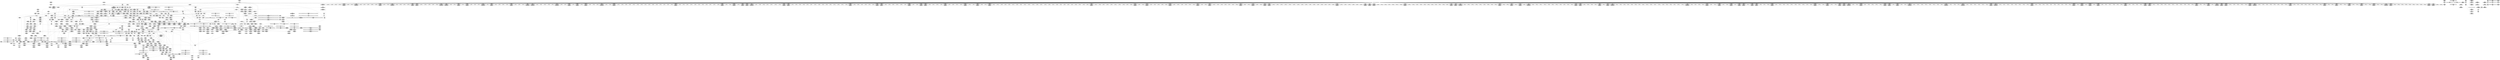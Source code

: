 digraph {
	CE0x4070ec0 [shape=record,shape=Mrecord,label="{CE0x4070ec0|i64*_getelementptr_inbounds_(_8_x_i64_,_8_x_i64_*___llvm_gcov_ctr154,_i64_0,_i64_1)|*Constant*|*SummSource*}"]
	CE0x4070310 [shape=record,shape=Mrecord,label="{CE0x4070310|_ret_i32_%retval.0,_!dbg_!27739|security/selinux/hooks.c,1618|*SummSink*}"]
	CE0x40b6680 [shape=record,shape=Mrecord,label="{CE0x40b6680|12:_i32,_56:_i8*,_:_CRE_903,904_}"]
	CE0x408fdd0 [shape=record,shape=Mrecord,label="{CE0x408fdd0|_ret_void,_!dbg_!27722|include/linux/cred.h,175|*SummSource*}"]
	CE0x402eb30 [shape=record,shape=Mrecord,label="{CE0x402eb30|selinux_inode_listxattr:_tmp13|security/selinux/hooks.c,3048|*SummSink*}"]
	CE0x403a260 [shape=record,shape=Mrecord,label="{CE0x403a260|GLOBAL:_current_task|Global_var:current_task|*SummSink*}"]
	CE0x4071d90 [shape=record,shape=Mrecord,label="{CE0x4071d90|104:_%struct.inode*,_:_CRE_144,145_}"]
	CE0x40a6c00 [shape=record,shape=Mrecord,label="{CE0x40a6c00|12:_i32,_56:_i8*,_:_CRE_424,432_|*MultipleSource*|Function::inode_has_perm&Arg::inode::|*LoadInst*|security/selinux/hooks.c,1627|security/selinux/hooks.c,1611}"]
	CE0x4076620 [shape=record,shape=Mrecord,label="{CE0x4076620|i64*_getelementptr_inbounds_(_2_x_i64_,_2_x_i64_*___llvm_gcov_ctr153,_i64_0,_i64_1)|*Constant*}"]
	CE0x40aff00 [shape=record,shape=Mrecord,label="{CE0x40aff00|12:_i32,_56:_i8*,_:_CRE_648,656_|*MultipleSource*|Function::inode_has_perm&Arg::inode::|*LoadInst*|security/selinux/hooks.c,1627|security/selinux/hooks.c,1611}"]
	CE0x4075430 [shape=record,shape=Mrecord,label="{CE0x4075430|COLLAPSED:_GCMRE___llvm_gcov_ctr153_internal_global_2_x_i64_zeroinitializer:_elem_0:default:}"]
	CE0x40c66c0 [shape=record,shape=Mrecord,label="{CE0x40c66c0|avc_has_perm:_tclass|Function::avc_has_perm&Arg::tclass::|*SummSink*}"]
	CE0x4044e40 [shape=record,shape=Mrecord,label="{CE0x4044e40|i64_0|*Constant*|*SummSink*}"]
	CE0x4051ec0 [shape=record,shape=Mrecord,label="{CE0x4051ec0|104:_%struct.inode*,_:_CRE_196,197_}"]
	CE0x40a4a00 [shape=record,shape=Mrecord,label="{CE0x40a4a00|12:_i32,_56:_i8*,_:_CRE_305,306_}"]
	CE0x40ae2d0 [shape=record,shape=Mrecord,label="{CE0x40ae2d0|12:_i32,_56:_i8*,_:_CRE_604,605_}"]
	CE0x40369b0 [shape=record,shape=Mrecord,label="{CE0x40369b0|cred_sid:_tmp4|*LoadInst*|security/selinux/hooks.c,196|*SummSource*}"]
	CE0x40a34a0 [shape=record,shape=Mrecord,label="{CE0x40a34a0|12:_i32,_56:_i8*,_:_CRE_287,288_}"]
	CE0x40b8c80 [shape=record,shape=Mrecord,label="{CE0x40b8c80|12:_i32,_56:_i8*,_:_CRE_935,936_}"]
	CE0x40ca100 [shape=record,shape=Mrecord,label="{CE0x40ca100|i64_4|*Constant*}"]
	CE0x4074330 [shape=record,shape=Mrecord,label="{CE0x4074330|104:_%struct.inode*,_:_CRE_181,182_}"]
	CE0x40ac2c0 [shape=record,shape=Mrecord,label="{CE0x40ac2c0|12:_i32,_56:_i8*,_:_CRE_577,578_}"]
	CE0x403ecf0 [shape=record,shape=Mrecord,label="{CE0x403ecf0|selinux_inode_listxattr:_tmp16|security/selinux/hooks.c,3048|*SummSource*}"]
	CE0x4051bf0 [shape=record,shape=Mrecord,label="{CE0x4051bf0|104:_%struct.inode*,_:_CRE_193,194_}"]
	CE0x40aefe0 [shape=record,shape=Mrecord,label="{CE0x40aefe0|12:_i32,_56:_i8*,_:_CRE_615,616_}"]
	CE0x40a81a0 [shape=record,shape=Mrecord,label="{CE0x40a81a0|12:_i32,_56:_i8*,_:_CRE_478,479_}"]
	CE0x402d1f0 [shape=record,shape=Mrecord,label="{CE0x402d1f0|i64_3|*Constant*|*SummSink*}"]
	CE0x4024200 [shape=record,shape=Mrecord,label="{CE0x4024200|selinux_inode_listxattr:_call5|security/selinux/hooks.c,3050}"]
	CE0x40e83f0 [shape=record,shape=Mrecord,label="{CE0x40e83f0|GLOBAL:___invalid_creds|*Constant*|*SummSource*}"]
	CE0x4045830 [shape=record,shape=Mrecord,label="{CE0x4045830|selinux_inode_listxattr:_tmp1|*SummSink*}"]
	CE0x40a41b0 [shape=record,shape=Mrecord,label="{CE0x40a41b0|12:_i32,_56:_i8*,_:_CRE_298,299_}"]
	CE0x40cd7b0 [shape=record,shape=Mrecord,label="{CE0x40cd7b0|inode_has_perm:_tmp11|security/selinux/hooks.c,1612|*SummSink*}"]
	CE0x404a0d0 [shape=record,shape=Mrecord,label="{CE0x404a0d0|__validate_creds:_tmp2|include/linux/cred.h,173|*SummSource*}"]
	CE0x402bdc0 [shape=record,shape=Mrecord,label="{CE0x402bdc0|selinux_inode_listxattr:_tmp7|security/selinux/hooks.c,3048|*SummSource*}"]
	CE0x40b3010 [shape=record,shape=Mrecord,label="{CE0x40b3010|12:_i32,_56:_i8*,_:_CRE_840,848_|*MultipleSource*|Function::inode_has_perm&Arg::inode::|*LoadInst*|security/selinux/hooks.c,1627|security/selinux/hooks.c,1611}"]
	CE0x407b730 [shape=record,shape=Mrecord,label="{CE0x407b730|_call_void___invalid_creds(%struct.cred*_%cred,_i8*_%file,_i32_%line)_#10,_!dbg_!27721|include/linux/cred.h,174|*SummSource*}"]
	CE0x409f2d0 [shape=record,shape=Mrecord,label="{CE0x409f2d0|12:_i32,_56:_i8*,_:_CRE_203,204_}"]
	CE0x40ab350 [shape=record,shape=Mrecord,label="{CE0x40ab350|12:_i32,_56:_i8*,_:_CRE_564,565_}"]
	CE0x4075a80 [shape=record,shape=Mrecord,label="{CE0x4075a80|i32_1|*Constant*}"]
	CE0x4080f90 [shape=record,shape=Mrecord,label="{CE0x4080f90|__validate_creds:_file|Function::__validate_creds&Arg::file::|*SummSink*}"]
	CE0x40b0340 [shape=record,shape=Mrecord,label="{CE0x40b0340|12:_i32,_56:_i8*,_:_CRE_664,672_|*MultipleSource*|Function::inode_has_perm&Arg::inode::|*LoadInst*|security/selinux/hooks.c,1627|security/selinux/hooks.c,1611}"]
	CE0x40b7000 [shape=record,shape=Mrecord,label="{CE0x40b7000|12:_i32,_56:_i8*,_:_CRE_911,912_}"]
	CE0x4027320 [shape=record,shape=Mrecord,label="{CE0x4027320|104:_%struct.inode*,_:_CRE_56,64_|*MultipleSource*|Function::selinux_inode_listxattr&Arg::dentry::|Function::dentry_has_perm&Arg::dentry::|security/selinux/hooks.c,1627}"]
	CE0x4047af0 [shape=record,shape=Mrecord,label="{CE0x4047af0|i64*_getelementptr_inbounds_(_11_x_i64_,_11_x_i64_*___llvm_gcov_ctr240,_i64_0,_i64_0)|*Constant*|*SummSource*}"]
	CE0x4083090 [shape=record,shape=Mrecord,label="{CE0x4083090|12:_i32,_56:_i8*,_:_CRE_8,12_|*MultipleSource*|Function::inode_has_perm&Arg::inode::|*LoadInst*|security/selinux/hooks.c,1627|security/selinux/hooks.c,1611}"]
	CE0x4070170 [shape=record,shape=Mrecord,label="{CE0x4070170|_ret_i32_%retval.0,_!dbg_!27739|security/selinux/hooks.c,1618|*SummSource*}"]
	CE0x408f530 [shape=record,shape=Mrecord,label="{CE0x408f530|inode_has_perm:_tmp4|security/selinux/hooks.c,1609}"]
	CE0x401d800 [shape=record,shape=Mrecord,label="{CE0x401d800|selinux_inode_listxattr:_entry|*SummSink*}"]
	CE0x40a5b00 [shape=record,shape=Mrecord,label="{CE0x40a5b00|12:_i32,_56:_i8*,_:_CRE_352,360_|*MultipleSource*|Function::inode_has_perm&Arg::inode::|*LoadInst*|security/selinux/hooks.c,1627|security/selinux/hooks.c,1611}"]
	CE0x401ce00 [shape=record,shape=Mrecord,label="{CE0x401ce00|selinux_inode_listxattr:_tmp12|security/selinux/hooks.c,3048|*SummSource*}"]
	CE0x4052830 [shape=record,shape=Mrecord,label="{CE0x4052830|i64_2|*Constant*}"]
	CE0x408dfa0 [shape=record,shape=Mrecord,label="{CE0x408dfa0|i64*_getelementptr_inbounds_(_2_x_i64_,_2_x_i64_*___llvm_gcov_ctr131,_i64_0,_i64_1)|*Constant*|*SummSource*}"]
	CE0x4087870 [shape=record,shape=Mrecord,label="{CE0x4087870|0:_i8,_8:_%struct.dentry*,_24:_%struct.selinux_audit_data*,_:_SCMRE_0,1_|*MultipleSource*|security/selinux/hooks.c, 1628|security/selinux/hooks.c,1630}"]
	CE0x407c390 [shape=record,shape=Mrecord,label="{CE0x407c390|__validate_creds:_bb|*SummSource*}"]
	CE0x406fce0 [shape=record,shape=Mrecord,label="{CE0x406fce0|inode_has_perm:_adp|Function::inode_has_perm&Arg::adp::|*SummSource*}"]
	CE0x4056a40 [shape=record,shape=Mrecord,label="{CE0x4056a40|i64*_getelementptr_inbounds_(_2_x_i64_,_2_x_i64_*___llvm_gcov_ctr98,_i64_0,_i64_1)|*Constant*}"]
	CE0x4075750 [shape=record,shape=Mrecord,label="{CE0x4075750|inode_has_perm:_tmp2|*SummSink*}"]
	CE0x407f7a0 [shape=record,shape=Mrecord,label="{CE0x407f7a0|inode_has_perm:_bb|*SummSource*}"]
	CE0x4051830 [shape=record,shape=Mrecord,label="{CE0x4051830|104:_%struct.inode*,_:_CRE_189,190_}"]
	CE0x4080780 [shape=record,shape=Mrecord,label="{CE0x4080780|inode_has_perm:_if.then|*SummSink*}"]
	CE0x409f690 [shape=record,shape=Mrecord,label="{CE0x409f690|12:_i32,_56:_i8*,_:_CRE_207,208_}"]
	CE0x40875e0 [shape=record,shape=Mrecord,label="{CE0x40875e0|dentry_has_perm:_type|security/selinux/hooks.c,1630|*SummSource*}"]
	CE0x40a1a80 [shape=record,shape=Mrecord,label="{CE0x40a1a80|12:_i32,_56:_i8*,_:_CRE_265,266_}"]
	CE0x4051dd0 [shape=record,shape=Mrecord,label="{CE0x4051dd0|104:_%struct.inode*,_:_CRE_195,196_}"]
	CE0x40c80b0 [shape=record,shape=Mrecord,label="{CE0x40c80b0|i1_true|*Constant*}"]
	CE0x409f1e0 [shape=record,shape=Mrecord,label="{CE0x409f1e0|12:_i32,_56:_i8*,_:_CRE_202,203_}"]
	CE0x408ea40 [shape=record,shape=Mrecord,label="{CE0x408ea40|__validate_creds:_tmp|*SummSource*}"]
	CE0x40b0780 [shape=record,shape=Mrecord,label="{CE0x40b0780|12:_i32,_56:_i8*,_:_CRE_680,684_|*MultipleSource*|Function::inode_has_perm&Arg::inode::|*LoadInst*|security/selinux/hooks.c,1627|security/selinux/hooks.c,1611}"]
	CE0x408a960 [shape=record,shape=Mrecord,label="{CE0x408a960|104:_%struct.inode*,_:_CRE_16,24_|*MultipleSource*|Function::selinux_inode_listxattr&Arg::dentry::|Function::dentry_has_perm&Arg::dentry::|security/selinux/hooks.c,1627}"]
	CE0x406dd60 [shape=record,shape=Mrecord,label="{CE0x406dd60|dentry_has_perm:_dentry1|security/selinux/hooks.c,1631}"]
	CE0x4074150 [shape=record,shape=Mrecord,label="{CE0x4074150|104:_%struct.inode*,_:_CRE_179,180_}"]
	CE0x40a2790 [shape=record,shape=Mrecord,label="{CE0x40a2790|12:_i32,_56:_i8*,_:_CRE_276,277_}"]
	CE0x40a7cd0 [shape=record,shape=Mrecord,label="{CE0x40a7cd0|12:_i32,_56:_i8*,_:_CRE_474,475_}"]
	CE0x407f510 [shape=record,shape=Mrecord,label="{CE0x407f510|inode_has_perm:_return|*SummSource*}"]
	CE0x4050bd0 [shape=record,shape=Mrecord,label="{CE0x4050bd0|dentry_has_perm:_tmp3|*SummSink*}"]
	CE0x40c9940 [shape=record,shape=Mrecord,label="{CE0x40c9940|inode_has_perm:_expval|security/selinux/hooks.c,1611}"]
	CE0x4054e50 [shape=record,shape=Mrecord,label="{CE0x4054e50|selinux_inode_listxattr:_tmp20|security/selinux/hooks.c,3048}"]
	CE0x402d290 [shape=record,shape=Mrecord,label="{CE0x402d290|selinux_inode_listxattr:_tmp4|security/selinux/hooks.c,3048}"]
	CE0x409eb50 [shape=record,shape=Mrecord,label="{CE0x409eb50|12:_i32,_56:_i8*,_:_CRE_195,196_}"]
	CE0x4040780 [shape=record,shape=Mrecord,label="{CE0x4040780|i32_3048|*Constant*}"]
	CE0x40a8c20 [shape=record,shape=Mrecord,label="{CE0x40a8c20|12:_i32,_56:_i8*,_:_CRE_487,488_}"]
	CE0x40af700 [shape=record,shape=Mrecord,label="{CE0x40af700|12:_i32,_56:_i8*,_:_CRE_621,622_}"]
	CE0x40a07a0 [shape=record,shape=Mrecord,label="{CE0x40a07a0|12:_i32,_56:_i8*,_:_CRE_247,248_}"]
	CE0x4036220 [shape=record,shape=Mrecord,label="{CE0x4036220|i32_0|*Constant*}"]
	CE0x4046100 [shape=record,shape=Mrecord,label="{CE0x4046100|selinux_inode_listxattr:_call|security/selinux/hooks.c,3048|*SummSink*}"]
	CE0x40402e0 [shape=record,shape=Mrecord,label="{CE0x40402e0|i8*_getelementptr_inbounds_(_25_x_i8_,_25_x_i8_*_.str3,_i32_0,_i32_0)|*Constant*|*SummSink*}"]
	CE0x409c370 [shape=record,shape=Mrecord,label="{CE0x409c370|GLOBAL:_cred_sid|*Constant*|*SummSource*}"]
	CE0x401b290 [shape=record,shape=Mrecord,label="{CE0x401b290|selinux_inode_listxattr:_land.lhs.true2}"]
	CE0x4072f80 [shape=record,shape=Mrecord,label="{CE0x4072f80|104:_%struct.inode*,_:_CRE_160,161_}"]
	CE0x408f610 [shape=record,shape=Mrecord,label="{CE0x408f610|inode_has_perm:_tmp4|security/selinux/hooks.c,1609|*SummSink*}"]
	CE0x40a5cf0 [shape=record,shape=Mrecord,label="{CE0x40a5cf0|12:_i32,_56:_i8*,_:_CRE_360,376_|*MultipleSource*|Function::inode_has_perm&Arg::inode::|*LoadInst*|security/selinux/hooks.c,1627|security/selinux/hooks.c,1611}"]
	CE0x406f7e0 [shape=record,shape=Mrecord,label="{CE0x406f7e0|inode_has_perm:_perms|Function::inode_has_perm&Arg::perms::|*SummSource*}"]
	CE0x40a1950 [shape=record,shape=Mrecord,label="{CE0x40a1950|12:_i32,_56:_i8*,_:_CRE_264,265_}"]
	CE0x4094c20 [shape=record,shape=Mrecord,label="{CE0x4094c20|12:_i32,_56:_i8*,_:_CRE_163,164_}"]
	CE0x4031d60 [shape=record,shape=Mrecord,label="{CE0x4031d60|inode_has_perm:_tmp3}"]
	CE0x40378a0 [shape=record,shape=Mrecord,label="{CE0x40378a0|12:_i32,_56:_i8*,_:_CRE_139,140_}"]
	CE0x401c8a0 [shape=record,shape=Mrecord,label="{CE0x401c8a0|selinux_inode_listxattr:_tmp11|security/selinux/hooks.c,3048|*SummSource*}"]
	CE0x406e9a0 [shape=record,shape=Mrecord,label="{CE0x406e9a0|GLOBAL:_inode_has_perm|*Constant*|*SummSink*}"]
	CE0x4080630 [shape=record,shape=Mrecord,label="{CE0x4080630|inode_has_perm:_if.then}"]
	CE0x40b5e30 [shape=record,shape=Mrecord,label="{CE0x40b5e30|12:_i32,_56:_i8*,_:_CRE_896,897_}"]
	CE0x403f790 [shape=record,shape=Mrecord,label="{CE0x403f790|i32_0|*Constant*}"]
	CE0x40aec50 [shape=record,shape=Mrecord,label="{CE0x40aec50|12:_i32,_56:_i8*,_:_CRE_612,613_}"]
	CE0x408a0e0 [shape=record,shape=Mrecord,label="{CE0x408a0e0|_call_void_mcount()_#3|*SummSink*}"]
	CE0x40a3f50 [shape=record,shape=Mrecord,label="{CE0x40a3f50|12:_i32,_56:_i8*,_:_CRE_296,297_}"]
	CE0x40ad360 [shape=record,shape=Mrecord,label="{CE0x40ad360|12:_i32,_56:_i8*,_:_CRE_591,592_}"]
	CE0x40c8580 [shape=record,shape=Mrecord,label="{CE0x40c8580|inode_has_perm:_lnot|security/selinux/hooks.c,1611|*SummSink*}"]
	CE0x40935f0 [shape=record,shape=Mrecord,label="{CE0x40935f0|__validate_creds:_tmp2|include/linux/cred.h,173|*SummSink*}"]
	CE0x40bff60 [shape=record,shape=Mrecord,label="{CE0x40bff60|inode_has_perm:_tmp15|*LoadInst*|security/selinux/hooks.c,1615}"]
	CE0x4055ad0 [shape=record,shape=Mrecord,label="{CE0x4055ad0|selinux_inode_listxattr:_tmp14|security/selinux/hooks.c,3048}"]
	CE0x40c07b0 [shape=record,shape=Mrecord,label="{CE0x40c07b0|inode_has_perm:_sclass|security/selinux/hooks.c,1617|*SummSink*}"]
	CE0x40a3240 [shape=record,shape=Mrecord,label="{CE0x40a3240|12:_i32,_56:_i8*,_:_CRE_285,286_}"]
	CE0x407b4b0 [shape=record,shape=Mrecord,label="{CE0x407b4b0|__validate_creds:_tmp7|include/linux/cred.h,174|*SummSource*}"]
	CE0x40cb830 [shape=record,shape=Mrecord,label="{CE0x40cb830|inode_has_perm:_tmp8|security/selinux/hooks.c,1611}"]
	CE0x4020ac0 [shape=record,shape=Mrecord,label="{CE0x4020ac0|__validate_creds:_tmp3|include/linux/cred.h,173|*SummSink*}"]
	CE0x40a5f10 [shape=record,shape=Mrecord,label="{CE0x40a5f10|12:_i32,_56:_i8*,_:_CRE_376,384_|*MultipleSource*|Function::inode_has_perm&Arg::inode::|*LoadInst*|security/selinux/hooks.c,1627|security/selinux/hooks.c,1611}"]
	CE0x406dcd0 [shape=record,shape=Mrecord,label="{CE0x406dcd0|dentry_has_perm:_dentry1|security/selinux/hooks.c,1631|*SummSink*}"]
	CE0x4050d50 [shape=record,shape=Mrecord,label="{CE0x4050d50|_call_void_mcount()_#3}"]
	CE0x40eb860 [shape=record,shape=Mrecord,label="{CE0x40eb860|cred_sid:_bb}"]
	CE0x40b8560 [shape=record,shape=Mrecord,label="{CE0x40b8560|12:_i32,_56:_i8*,_:_CRE_929,930_}"]
	CE0x4021480 [shape=record,shape=Mrecord,label="{CE0x4021480|__validate_creds:_tmp4|include/linux/cred.h,173|*SummSink*}"]
	CE0x40a7fa0 [shape=record,shape=Mrecord,label="{CE0x40a7fa0|12:_i32,_56:_i8*,_:_CRE_476,477_}"]
	CE0x4056c40 [shape=record,shape=Mrecord,label="{CE0x4056c40|selinux_inode_listxattr:_tmp5|security/selinux/hooks.c,3048}"]
	CE0x407f5d0 [shape=record,shape=Mrecord,label="{CE0x407f5d0|inode_has_perm:_return|*SummSink*}"]
	CE0x4048c10 [shape=record,shape=Mrecord,label="{CE0x4048c10|__validate_creds:_if.end|*SummSink*}"]
	CE0x40804f0 [shape=record,shape=Mrecord,label="{CE0x40804f0|inode_has_perm:_if.end|*SummSource*}"]
	CE0x402d390 [shape=record,shape=Mrecord,label="{CE0x402d390|selinux_inode_listxattr:_tmp4|security/selinux/hooks.c,3048|*SummSource*}"]
	CE0x4038830 [shape=record,shape=Mrecord,label="{CE0x4038830|12:_i32,_56:_i8*,_:_CRE_16,24_|*MultipleSource*|Function::inode_has_perm&Arg::inode::|*LoadInst*|security/selinux/hooks.c,1627|security/selinux/hooks.c,1611}"]
	CE0x4076ee0 [shape=record,shape=Mrecord,label="{CE0x4076ee0|avc_has_perm:_ssid|Function::avc_has_perm&Arg::ssid::|*SummSource*}"]
	CE0x403a2d0 [shape=record,shape=Mrecord,label="{CE0x403a2d0|selinux_inode_listxattr:_tobool|security/selinux/hooks.c,3048|*SummSink*}"]
	CE0x404af90 [shape=record,shape=Mrecord,label="{CE0x404af90|_call_void_mcount()_#3|*SummSink*}"]
	CE0x4043a10 [shape=record,shape=Mrecord,label="{CE0x4043a10|selinux_inode_listxattr:_tmp1|*SummSource*}"]
	CE0x4086e50 [shape=record,shape=Mrecord,label="{CE0x4086e50|104:_%struct.inode*,_:_CRE_317,318_}"]
	CE0x4072330 [shape=record,shape=Mrecord,label="{CE0x4072330|104:_%struct.inode*,_:_CRE_147,148_}"]
	CE0x402b8e0 [shape=record,shape=Mrecord,label="{CE0x402b8e0|selinux_inode_listxattr:_tmp3}"]
	CE0x40b33f0 [shape=record,shape=Mrecord,label="{CE0x40b33f0|12:_i32,_56:_i8*,_:_CRE_856,864_|*MultipleSource*|Function::inode_has_perm&Arg::inode::|*LoadInst*|security/selinux/hooks.c,1627|security/selinux/hooks.c,1611}"]
	CE0x40eb5f0 [shape=record,shape=Mrecord,label="{CE0x40eb5f0|__validate_creds:_tmp8|include/linux/cred.h,175|*SummSink*}"]
	CE0x401d9e0 [shape=record,shape=Mrecord,label="{CE0x401d9e0|COLLAPSED:_GCMRE___llvm_gcov_ctr240_internal_global_11_x_i64_zeroinitializer:_elem_0:default:}"]
	CE0x40339f0 [shape=record,shape=Mrecord,label="{CE0x40339f0|i64*_getelementptr_inbounds_(_11_x_i64_,_11_x_i64_*___llvm_gcov_ctr240,_i64_0,_i64_8)|*Constant*}"]
	CE0x4093d20 [shape=record,shape=Mrecord,label="{CE0x4093d20|inode_has_perm:_tobool|security/selinux/hooks.c,1611|*SummSink*}"]
	CE0x40b5bd0 [shape=record,shape=Mrecord,label="{CE0x40b5bd0|12:_i32,_56:_i8*,_:_CRE_894,895_}"]
	CE0x40eaaa0 [shape=record,shape=Mrecord,label="{CE0x40eaaa0|0:_i32,_4:_i32,_8:_i32,_12:_i32,_:_CMRE_8,12_|*MultipleSource*|security/selinux/hooks.c,196|security/selinux/hooks.c,197|*LoadInst*|security/selinux/hooks.c,196}"]
	CE0x40c7d80 [shape=record,shape=Mrecord,label="{CE0x40c7d80|inode_has_perm:_and|security/selinux/hooks.c,1611}"]
	CE0x4086220 [shape=record,shape=Mrecord,label="{CE0x4086220|104:_%struct.inode*,_:_CRE_305,306_}"]
	CE0x4090250 [shape=record,shape=Mrecord,label="{CE0x4090250|cred_sid:_tmp3}"]
	CE0x407f010 [shape=record,shape=Mrecord,label="{CE0x407f010|_call_void_mcount()_#3}"]
	CE0x4055890 [shape=record,shape=Mrecord,label="{CE0x4055890|selinux_inode_listxattr:_call3|security/selinux/hooks.c,3048}"]
	CE0x40a9630 [shape=record,shape=Mrecord,label="{CE0x40a9630|12:_i32,_56:_i8*,_:_CRE_512,520_|*MultipleSource*|Function::inode_has_perm&Arg::inode::|*LoadInst*|security/selinux/hooks.c,1627|security/selinux/hooks.c,1611}"]
	CE0x4072640 [shape=record,shape=Mrecord,label="{CE0x4072640|104:_%struct.inode*,_:_CRE_151,152_}"]
	CE0x40adce0 [shape=record,shape=Mrecord,label="{CE0x40adce0|12:_i32,_56:_i8*,_:_CRE_599,600_}"]
	CE0x40a8fb0 [shape=record,shape=Mrecord,label="{CE0x40a8fb0|12:_i32,_56:_i8*,_:_CRE_500,504_|*MultipleSource*|Function::inode_has_perm&Arg::inode::|*LoadInst*|security/selinux/hooks.c,1627|security/selinux/hooks.c,1611}"]
	CE0x4047410 [shape=record,shape=Mrecord,label="{CE0x4047410|i64*_getelementptr_inbounds_(_11_x_i64_,_11_x_i64_*___llvm_gcov_ctr240,_i64_0,_i64_6)|*Constant*|*SummSource*}"]
	CE0x40b5120 [shape=record,shape=Mrecord,label="{CE0x40b5120|12:_i32,_56:_i8*,_:_CRE_885,886_}"]
	CE0x4046650 [shape=record,shape=Mrecord,label="{CE0x4046650|i32_0|*Constant*|*SummSink*}"]
	CE0x4035e20 [shape=record,shape=Mrecord,label="{CE0x4035e20|i64*_getelementptr_inbounds_(_11_x_i64_,_11_x_i64_*___llvm_gcov_ctr240,_i64_0,_i64_10)|*Constant*}"]
	CE0x407c420 [shape=record,shape=Mrecord,label="{CE0x407c420|__validate_creds:_bb|*SummSink*}"]
	CE0x409e4c0 [shape=record,shape=Mrecord,label="{CE0x409e4c0|12:_i32,_56:_i8*,_:_CRE_188,189_}"]
	CE0x4027450 [shape=record,shape=Mrecord,label="{CE0x4027450|104:_%struct.inode*,_:_CRE_64,72_|*MultipleSource*|Function::selinux_inode_listxattr&Arg::dentry::|Function::dentry_has_perm&Arg::dentry::|security/selinux/hooks.c,1627}"]
	CE0x40354a0 [shape=record,shape=Mrecord,label="{CE0x40354a0|selinux_inode_listxattr:_tmp18|security/selinux/hooks.c,3048}"]
	CE0x40a5250 [shape=record,shape=Mrecord,label="{CE0x40a5250|12:_i32,_56:_i8*,_:_CRE_312,320_|*MultipleSource*|Function::inode_has_perm&Arg::inode::|*LoadInst*|security/selinux/hooks.c,1627|security/selinux/hooks.c,1611}"]
	CE0x40b6b40 [shape=record,shape=Mrecord,label="{CE0x40b6b40|12:_i32,_56:_i8*,_:_CRE_907,908_}"]
	CE0x5c690d0 [shape=record,shape=Mrecord,label="{CE0x5c690d0|selinux_inode_listxattr:_land.lhs.true2|*SummSource*}"]
	CE0x40b8a20 [shape=record,shape=Mrecord,label="{CE0x40b8a20|12:_i32,_56:_i8*,_:_CRE_933,934_}"]
	CE0x40941d0 [shape=record,shape=Mrecord,label="{CE0x40941d0|12:_i32,_56:_i8*,_:_CRE_152,153_}"]
	CE0x402d6d0 [shape=record,shape=Mrecord,label="{CE0x402d6d0|selinux_inode_listxattr:_if.end}"]
	CE0x409c7d0 [shape=record,shape=Mrecord,label="{CE0x409c7d0|cred_sid:_entry|*SummSink*}"]
	CE0x40ab6e0 [shape=record,shape=Mrecord,label="{CE0x40ab6e0|12:_i32,_56:_i8*,_:_CRE_567,568_}"]
	CE0x403d590 [shape=record,shape=Mrecord,label="{CE0x403d590|_call_void_mcount()_#3}"]
	CE0x4095e10 [shape=record,shape=Mrecord,label="{CE0x4095e10|cred_sid:_tmp|*SummSource*}"]
	CE0x40b6da0 [shape=record,shape=Mrecord,label="{CE0x40b6da0|12:_i32,_56:_i8*,_:_CRE_909,910_}"]
	CE0x40aeeb0 [shape=record,shape=Mrecord,label="{CE0x40aeeb0|12:_i32,_56:_i8*,_:_CRE_614,615_}"]
	CE0x40b4670 [shape=record,shape=Mrecord,label="{CE0x40b4670|12:_i32,_56:_i8*,_:_CRE_876,877_}"]
	CE0x40ac520 [shape=record,shape=Mrecord,label="{CE0x40ac520|12:_i32,_56:_i8*,_:_CRE_579,580_}"]
	CE0x40eb400 [shape=record,shape=Mrecord,label="{CE0x40eb400|__validate_creds:_tmp8|include/linux/cred.h,175|*SummSource*}"]
	CE0x40cb940 [shape=record,shape=Mrecord,label="{CE0x40cb940|inode_has_perm:_tmp8|security/selinux/hooks.c,1611|*SummSource*}"]
	CE0x40a4ff0 [shape=record,shape=Mrecord,label="{CE0x40a4ff0|12:_i32,_56:_i8*,_:_CRE_310,311_}"]
	CE0x402fb60 [shape=record,shape=Mrecord,label="{CE0x402fb60|selinux_inode_listxattr:_tmp5|security/selinux/hooks.c,3048|*SummSink*}"]
	CE0x40b0bf0 [shape=record,shape=Mrecord,label="{CE0x40b0bf0|12:_i32,_56:_i8*,_:_CRE_688,692_|*MultipleSource*|Function::inode_has_perm&Arg::inode::|*LoadInst*|security/selinux/hooks.c,1627|security/selinux/hooks.c,1611}"]
	CE0x40c91a0 [shape=record,shape=Mrecord,label="{CE0x40c91a0|inode_has_perm:_conv|security/selinux/hooks.c,1611}"]
	CE0x4036040 [shape=record,shape=Mrecord,label="{CE0x4036040|cred_sid:_security|security/selinux/hooks.c,196|*SummSource*}"]
	CE0x40b09d0 [shape=record,shape=Mrecord,label="{CE0x40b09d0|12:_i32,_56:_i8*,_:_CRE_684,688_|*MultipleSource*|Function::inode_has_perm&Arg::inode::|*LoadInst*|security/selinux/hooks.c,1627|security/selinux/hooks.c,1611}"]
	CE0x40b9e40 [shape=record,shape=Mrecord,label="{CE0x40b9e40|12:_i32,_56:_i8*,_:_CRE_981,982_}"]
	CE0x40930c0 [shape=record,shape=Mrecord,label="{CE0x40930c0|__validate_creds:_tobool|include/linux/cred.h,173|*SummSink*}"]
	CE0x4028a40 [shape=record,shape=Mrecord,label="{CE0x4028a40|i64*_getelementptr_inbounds_(_2_x_i64_,_2_x_i64_*___llvm_gcov_ctr153,_i64_0,_i64_1)|*Constant*|*SummSource*}"]
	CE0x4070840 [shape=record,shape=Mrecord,label="{CE0x4070840|inode_has_perm:_do.end}"]
	CE0x406e860 [shape=record,shape=Mrecord,label="{CE0x406e860|GLOBAL:_inode_has_perm|*Constant*|*SummSource*}"]
	CE0x409ef10 [shape=record,shape=Mrecord,label="{CE0x409ef10|12:_i32,_56:_i8*,_:_CRE_199,200_}"]
	CE0x401da50 [shape=record,shape=Mrecord,label="{CE0x401da50|selinux_inode_listxattr:_tmp|*SummSource*}"]
	CE0x40800e0 [shape=record,shape=Mrecord,label="{CE0x40800e0|i64*_getelementptr_inbounds_(_2_x_i64_,_2_x_i64_*___llvm_gcov_ctr131,_i64_0,_i64_1)|*Constant*|*SummSink*}"]
	CE0x40c2b70 [shape=record,shape=Mrecord,label="{CE0x40c2b70|avc_has_perm:_auditdata|Function::avc_has_perm&Arg::auditdata::}"]
	CE0x4072460 [shape=record,shape=Mrecord,label="{CE0x4072460|104:_%struct.inode*,_:_CRE_149,150_}"]
	CE0x4094da0 [shape=record,shape=Mrecord,label="{CE0x4094da0|dentry_has_perm:_ad|security/selinux/hooks.c, 1628|*SummSource*}"]
	CE0x409f000 [shape=record,shape=Mrecord,label="{CE0x409f000|12:_i32,_56:_i8*,_:_CRE_200,201_}"]
	CE0x40a3370 [shape=record,shape=Mrecord,label="{CE0x40a3370|12:_i32,_56:_i8*,_:_CRE_286,287_}"]
	CE0x4086600 [shape=record,shape=Mrecord,label="{CE0x4086600|104:_%struct.inode*,_:_CRE_307,308_}"]
	CE0x40ba170 [shape=record,shape=Mrecord,label="{CE0x40ba170|12:_i32,_56:_i8*,_:_CRE_984,988_|*MultipleSource*|Function::inode_has_perm&Arg::inode::|*LoadInst*|security/selinux/hooks.c,1627|security/selinux/hooks.c,1611}"]
	CE0x409bd20 [shape=record,shape=Mrecord,label="{CE0x409bd20|inode_has_perm:_call|security/selinux/hooks.c,1614|*SummSource*}"]
	CE0x40c9fb0 [shape=record,shape=Mrecord,label="{CE0x40c9fb0|GLOBAL:_llvm.expect.i64|*Constant*|*SummSource*}"]
	CE0x4041a00 [shape=record,shape=Mrecord,label="{CE0x4041a00|selinux_inode_listxattr:_land.lhs.true|*SummSource*}"]
	CE0x4083ce0 [shape=record,shape=Mrecord,label="{CE0x4083ce0|__validate_creds:_expval|include/linux/cred.h,173|*SummSink*}"]
	CE0x40ad230 [shape=record,shape=Mrecord,label="{CE0x40ad230|12:_i32,_56:_i8*,_:_CRE_590,591_}"]
	CE0x40c3a50 [shape=record,shape=Mrecord,label="{CE0x40c3a50|i64*_getelementptr_inbounds_(_8_x_i64_,_8_x_i64_*___llvm_gcov_ctr154,_i64_0,_i64_7)|*Constant*}"]
	CE0x404def0 [shape=record,shape=Mrecord,label="{CE0x404def0|get_current:_tmp2|*SummSource*}"]
	CE0x4037b30 [shape=record,shape=Mrecord,label="{CE0x4037b30|12:_i32,_56:_i8*,_:_CRE_143,144_}"]
	CE0x4088d80 [shape=record,shape=Mrecord,label="{CE0x4088d80|i64*_getelementptr_inbounds_(_2_x_i64_,_2_x_i64_*___llvm_gcov_ctr153,_i64_0,_i64_0)|*Constant*|*SummSource*}"]
	CE0x40c3b50 [shape=record,shape=Mrecord,label="{CE0x40c3b50|i64*_getelementptr_inbounds_(_8_x_i64_,_8_x_i64_*___llvm_gcov_ctr154,_i64_0,_i64_7)|*Constant*|*SummSource*}"]
	CE0x4074610 [shape=record,shape=Mrecord,label="{CE0x4074610|get_current:_tmp3}"]
	CE0x4083b70 [shape=record,shape=Mrecord,label="{CE0x4083b70|i64_2|*Constant*}"]
	CE0x404f530 [shape=record,shape=Mrecord,label="{CE0x404f530|104:_%struct.inode*,_:_CRE_224,232_|*MultipleSource*|Function::selinux_inode_listxattr&Arg::dentry::|Function::dentry_has_perm&Arg::dentry::|security/selinux/hooks.c,1627}"]
	CE0x4093340 [shape=record,shape=Mrecord,label="{CE0x4093340|GLOBAL:___llvm_gcov_ctr155|Global_var:__llvm_gcov_ctr155}"]
	CE0x40cb080 [shape=record,shape=Mrecord,label="{CE0x40cb080|inode_has_perm:_tmp7|security/selinux/hooks.c,1611|*SummSink*}"]
	CE0x4096970 [shape=record,shape=Mrecord,label="{CE0x4096970|COLLAPSED:_GCMRE___llvm_gcov_ctr131_internal_global_2_x_i64_zeroinitializer:_elem_0:default:}"]
	CE0x4082850 [shape=record,shape=Mrecord,label="{CE0x4082850|i32_1609|*Constant*|*SummSink*}"]
	CE0x408ec50 [shape=record,shape=Mrecord,label="{CE0x408ec50|inode_has_perm:_tmp1}"]
	CE0x402fe60 [shape=record,shape=Mrecord,label="{CE0x402fe60|selinux_inode_listxattr:_tmp6|security/selinux/hooks.c,3048}"]
	CE0x40b7be0 [shape=record,shape=Mrecord,label="{CE0x40b7be0|12:_i32,_56:_i8*,_:_CRE_921,922_}"]
	CE0x4083820 [shape=record,shape=Mrecord,label="{CE0x4083820|inode_has_perm:_tmp5|security/selinux/hooks.c,1609}"]
	CE0x402f180 [shape=record,shape=Mrecord,label="{CE0x402f180|i64_1|*Constant*|*SummSink*}"]
	CE0x40e2a00 [shape=record,shape=Mrecord,label="{CE0x40e2a00|i32_3|*Constant*|*SummSink*}"]
	CE0x402c2e0 [shape=record,shape=Mrecord,label="{CE0x402c2e0|GLOBAL:_selinux_inode_listxattr.__warned|Global_var:selinux_inode_listxattr.__warned}"]
	CE0x4037980 [shape=record,shape=Mrecord,label="{CE0x4037980|12:_i32,_56:_i8*,_:_CRE_141,142_}"]
	CE0x40547f0 [shape=record,shape=Mrecord,label="{CE0x40547f0|i64*_getelementptr_inbounds_(_11_x_i64_,_11_x_i64_*___llvm_gcov_ctr240,_i64_0,_i64_9)|*Constant*|*SummSink*}"]
	CE0x4035aa0 [shape=record,shape=Mrecord,label="{CE0x4035aa0|selinux_inode_listxattr:_tmp19|security/selinux/hooks.c,3048}"]
	CE0x40bf490 [shape=record,shape=Mrecord,label="{CE0x40bf490|i32_10|*Constant*}"]
	CE0x409cc90 [shape=record,shape=Mrecord,label="{CE0x409cc90|12:_i32,_56:_i8*,_:_CRE_167,168_}"]
	CE0x404eae0 [shape=record,shape=Mrecord,label="{CE0x404eae0|104:_%struct.inode*,_:_CRE_213,214_}"]
	CE0x40c9cc0 [shape=record,shape=Mrecord,label="{CE0x40c9cc0|GLOBAL:_llvm.expect.i64|*Constant*}"]
	CE0x4054660 [shape=record,shape=Mrecord,label="{CE0x4054660|i64*_getelementptr_inbounds_(_11_x_i64_,_11_x_i64_*___llvm_gcov_ctr240,_i64_0,_i64_9)|*Constant*|*SummSource*}"]
	CE0x40a2b20 [shape=record,shape=Mrecord,label="{CE0x40a2b20|12:_i32,_56:_i8*,_:_CRE_279,280_}"]
	CE0x40bf0d0 [shape=record,shape=Mrecord,label="{CE0x40bf0d0|_ret_i32_%tmp6,_!dbg_!27716|security/selinux/hooks.c,197}"]
	CE0x4044fc0 [shape=record,shape=Mrecord,label="{CE0x4044fc0|GLOBAL:___llvm_gcov_ctr240|Global_var:__llvm_gcov_ctr240}"]
	CE0x40533b0 [shape=record,shape=Mrecord,label="{CE0x40533b0|i64*_getelementptr_inbounds_(_5_x_i64_,_5_x_i64_*___llvm_gcov_ctr155,_i64_0,_i64_3)|*Constant*|*SummSink*}"]
	CE0x402b9e0 [shape=record,shape=Mrecord,label="{CE0x402b9e0|selinux_inode_listxattr:_tmp3|*SummSource*}"]
	CE0x408eb70 [shape=record,shape=Mrecord,label="{CE0x408eb70|i64*_getelementptr_inbounds_(_8_x_i64_,_8_x_i64_*___llvm_gcov_ctr154,_i64_0,_i64_1)|*Constant*|*SummSink*}"]
	CE0x40a6380 [shape=record,shape=Mrecord,label="{CE0x40a6380|12:_i32,_56:_i8*,_:_CRE_392,400_|*MultipleSource*|Function::inode_has_perm&Arg::inode::|*LoadInst*|security/selinux/hooks.c,1627|security/selinux/hooks.c,1611}"]
	CE0x4094770 [shape=record,shape=Mrecord,label="{CE0x4094770|12:_i32,_56:_i8*,_:_CRE_158,159_}"]
	CE0x40a1f40 [shape=record,shape=Mrecord,label="{CE0x40a1f40|12:_i32,_56:_i8*,_:_CRE_269,270_}"]
	CE0x4040e40 [shape=record,shape=Mrecord,label="{CE0x4040e40|i32_3048|*Constant*|*SummSink*}"]
	CE0x4027160 [shape=record,shape=Mrecord,label="{CE0x4027160|104:_%struct.inode*,_:_CRE_48,52_|*MultipleSource*|Function::selinux_inode_listxattr&Arg::dentry::|Function::dentry_has_perm&Arg::dentry::|security/selinux/hooks.c,1627}"]
	CE0x4032740 [shape=record,shape=Mrecord,label="{CE0x4032740|get_current:_tmp4|./arch/x86/include/asm/current.h,14|*SummSink*}"]
	CE0x40ea3a0 [shape=record,shape=Mrecord,label="{CE0x40ea3a0|cred_sid:_sid|security/selinux/hooks.c,197|*SummSink*}"]
	CE0x40439a0 [shape=record,shape=Mrecord,label="{CE0x40439a0|selinux_inode_listxattr:_tmp1}"]
	CE0x404b5c0 [shape=record,shape=Mrecord,label="{CE0x404b5c0|i1_true|*Constant*}"]
	CE0x4025de0 [shape=record,shape=Mrecord,label="{CE0x4025de0|dentry_has_perm:_dentry|Function::dentry_has_perm&Arg::dentry::|*SummSink*}"]
	CE0x4032800 [shape=record,shape=Mrecord,label="{CE0x4032800|GLOBAL:_current_task|Global_var:current_task}"]
	CE0x4024e60 [shape=record,shape=Mrecord,label="{CE0x4024e60|i32_16|*Constant*}"]
	CE0x408fbe0 [shape=record,shape=Mrecord,label="{CE0x408fbe0|i32_4|*Constant*|*SummSource*}"]
	CE0x408bd70 [shape=record,shape=Mrecord,label="{CE0x408bd70|inode_has_perm:_tmp}"]
	CE0x401f840 [shape=record,shape=Mrecord,label="{CE0x401f840|i64_3|*Constant*}"]
	CE0x4082d00 [shape=record,shape=Mrecord,label="{CE0x4082d00|inode_has_perm:_i_flags|security/selinux/hooks.c,1611|*SummSink*}"]
	CE0x4087300 [shape=record,shape=Mrecord,label="{CE0x4087300|dentry_has_perm:_tmp4|*LoadInst*|security/selinux/hooks.c,1627|*SummSink*}"]
	CE0x4048890 [shape=record,shape=Mrecord,label="{CE0x4048890|COLLAPSED:_GCMRE___llvm_gcov_ctr98_internal_global_2_x_i64_zeroinitializer:_elem_0:default:}"]
	CE0x402de10 [shape=record,shape=Mrecord,label="{CE0x402de10|selinux_inode_listxattr:_do.body|*SummSource*}"]
	CE0x4039660 [shape=record,shape=Mrecord,label="{CE0x4039660|_ret_%struct.task_struct*_%tmp4,_!dbg_!27714|./arch/x86/include/asm/current.h,14|*SummSource*}"]
	CE0x40a16f0 [shape=record,shape=Mrecord,label="{CE0x40a16f0|12:_i32,_56:_i8*,_:_CRE_262,263_}"]
	CE0x40b5840 [shape=record,shape=Mrecord,label="{CE0x40b5840|12:_i32,_56:_i8*,_:_CRE_891,892_}"]
	CE0x403f1f0 [shape=record,shape=Mrecord,label="{CE0x403f1f0|i8_1|*Constant*}"]
	CE0x409e880 [shape=record,shape=Mrecord,label="{CE0x409e880|12:_i32,_56:_i8*,_:_CRE_192,193_}"]
	CE0x407ba90 [shape=record,shape=Mrecord,label="{CE0x407ba90|GLOBAL:___invalid_creds|*Constant*|*SummSink*}"]
	CE0x402cf40 [shape=record,shape=Mrecord,label="{CE0x402cf40|selinux_inode_listxattr:_if.then|*SummSource*}"]
	CE0x403ab60 [shape=record,shape=Mrecord,label="{CE0x403ab60|selinux_inode_listxattr:_if.then|*SummSink*}"]
	CE0x40783b0 [shape=record,shape=Mrecord,label="{CE0x40783b0|inode_has_perm:_call4|security/selinux/hooks.c,1617|*SummSink*}"]
	CE0x4086730 [shape=record,shape=Mrecord,label="{CE0x4086730|104:_%struct.inode*,_:_CRE_309,310_}"]
	CE0x4040210 [shape=record,shape=Mrecord,label="{CE0x4040210|i8*_getelementptr_inbounds_(_25_x_i8_,_25_x_i8_*_.str3,_i32_0,_i32_0)|*Constant*|*SummSource*}"]
	CE0x40e9c30 [shape=record,shape=Mrecord,label="{CE0x40e9c30|i64*_getelementptr_inbounds_(_2_x_i64_,_2_x_i64_*___llvm_gcov_ctr131,_i64_0,_i64_0)|*Constant*|*SummSink*}"]
	CE0x40b1d20 [shape=record,shape=Mrecord,label="{CE0x40b1d20|12:_i32,_56:_i8*,_:_CRE_760,768_|*MultipleSource*|Function::inode_has_perm&Arg::inode::|*LoadInst*|security/selinux/hooks.c,1627|security/selinux/hooks.c,1611}"]
	CE0x40b1b00 [shape=record,shape=Mrecord,label="{CE0x40b1b00|12:_i32,_56:_i8*,_:_CRE_752,756_|*MultipleSource*|Function::inode_has_perm&Arg::inode::|*LoadInst*|security/selinux/hooks.c,1627|security/selinux/hooks.c,1611}"]
	CE0x4086b80 [shape=record,shape=Mrecord,label="{CE0x4086b80|104:_%struct.inode*,_:_CRE_314,315_}"]
	CE0x4077bc0 [shape=record,shape=Mrecord,label="{CE0x4077bc0|inode_has_perm:_tmp18|security/selinux/hooks.c,1617|*SummSource*}"]
	CE0x4054c80 [shape=record,shape=Mrecord,label="{CE0x4054c80|i64*_getelementptr_inbounds_(_11_x_i64_,_11_x_i64_*___llvm_gcov_ctr240,_i64_0,_i64_10)|*Constant*|*SummSink*}"]
	CE0x4021c70 [shape=record,shape=Mrecord,label="{CE0x4021c70|dentry_has_perm:_u|security/selinux/hooks.c,1631}"]
	CE0x4073d90 [shape=record,shape=Mrecord,label="{CE0x4073d90|104:_%struct.inode*,_:_CRE_175,176_}"]
	CE0x4033e30 [shape=record,shape=Mrecord,label="{CE0x4033e30|selinux_inode_listxattr:_tmp15|security/selinux/hooks.c,3048}"]
	CE0x40211e0 [shape=record,shape=Mrecord,label="{CE0x40211e0|__validate_creds:_tmp4|include/linux/cred.h,173}"]
	CE0x4095b10 [shape=record,shape=Mrecord,label="{CE0x4095b10|__validate_creds:_line|Function::__validate_creds&Arg::line::|*SummSink*}"]
	CE0x4077fa0 [shape=record,shape=Mrecord,label="{CE0x4077fa0|avc_has_perm:_entry|*SummSource*}"]
	CE0x4049a50 [shape=record,shape=Mrecord,label="{CE0x4049a50|GLOBAL:___validate_creds|*Constant*}"]
	CE0x4024bc0 [shape=record,shape=Mrecord,label="{CE0x4024bc0|GLOBAL:_dentry_has_perm|*Constant*|*SummSource*}"]
	CE0x40a3960 [shape=record,shape=Mrecord,label="{CE0x40a3960|12:_i32,_56:_i8*,_:_CRE_291,292_}"]
	CE0x40b9850 [shape=record,shape=Mrecord,label="{CE0x40b9850|12:_i32,_56:_i8*,_:_CRE_977,978_}"]
	CE0x40ab5b0 [shape=record,shape=Mrecord,label="{CE0x40ab5b0|12:_i32,_56:_i8*,_:_CRE_566,567_}"]
	CE0x404de80 [shape=record,shape=Mrecord,label="{CE0x404de80|get_current:_tmp2}"]
	CE0x4050070 [shape=record,shape=Mrecord,label="{CE0x4050070|104:_%struct.inode*,_:_CRE_280,288_|*MultipleSource*|Function::selinux_inode_listxattr&Arg::dentry::|Function::dentry_has_perm&Arg::dentry::|security/selinux/hooks.c,1627}"]
	CE0x408a7d0 [shape=record,shape=Mrecord,label="{CE0x408a7d0|104:_%struct.inode*,_:_CRE_8,12_|*MultipleSource*|Function::selinux_inode_listxattr&Arg::dentry::|Function::dentry_has_perm&Arg::dentry::|security/selinux/hooks.c,1627}"]
	CE0x401d970 [shape=record,shape=Mrecord,label="{CE0x401d970|selinux_inode_listxattr:_tmp}"]
	CE0x402eac0 [shape=record,shape=Mrecord,label="{CE0x402eac0|selinux_inode_listxattr:_tmp13|security/selinux/hooks.c,3048|*SummSource*}"]
	CE0x40c41e0 [shape=record,shape=Mrecord,label="{CE0x40c41e0|inode_has_perm:_tmp20|security/selinux/hooks.c,1618|*SummSink*}"]
	CE0x40816c0 [shape=record,shape=Mrecord,label="{CE0x40816c0|i32_0|*Constant*}"]
	CE0x40bac70 [shape=record,shape=Mrecord,label="{CE0x40bac70|inode_has_perm:_tmp6|*LoadInst*|security/selinux/hooks.c,1611|*SummSink*}"]
	CE0x40305b0 [shape=record,shape=Mrecord,label="{CE0x40305b0|i64*_getelementptr_inbounds_(_11_x_i64_,_11_x_i64_*___llvm_gcov_ctr240,_i64_0,_i64_1)|*Constant*|*SummSource*}"]
	CE0x4031840 [shape=record,shape=Mrecord,label="{CE0x4031840|dentry_has_perm:_bb|*SummSink*}"]
	CE0x40391f0 [shape=record,shape=Mrecord,label="{CE0x40391f0|get_current:_entry}"]
	CE0x40264e0 [shape=record,shape=Mrecord,label="{CE0x40264e0|dentry_has_perm:_av|Function::dentry_has_perm&Arg::av::|*SummSource*}"]
	CE0x40a4080 [shape=record,shape=Mrecord,label="{CE0x40a4080|12:_i32,_56:_i8*,_:_CRE_297,298_}"]
	CE0x4020cf0 [shape=record,shape=Mrecord,label="{CE0x4020cf0|__validate_creds:_tmp3|include/linux/cred.h,173}"]
	CE0x408f5a0 [shape=record,shape=Mrecord,label="{CE0x408f5a0|inode_has_perm:_tmp4|security/selinux/hooks.c,1609|*SummSource*}"]
	CE0x4037300 [shape=record,shape=Mrecord,label="{CE0x4037300|12:_i32,_56:_i8*,_:_CRE_136,137_}"]
	CE0x402d4a0 [shape=record,shape=Mrecord,label="{CE0x402d4a0|selinux_inode_listxattr:_tmp4|security/selinux/hooks.c,3048|*SummSink*}"]
	CE0x40a7670 [shape=record,shape=Mrecord,label="{CE0x40a7670|12:_i32,_56:_i8*,_:_CRE_464,472_|*MultipleSource*|Function::inode_has_perm&Arg::inode::|*LoadInst*|security/selinux/hooks.c,1627|security/selinux/hooks.c,1611}"]
	CE0x408c130 [shape=record,shape=Mrecord,label="{CE0x408c130|cred_sid:_tmp1}"]
	CE0x40737f0 [shape=record,shape=Mrecord,label="{CE0x40737f0|104:_%struct.inode*,_:_CRE_169,170_}"]
	CE0x407fcb0 [shape=record,shape=Mrecord,label="{CE0x407fcb0|__validate_creds:_cred|Function::__validate_creds&Arg::cred::|*SummSink*}"]
	CE0x40a58e0 [shape=record,shape=Mrecord,label="{CE0x40a58e0|12:_i32,_56:_i8*,_:_CRE_344,352_|*MultipleSource*|Function::inode_has_perm&Arg::inode::|*LoadInst*|security/selinux/hooks.c,1627|security/selinux/hooks.c,1611}"]
	CE0x40ae8c0 [shape=record,shape=Mrecord,label="{CE0x40ae8c0|12:_i32,_56:_i8*,_:_CRE_609,610_}"]
	CE0x40ea2a0 [shape=record,shape=Mrecord,label="{CE0x40ea2a0|cred_sid:_sid|security/selinux/hooks.c,197|*SummSource*}"]
	CE0x403cf70 [shape=record,shape=Mrecord,label="{CE0x403cf70|selinux_inode_listxattr:_tmp2}"]
	CE0x406e6f0 [shape=record,shape=Mrecord,label="{CE0x406e6f0|inode_has_perm:_entry}"]
	CE0x409e100 [shape=record,shape=Mrecord,label="{CE0x409e100|12:_i32,_56:_i8*,_:_CRE_184,185_}"]
	CE0x409d050 [shape=record,shape=Mrecord,label="{CE0x409d050|12:_i32,_56:_i8*,_:_CRE_171,172_}"]
	CE0x404f620 [shape=record,shape=Mrecord,label="{CE0x404f620|104:_%struct.inode*,_:_CRE_232,240_|*MultipleSource*|Function::selinux_inode_listxattr&Arg::dentry::|Function::dentry_has_perm&Arg::dentry::|security/selinux/hooks.c,1627}"]
	CE0x40777f0 [shape=record,shape=Mrecord,label="{CE0x40777f0|inode_has_perm:_tmp18|security/selinux/hooks.c,1617}"]
	CE0x408e740 [shape=record,shape=Mrecord,label="{CE0x408e740|i64*_getelementptr_inbounds_(_5_x_i64_,_5_x_i64_*___llvm_gcov_ctr155,_i64_0,_i64_0)|*Constant*|*SummSource*}"]
	CE0x40af110 [shape=record,shape=Mrecord,label="{CE0x40af110|12:_i32,_56:_i8*,_:_CRE_616,617_}"]
	CE0x4038990 [shape=record,shape=Mrecord,label="{CE0x4038990|12:_i32,_56:_i8*,_:_CRE_24,32_|*MultipleSource*|Function::inode_has_perm&Arg::inode::|*LoadInst*|security/selinux/hooks.c,1627|security/selinux/hooks.c,1611}"]
	CE0x402d8e0 [shape=record,shape=Mrecord,label="{CE0x402d8e0|i64*_getelementptr_inbounds_(_2_x_i64_,_2_x_i64_*___llvm_gcov_ctr98,_i64_0,_i64_0)|*Constant*|*SummSink*}"]
	CE0x4049c20 [shape=record,shape=Mrecord,label="{CE0x4049c20|_call_void___validate_creds(%struct.cred*_%cred,_i8*_getelementptr_inbounds_(_25_x_i8_,_25_x_i8_*_.str3,_i32_0,_i32_0),_i32_1609)_#10,_!dbg_!27719|security/selinux/hooks.c,1609|*SummSource*}"]
	CE0x40a1490 [shape=record,shape=Mrecord,label="{CE0x40a1490|12:_i32,_56:_i8*,_:_CRE_260,261_}"]
	CE0x40ebe40 [shape=record,shape=Mrecord,label="{CE0x40ebe40|cred_sid:_bb|*SummSource*}"]
	CE0x40a7ef0 [shape=record,shape=Mrecord,label="{CE0x40a7ef0|12:_i32,_56:_i8*,_:_CRE_475,476_}"]
	CE0x4046910 [shape=record,shape=Mrecord,label="{CE0x4046910|selinux_inode_listxattr:_tobool|security/selinux/hooks.c,3048|*SummSource*}"]
	CE0x40c8720 [shape=record,shape=Mrecord,label="{CE0x40c8720|inode_has_perm:_lnot|security/selinux/hooks.c,1611|*SummSource*}"]
	CE0x40a3830 [shape=record,shape=Mrecord,label="{CE0x40a3830|12:_i32,_56:_i8*,_:_CRE_290,291_}"]
	CE0x40334b0 [shape=record,shape=Mrecord,label="{CE0x40334b0|i8*_getelementptr_inbounds_(_45_x_i8_,_45_x_i8_*_.str12,_i32_0,_i32_0)|*Constant*|*SummSink*}"]
	CE0x40739d0 [shape=record,shape=Mrecord,label="{CE0x40739d0|104:_%struct.inode*,_:_CRE_171,172_}"]
	CE0x4025160 [shape=record,shape=Mrecord,label="{CE0x4025160|dentry_has_perm:_cred|Function::dentry_has_perm&Arg::cred::}"]
	CE0x40b1f40 [shape=record,shape=Mrecord,label="{CE0x40b1f40|12:_i32,_56:_i8*,_:_CRE_768,776_|*MultipleSource*|Function::inode_has_perm&Arg::inode::|*LoadInst*|security/selinux/hooks.c,1627|security/selinux/hooks.c,1611}"]
	CE0x40b75f0 [shape=record,shape=Mrecord,label="{CE0x40b75f0|12:_i32,_56:_i8*,_:_CRE_916,917_}"]
	CE0x40bfa10 [shape=record,shape=Mrecord,label="{CE0x40bfa10|inode_has_perm:_i_security|security/selinux/hooks.c,1615}"]
	CE0x407f6b0 [shape=record,shape=Mrecord,label="{CE0x407f6b0|inode_has_perm:_bb}"]
	CE0x409cba0 [shape=record,shape=Mrecord,label="{CE0x409cba0|12:_i32,_56:_i8*,_:_CRE_166,167_}"]
	CE0x4027ce0 [shape=record,shape=Mrecord,label="{CE0x4027ce0|104:_%struct.inode*,_:_CRE_93,94_}"]
	CE0x4089fd0 [shape=record,shape=Mrecord,label="{CE0x4089fd0|_call_void_mcount()_#3|*SummSource*}"]
	CE0x403f830 [shape=record,shape=Mrecord,label="{CE0x403f830|104:_%struct.inode*,_:_CRE_0,4_|*MultipleSource*|Function::selinux_inode_listxattr&Arg::dentry::|Function::dentry_has_perm&Arg::dentry::|security/selinux/hooks.c,1627}"]
	CE0x406f140 [shape=record,shape=Mrecord,label="{CE0x406f140|inode_has_perm:_inode|Function::inode_has_perm&Arg::inode::}"]
	CE0x409c240 [shape=record,shape=Mrecord,label="{CE0x409c240|GLOBAL:_cred_sid|*Constant*}"]
	CE0x40405f0 [shape=record,shape=Mrecord,label="{CE0x40405f0|GLOBAL:_lockdep_rcu_suspicious|*Constant*|*SummSink*}"]
	CE0x40719e0 [shape=record,shape=Mrecord,label="{CE0x40719e0|104:_%struct.inode*,_:_CRE_96,104_|*MultipleSource*|Function::selinux_inode_listxattr&Arg::dentry::|Function::dentry_has_perm&Arg::dentry::|security/selinux/hooks.c,1627}"]
	CE0x40ab810 [shape=record,shape=Mrecord,label="{CE0x40ab810|12:_i32,_56:_i8*,_:_CRE_568,569_}"]
	CE0x40a83d0 [shape=record,shape=Mrecord,label="{CE0x40a83d0|12:_i32,_56:_i8*,_:_CRE_480,481_}"]
	CE0x4052550 [shape=record,shape=Mrecord,label="{CE0x4052550|104:_%struct.inode*,_:_CRE_203,204_}"]
	CE0x40a0980 [shape=record,shape=Mrecord,label="{CE0x40a0980|12:_i32,_56:_i8*,_:_CRE_249,250_}"]
	CE0x407f940 [shape=record,shape=Mrecord,label="{CE0x407f940|_call_void_mcount()_#3}"]
	CE0x40ccbe0 [shape=record,shape=Mrecord,label="{CE0x40ccbe0|inode_has_perm:_tmp10|security/selinux/hooks.c,1611|*SummSource*}"]
	CE0x40adf40 [shape=record,shape=Mrecord,label="{CE0x40adf40|12:_i32,_56:_i8*,_:_CRE_601,602_}"]
	CE0x4033f10 [shape=record,shape=Mrecord,label="{CE0x4033f10|selinux_inode_listxattr:_tmp15|security/selinux/hooks.c,3048|*SummSink*}"]
	CE0x4046840 [shape=record,shape=Mrecord,label="{CE0x4046840|selinux_inode_listxattr:_tobool|security/selinux/hooks.c,3048}"]
	CE0x402d120 [shape=record,shape=Mrecord,label="{CE0x402d120|0:_i8,_:_GCMR_selinux_inode_listxattr.__warned_internal_global_i8_0,_section_.data.unlikely_,_align_1:_elem_0:default:}"]
	CE0x4077e60 [shape=record,shape=Mrecord,label="{CE0x4077e60|avc_has_perm:_entry}"]
	CE0x404f8b0 [shape=record,shape=Mrecord,label="{CE0x404f8b0|104:_%struct.inode*,_:_CRE_248,256_|*MultipleSource*|Function::selinux_inode_listxattr&Arg::dentry::|Function::dentry_has_perm&Arg::dentry::|security/selinux/hooks.c,1627}"]
	CE0x4087490 [shape=record,shape=Mrecord,label="{CE0x4087490|dentry_has_perm:_type|security/selinux/hooks.c,1630}"]
	CE0x40355a0 [shape=record,shape=Mrecord,label="{CE0x40355a0|selinux_inode_listxattr:_tmp18|security/selinux/hooks.c,3048|*SummSource*}"]
	CE0x40c9620 [shape=record,shape=Mrecord,label="{CE0x40c9620|i64_0|*Constant*}"]
	CE0x407af00 [shape=record,shape=Mrecord,label="{CE0x407af00|__validate_creds:_tmp6|include/linux/cred.h,174|*SummSink*}"]
	CE0x4044630 [shape=record,shape=Mrecord,label="{CE0x4044630|i64_5|*Constant*}"]
	CE0x40a35d0 [shape=record,shape=Mrecord,label="{CE0x40a35d0|12:_i32,_56:_i8*,_:_CRE_288,289_}"]
	CE0x4048ca0 [shape=record,shape=Mrecord,label="{CE0x4048ca0|__validate_creds:_bb}"]
	CE0x40a02e0 [shape=record,shape=Mrecord,label="{CE0x40a02e0|12:_i32,_56:_i8*,_:_CRE_242,243_}"]
	CE0x40817c0 [shape=record,shape=Mrecord,label="{CE0x40817c0|12:_i32,_56:_i8*,_:_CRE_0,2_|*MultipleSource*|Function::inode_has_perm&Arg::inode::|*LoadInst*|security/selinux/hooks.c,1627|security/selinux/hooks.c,1611}"]
	CE0x40880d0 [shape=record,shape=Mrecord,label="{CE0x40880d0|dentry_has_perm:_tmp1}"]
	CE0x40940e0 [shape=record,shape=Mrecord,label="{CE0x40940e0|12:_i32,_56:_i8*,_:_CRE_151,152_}"]
	CE0x40cd9c0 [shape=record,shape=Mrecord,label="{CE0x40cd9c0|inode_has_perm:_tmp12|security/selinux/hooks.c,1612|*SummSink*}"]
	CE0x40b18e0 [shape=record,shape=Mrecord,label="{CE0x40b18e0|12:_i32,_56:_i8*,_:_CRE_744,752_|*MultipleSource*|Function::inode_has_perm&Arg::inode::|*LoadInst*|security/selinux/hooks.c,1627|security/selinux/hooks.c,1611}"]
	CE0x403ebf0 [shape=record,shape=Mrecord,label="{CE0x403ebf0|selinux_inode_listxattr:_tmp16|security/selinux/hooks.c,3048}"]
	"CONST[source:0(mediator),value:2(dynamic)][purpose:{subject}]"
	CE0x40255d0 [shape=record,shape=Mrecord,label="{CE0x40255d0|selinux_inode_listxattr:_dentry|Function::selinux_inode_listxattr&Arg::dentry::}"]
	CE0x4024880 [shape=record,shape=Mrecord,label="{CE0x4024880|GLOBAL:_dentry_has_perm|*Constant*}"]
	CE0x404e450 [shape=record,shape=Mrecord,label="{CE0x404e450|104:_%struct.inode*,_:_CRE_206,207_}"]
	CE0x40a7010 [shape=record,shape=Mrecord,label="{CE0x40a7010|12:_i32,_56:_i8*,_:_CRE_440,448_|*MultipleSource*|Function::inode_has_perm&Arg::inode::|*LoadInst*|security/selinux/hooks.c,1627|security/selinux/hooks.c,1611}"]
	CE0x40cb3c0 [shape=record,shape=Mrecord,label="{CE0x40cb3c0|GLOBAL:___llvm_gcov_ctr154|Global_var:__llvm_gcov_ctr154}"]
	CE0x40abcd0 [shape=record,shape=Mrecord,label="{CE0x40abcd0|12:_i32,_56:_i8*,_:_CRE_572,573_}"]
	CE0x40243c0 [shape=record,shape=Mrecord,label="{CE0x40243c0|selinux_inode_listxattr:_call5|security/selinux/hooks.c,3050|*SummSource*}"]
	CE0x404ca20 [shape=record,shape=Mrecord,label="{CE0x404ca20|i8_1|*Constant*|*SummSink*}"]
	CE0x40ca7f0 [shape=record,shape=Mrecord,label="{CE0x40ca7f0|inode_has_perm:_tobool2|security/selinux/hooks.c,1611|*SummSource*}"]
	CE0x40b55e0 [shape=record,shape=Mrecord,label="{CE0x40b55e0|12:_i32,_56:_i8*,_:_CRE_889,890_}"]
	CE0x406dfc0 [shape=record,shape=Mrecord,label="{CE0x406dfc0|GLOBAL:_inode_has_perm|*Constant*}"]
	CE0x404d6b0 [shape=record,shape=Mrecord,label="{CE0x404d6b0|dentry_has_perm:_tmp2|*SummSource*}"]
	CE0x40ca960 [shape=record,shape=Mrecord,label="{CE0x40ca960|inode_has_perm:_tobool2|security/selinux/hooks.c,1611|*SummSink*}"]
	CE0x40e2260 [shape=record,shape=Mrecord,label="{CE0x40e2260|inode_has_perm:_tmp16|security/selinux/hooks.c,1615|*SummSource*}"]
	CE0x40aa320 [shape=record,shape=Mrecord,label="{CE0x40aa320|12:_i32,_56:_i8*,_:_CRE_552,553_}"]
	CE0x40276b0 [shape=record,shape=Mrecord,label="{CE0x40276b0|104:_%struct.inode*,_:_CRE_80,88_|*MultipleSource*|Function::selinux_inode_listxattr&Arg::dentry::|Function::dentry_has_perm&Arg::dentry::|security/selinux/hooks.c,1627}"]
	CE0x40e2760 [shape=record,shape=Mrecord,label="{CE0x40e2760|i32_3|*Constant*}"]
	CE0x40af830 [shape=record,shape=Mrecord,label="{CE0x40af830|12:_i32,_56:_i8*,_:_CRE_622,623_}"]
	CE0x408e9d0 [shape=record,shape=Mrecord,label="{CE0x408e9d0|COLLAPSED:_GCMRE___llvm_gcov_ctr155_internal_global_5_x_i64_zeroinitializer:_elem_0:default:}"]
	CE0x408ebe0 [shape=record,shape=Mrecord,label="{CE0x408ebe0|i64_1|*Constant*}"]
	CE0x40c97d0 [shape=record,shape=Mrecord,label="{CE0x40c97d0|inode_has_perm:_conv|security/selinux/hooks.c,1611|*SummSink*}"]
	CE0x408c950 [shape=record,shape=Mrecord,label="{CE0x408c950|__validate_creds:_tmp1}"]
	CE0x40446a0 [shape=record,shape=Mrecord,label="{CE0x40446a0|i64_5|*Constant*|*SummSource*}"]
	CE0x40392f0 [shape=record,shape=Mrecord,label="{CE0x40392f0|get_current:_entry|*SummSource*}"]
	CE0x4039700 [shape=record,shape=Mrecord,label="{CE0x4039700|_ret_%struct.task_struct*_%tmp4,_!dbg_!27714|./arch/x86/include/asm/current.h,14}"]
	CE0x40bfef0 [shape=record,shape=Mrecord,label="{CE0x40bfef0|inode_has_perm:_sid3|security/selinux/hooks.c,1617|*SummSink*}"]
	CE0x4034f60 [shape=record,shape=Mrecord,label="{CE0x4034f60|selinux_inode_listxattr:_tmp17|security/selinux/hooks.c,3048|*SummSink*}"]
	CE0x40ea190 [shape=record,shape=Mrecord,label="{CE0x40ea190|cred_sid:_tmp5|security/selinux/hooks.c,196|*SummSink*}"]
	CE0x4087120 [shape=record,shape=Mrecord,label="{CE0x4087120|dentry_has_perm:_tmp4|*LoadInst*|security/selinux/hooks.c,1627}"]
	CE0x409ae10 [shape=record,shape=Mrecord,label="{CE0x409ae10|i64*_getelementptr_inbounds_(_8_x_i64_,_8_x_i64_*___llvm_gcov_ctr154,_i64_0,_i64_6)|*Constant*}"]
	CE0x40eb390 [shape=record,shape=Mrecord,label="{CE0x40eb390|__validate_creds:_tmp8|include/linux/cred.h,175}"]
	CE0x40a3e20 [shape=record,shape=Mrecord,label="{CE0x40a3e20|12:_i32,_56:_i8*,_:_CRE_295,296_}"]
	CE0x40aa0d0 [shape=record,shape=Mrecord,label="{CE0x40aa0d0|12:_i32,_56:_i8*,_:_CRE_544,552_|*MultipleSource*|Function::inode_has_perm&Arg::inode::|*LoadInst*|security/selinux/hooks.c,1627|security/selinux/hooks.c,1611}"]
	CE0x4073430 [shape=record,shape=Mrecord,label="{CE0x4073430|104:_%struct.inode*,_:_CRE_165,166_}"]
	CE0x40baa50 [shape=record,shape=Mrecord,label="{CE0x40baa50|inode_has_perm:_tmp6|*LoadInst*|security/selinux/hooks.c,1611|*SummSource*}"]
	CE0x40e9e70 [shape=record,shape=Mrecord,label="{CE0x40e9e70|cred_sid:_tmp5|security/selinux/hooks.c,196|*SummSource*}"]
	CE0x408c640 [shape=record,shape=Mrecord,label="{CE0x408c640|GLOBAL:___validate_creds|*Constant*|*SummSink*}"]
	CE0x40754a0 [shape=record,shape=Mrecord,label="{CE0x40754a0|dentry_has_perm:_tmp|*SummSource*}"]
	CE0x40a42e0 [shape=record,shape=Mrecord,label="{CE0x40a42e0|12:_i32,_56:_i8*,_:_CRE_299,300_}"]
	CE0x4096900 [shape=record,shape=Mrecord,label="{CE0x4096900|cred_sid:_tmp}"]
	CE0x40aafc0 [shape=record,shape=Mrecord,label="{CE0x40aafc0|12:_i32,_56:_i8*,_:_CRE_561,562_}"]
	CE0x404a750 [shape=record,shape=Mrecord,label="{CE0x404a750|inode_has_perm:_tmp1|*SummSource*}"]
	CE0x40b7ab0 [shape=record,shape=Mrecord,label="{CE0x40b7ab0|12:_i32,_56:_i8*,_:_CRE_920,921_}"]
	CE0x40483e0 [shape=record,shape=Mrecord,label="{CE0x40483e0|get_current:_tmp3|*SummSink*}"]
	CE0x4034ef0 [shape=record,shape=Mrecord,label="{CE0x4034ef0|selinux_inode_listxattr:_tmp17|security/selinux/hooks.c,3048|*SummSource*}"]
	CE0x409de00 [shape=record,shape=Mrecord,label="{CE0x409de00|__validate_creds:_lnot.ext|include/linux/cred.h,173}"]
	CE0x404e810 [shape=record,shape=Mrecord,label="{CE0x404e810|104:_%struct.inode*,_:_CRE_210,211_}"]
	CE0x4021800 [shape=record,shape=Mrecord,label="{CE0x4021800|i8_10|*Constant*}"]
	CE0x40ac650 [shape=record,shape=Mrecord,label="{CE0x40ac650|12:_i32,_56:_i8*,_:_CRE_580,581_}"]
	CE0x402bcc0 [shape=record,shape=Mrecord,label="{CE0x402bcc0|selinux_inode_listxattr:_do.end}"]
	CE0x4027dd0 [shape=record,shape=Mrecord,label="{CE0x4027dd0|104:_%struct.inode*,_:_CRE_94,95_}"]
	CE0x4023190 [shape=record,shape=Mrecord,label="{CE0x4023190|i32_78|*Constant*}"]
	CE0x4056b40 [shape=record,shape=Mrecord,label="{CE0x4056b40|i64*_getelementptr_inbounds_(_2_x_i64_,_2_x_i64_*___llvm_gcov_ctr98,_i64_0,_i64_1)|*Constant*|*SummSource*}"]
	CE0x40c01e0 [shape=record,shape=Mrecord,label="{CE0x40c01e0|inode_has_perm:_tmp15|*LoadInst*|security/selinux/hooks.c,1615|*SummSink*}"]
	CE0x4085170 [shape=record,shape=Mrecord,label="{CE0x4085170|i64_1|*Constant*}"]
	CE0x40ccab0 [shape=record,shape=Mrecord,label="{CE0x40ccab0|inode_has_perm:_tmp10|security/selinux/hooks.c,1611}"]
	CE0x4081090 [shape=record,shape=Mrecord,label="{CE0x4081090|i32_22|*Constant*}"]
	CE0x402dd00 [shape=record,shape=Mrecord,label="{CE0x402dd00|get_current:_tmp1|*SummSource*}"]
	CE0x4031dd0 [shape=record,shape=Mrecord,label="{CE0x4031dd0|inode_has_perm:_tmp3|*SummSource*}"]
	CE0x40b4410 [shape=record,shape=Mrecord,label="{CE0x40b4410|12:_i32,_56:_i8*,_:_CRE_874,875_}"]
	CE0x4025890 [shape=record,shape=Mrecord,label="{CE0x4025890|selinux_inode_listxattr:_dentry|Function::selinux_inode_listxattr&Arg::dentry::|*SummSink*}"]
	CE0x40a1360 [shape=record,shape=Mrecord,label="{CE0x40a1360|12:_i32,_56:_i8*,_:_CRE_259,260_}"]
	CE0x4038190 [shape=record,shape=Mrecord,label="{CE0x4038190|selinux_inode_listxattr:_call3|security/selinux/hooks.c,3048|*SummSink*}"]
	CE0x40aaa30 [shape=record,shape=Mrecord,label="{CE0x40aaa30|12:_i32,_56:_i8*,_:_CRE_556,557_}"]
	CE0x40454c0 [shape=record,shape=Mrecord,label="{CE0x40454c0|GLOBAL:_selinux_inode_listxattr.__warned|Global_var:selinux_inode_listxattr.__warned|*SummSink*}"]
	CE0x40a2c50 [shape=record,shape=Mrecord,label="{CE0x40a2c50|12:_i32,_56:_i8*,_:_CRE_280,281_}"]
	CE0x4052c70 [shape=record,shape=Mrecord,label="{CE0x4052c70|__validate_creds:_tmp5|include/linux/cred.h,173|*SummSource*}"]
	CE0x402d9f0 [shape=record,shape=Mrecord,label="{CE0x402d9f0|i64*_getelementptr_inbounds_(_11_x_i64_,_11_x_i64_*___llvm_gcov_ctr240,_i64_0,_i64_1)|*Constant*|*SummSink*}"]
	CE0x407f120 [shape=record,shape=Mrecord,label="{CE0x407f120|_call_void_mcount()_#3|*SummSink*}"]
	CE0x40b87c0 [shape=record,shape=Mrecord,label="{CE0x40b87c0|12:_i32,_56:_i8*,_:_CRE_931,932_}"]
	CE0x40333b0 [shape=record,shape=Mrecord,label="{CE0x40333b0|i8*_getelementptr_inbounds_(_45_x_i8_,_45_x_i8_*_.str12,_i32_0,_i32_0)|*Constant*|*SummSource*}"]
	CE0x40b4ff0 [shape=record,shape=Mrecord,label="{CE0x40b4ff0|12:_i32,_56:_i8*,_:_CRE_884,885_}"]
	CE0x409f4b0 [shape=record,shape=Mrecord,label="{CE0x409f4b0|12:_i32,_56:_i8*,_:_CRE_205,206_}"]
	CE0x40a0d40 [shape=record,shape=Mrecord,label="{CE0x40a0d40|12:_i32,_56:_i8*,_:_CRE_253,254_}"]
	CE0x544d1c0 [shape=record,shape=Mrecord,label="{CE0x544d1c0|selinux_inode_listxattr:_bb|*SummSink*}"]
	CE0x407ef40 [shape=record,shape=Mrecord,label="{CE0x407ef40|__validate_creds:_entry}"]
	CE0x40a8e80 [shape=record,shape=Mrecord,label="{CE0x40a8e80|12:_i32,_56:_i8*,_:_CRE_496,500_|*MultipleSource*|Function::inode_has_perm&Arg::inode::|*LoadInst*|security/selinux/hooks.c,1627|security/selinux/hooks.c,1611}"]
	CE0x40568a0 [shape=record,shape=Mrecord,label="{CE0x40568a0|%struct.task_struct*_(%struct.task_struct**)*_asm_movq_%gs:$_1:P_,$0_,_r,im,_dirflag_,_fpsr_,_flags_|*SummSink*}"]
	CE0x40ae070 [shape=record,shape=Mrecord,label="{CE0x40ae070|12:_i32,_56:_i8*,_:_CRE_602,603_}"]
	CE0x4077100 [shape=record,shape=Mrecord,label="{CE0x4077100|avc_has_perm:_tsid|Function::avc_has_perm&Arg::tsid::}"]
	CE0x40cdd10 [shape=record,shape=Mrecord,label="{CE0x40cdd10|inode_has_perm:_tmp12|security/selinux/hooks.c,1612}"]
	CE0x40b5380 [shape=record,shape=Mrecord,label="{CE0x40b5380|12:_i32,_56:_i8*,_:_CRE_887,888_}"]
	CE0x4044890 [shape=record,shape=Mrecord,label="{CE0x4044890|selinux_inode_listxattr:_tmp9|security/selinux/hooks.c,3048}"]
	CE0x40aba70 [shape=record,shape=Mrecord,label="{CE0x40aba70|12:_i32,_56:_i8*,_:_CRE_570,571_}"]
	CE0x4052280 [shape=record,shape=Mrecord,label="{CE0x4052280|104:_%struct.inode*,_:_CRE_200,201_}"]
	CE0x40e20e0 [shape=record,shape=Mrecord,label="{CE0x40e20e0|inode_has_perm:_tmp16|security/selinux/hooks.c,1615}"]
	CE0x40af960 [shape=record,shape=Mrecord,label="{CE0x40af960|12:_i32,_56:_i8*,_:_CRE_623,624_}"]
	CE0x40b7f70 [shape=record,shape=Mrecord,label="{CE0x40b7f70|12:_i32,_56:_i8*,_:_CRE_924,925_}"]
	CE0x4071ad0 [shape=record,shape=Mrecord,label="{CE0x4071ad0|104:_%struct.inode*,_:_CRE_104,112_|*MultipleSource*|Function::selinux_inode_listxattr&Arg::dentry::|Function::dentry_has_perm&Arg::dentry::|security/selinux/hooks.c,1627}"]
	CE0x40b8690 [shape=record,shape=Mrecord,label="{CE0x40b8690|12:_i32,_56:_i8*,_:_CRE_930,931_}"]
	CE0x40bee30 [shape=record,shape=Mrecord,label="{CE0x40bee30|i32_10|*Constant*|*SummSource*}"]
	CE0x4082670 [shape=record,shape=Mrecord,label="{CE0x4082670|i32_1609|*Constant*|*SummSource*}"]
	CE0x40ac190 [shape=record,shape=Mrecord,label="{CE0x40ac190|12:_i32,_56:_i8*,_:_CRE_576,577_}"]
	CE0x4077230 [shape=record,shape=Mrecord,label="{CE0x4077230|avc_has_perm:_tsid|Function::avc_has_perm&Arg::tsid::|*SummSource*}"]
	CE0x40a7890 [shape=record,shape=Mrecord,label="{CE0x40a7890|12:_i32,_56:_i8*,_:_CRE_472,473_}"]
	CE0x404edb0 [shape=record,shape=Mrecord,label="{CE0x404edb0|104:_%struct.inode*,_:_CRE_216,217_}"]
	CE0x403dc30 [shape=record,shape=Mrecord,label="{CE0x403dc30|_call_void_mcount()_#3|*SummSink*}"]
	CE0x40aa540 [shape=record,shape=Mrecord,label="{CE0x40aa540|12:_i32,_56:_i8*,_:_CRE_553,554_}"]
	CE0x40493b0 [shape=record,shape=Mrecord,label="{CE0x40493b0|12:_i32,_56:_i8*,_:_CRE_80,88_|*MultipleSource*|Function::inode_has_perm&Arg::inode::|*LoadInst*|security/selinux/hooks.c,1627|security/selinux/hooks.c,1611}"]
	CE0x40acfd0 [shape=record,shape=Mrecord,label="{CE0x40acfd0|12:_i32,_56:_i8*,_:_CRE_588,589_}"]
	CE0x40c8d70 [shape=record,shape=Mrecord,label="{CE0x40c8d70|inode_has_perm:_lnot1|security/selinux/hooks.c,1611|*SummSource*}"]
	CE0x40b7e40 [shape=record,shape=Mrecord,label="{CE0x40b7e40|12:_i32,_56:_i8*,_:_CRE_923,924_}"]
	CE0x40a9e80 [shape=record,shape=Mrecord,label="{CE0x40a9e80|12:_i32,_56:_i8*,_:_CRE_540,544_|*MultipleSource*|Function::inode_has_perm&Arg::inode::|*LoadInst*|security/selinux/hooks.c,1627|security/selinux/hooks.c,1611}"]
	CE0x401b1f0 [shape=record,shape=Mrecord,label="{CE0x401b1f0|selinux_inode_listxattr:_do.end|*SummSink*}"]
	CE0x4052190 [shape=record,shape=Mrecord,label="{CE0x4052190|104:_%struct.inode*,_:_CRE_199,200_}"]
	CE0x40b2570 [shape=record,shape=Mrecord,label="{CE0x40b2570|12:_i32,_56:_i8*,_:_CRE_800,804_|*MultipleSource*|Function::inode_has_perm&Arg::inode::|*LoadInst*|security/selinux/hooks.c,1627|security/selinux/hooks.c,1611}"]
	CE0x40a6160 [shape=record,shape=Mrecord,label="{CE0x40a6160|12:_i32,_56:_i8*,_:_CRE_384,388_|*MultipleSource*|Function::inode_has_perm&Arg::inode::|*LoadInst*|security/selinux/hooks.c,1627|security/selinux/hooks.c,1611}"]
	CE0x408a760 [shape=record,shape=Mrecord,label="{CE0x408a760|104:_%struct.inode*,_:_CRE_24,40_|*MultipleSource*|Function::selinux_inode_listxattr&Arg::dentry::|Function::dentry_has_perm&Arg::dentry::|security/selinux/hooks.c,1627}"]
	CE0x40a5120 [shape=record,shape=Mrecord,label="{CE0x40a5120|12:_i32,_56:_i8*,_:_CRE_311,312_}"]
	CE0x40ae9f0 [shape=record,shape=Mrecord,label="{CE0x40ae9f0|12:_i32,_56:_i8*,_:_CRE_610,611_}"]
	CE0x40ab480 [shape=record,shape=Mrecord,label="{CE0x40ab480|12:_i32,_56:_i8*,_:_CRE_565,566_}"]
	CE0x409bbf0 [shape=record,shape=Mrecord,label="{CE0x409bbf0|inode_has_perm:_call|security/selinux/hooks.c,1614}"]
	CE0x40b7260 [shape=record,shape=Mrecord,label="{CE0x40b7260|12:_i32,_56:_i8*,_:_CRE_913,914_}"]
	CE0x4073bb0 [shape=record,shape=Mrecord,label="{CE0x4073bb0|104:_%struct.inode*,_:_CRE_173,174_}"]
	CE0x40869a0 [shape=record,shape=Mrecord,label="{CE0x40869a0|104:_%struct.inode*,_:_CRE_312,313_}"]
	CE0x4073e80 [shape=record,shape=Mrecord,label="{CE0x4073e80|104:_%struct.inode*,_:_CRE_176,177_}"]
	CE0x4035760 [shape=record,shape=Mrecord,label="{CE0x4035760|selinux_inode_listxattr:_tmp18|security/selinux/hooks.c,3048|*SummSink*}"]
	CE0x4036a90 [shape=record,shape=Mrecord,label="{CE0x4036a90|cred_sid:_tmp4|*LoadInst*|security/selinux/hooks.c,196|*SummSink*}"]
	CE0x4056290 [shape=record,shape=Mrecord,label="{CE0x4056290|i1_true|*Constant*|*SummSource*}"]
	CE0x406e030 [shape=record,shape=Mrecord,label="{CE0x406e030|dentry_has_perm:_call|security/selinux/hooks.c,1632|*SummSource*}"]
	CE0x409af40 [shape=record,shape=Mrecord,label="{CE0x409af40|i64*_getelementptr_inbounds_(_8_x_i64_,_8_x_i64_*___llvm_gcov_ctr154,_i64_0,_i64_6)|*Constant*|*SummSource*}"]
	CE0x4048ff0 [shape=record,shape=Mrecord,label="{CE0x4048ff0|12:_i32,_56:_i8*,_:_CRE_72,76_|*MultipleSource*|Function::inode_has_perm&Arg::inode::|*LoadInst*|security/selinux/hooks.c,1627|security/selinux/hooks.c,1611}"]
	CE0x402f210 [shape=record,shape=Mrecord,label="{CE0x402f210|selinux_inode_listxattr:_tobool1|security/selinux/hooks.c,3048|*SummSink*}"]
	CE0x407fee0 [shape=record,shape=Mrecord,label="{CE0x407fee0|i8*_getelementptr_inbounds_(_25_x_i8_,_25_x_i8_*_.str3,_i32_0,_i32_0)|*Constant*}"]
	CE0x40a9850 [shape=record,shape=Mrecord,label="{CE0x40a9850|12:_i32,_56:_i8*,_:_CRE_520,528_|*MultipleSource*|Function::inode_has_perm&Arg::inode::|*LoadInst*|security/selinux/hooks.c,1627|security/selinux/hooks.c,1611}"]
	CE0x40b7d10 [shape=record,shape=Mrecord,label="{CE0x40b7d10|12:_i32,_56:_i8*,_:_CRE_922,923_}"]
	CE0x404d7b0 [shape=record,shape=Mrecord,label="{CE0x404d7b0|i64*_getelementptr_inbounds_(_2_x_i64_,_2_x_i64_*___llvm_gcov_ctr98,_i64_0,_i64_1)|*Constant*|*SummSink*}"]
	CE0x40411b0 [shape=record,shape=Mrecord,label="{CE0x40411b0|i8*_getelementptr_inbounds_(_45_x_i8_,_45_x_i8_*_.str12,_i32_0,_i32_0)|*Constant*}"]
	CE0x401e160 [shape=record,shape=Mrecord,label="{CE0x401e160|selinux_inode_listxattr:_entry}"]
	CE0x40a0f20 [shape=record,shape=Mrecord,label="{CE0x40a0f20|12:_i32,_56:_i8*,_:_CRE_255,256_}"]
	CE0x40a4670 [shape=record,shape=Mrecord,label="{CE0x40a4670|12:_i32,_56:_i8*,_:_CRE_302,303_}"]
	CE0x40ab940 [shape=record,shape=Mrecord,label="{CE0x40ab940|12:_i32,_56:_i8*,_:_CRE_569,570_}"]
	CE0x40b74c0 [shape=record,shape=Mrecord,label="{CE0x40b74c0|12:_i32,_56:_i8*,_:_CRE_915,916_}"]
	CE0x409d6e0 [shape=record,shape=Mrecord,label="{CE0x409d6e0|12:_i32,_56:_i8*,_:_CRE_178,179_}"]
	CE0x4025720 [shape=record,shape=Mrecord,label="{CE0x4025720|selinux_inode_listxattr:_dentry|Function::selinux_inode_listxattr&Arg::dentry::|*SummSource*}"]
	CE0x40904f0 [shape=record,shape=Mrecord,label="{CE0x40904f0|inode_has_perm:_tmp5|security/selinux/hooks.c,1609|*SummSink*}"]
	CE0x40868b0 [shape=record,shape=Mrecord,label="{CE0x40868b0|104:_%struct.inode*,_:_CRE_311,312_}"]
	CE0x4096eb0 [shape=record,shape=Mrecord,label="{CE0x4096eb0|cred_sid:_tmp6|security/selinux/hooks.c,197}"]
	CE0x4036290 [shape=record,shape=Mrecord,label="{CE0x4036290|cred_sid:_security|security/selinux/hooks.c,196}"]
	CE0x40ad950 [shape=record,shape=Mrecord,label="{CE0x40ad950|12:_i32,_56:_i8*,_:_CRE_596,597_}"]
	CE0x408bde0 [shape=record,shape=Mrecord,label="{CE0x408bde0|COLLAPSED:_GCMRE___llvm_gcov_ctr154_internal_global_8_x_i64_zeroinitializer:_elem_0:default:}"]
	CE0x407b150 [shape=record,shape=Mrecord,label="{CE0x407b150|__validate_creds:_tmp7|include/linux/cred.h,174|*SummSink*}"]
	CE0x40ad100 [shape=record,shape=Mrecord,label="{CE0x40ad100|12:_i32,_56:_i8*,_:_CRE_589,590_}"]
	CE0x402c8c0 [shape=record,shape=Mrecord,label="{CE0x402c8c0|selinux_inode_listxattr:_tmp10|security/selinux/hooks.c,3048}"]
	CE0x40ba800 [shape=record,shape=Mrecord,label="{CE0x40ba800|inode_has_perm:_tmp6|*LoadInst*|security/selinux/hooks.c,1611}"]
	CE0x40b9660 [shape=record,shape=Mrecord,label="{CE0x40b9660|12:_i32,_56:_i8*,_:_CRE_976,977_}"]
	CE0x40a2fe0 [shape=record,shape=Mrecord,label="{CE0x40a2fe0|12:_i32,_56:_i8*,_:_CRE_283,284_}"]
	CE0x4054bd0 [shape=record,shape=Mrecord,label="{CE0x4054bd0|i64*_getelementptr_inbounds_(_11_x_i64_,_11_x_i64_*___llvm_gcov_ctr240,_i64_0,_i64_10)|*Constant*|*SummSource*}"]
	CE0x4051470 [shape=record,shape=Mrecord,label="{CE0x4051470|104:_%struct.inode*,_:_CRE_185,186_}"]
	CE0x40565a0 [shape=record,shape=Mrecord,label="{CE0x40565a0|%struct.task_struct*_(%struct.task_struct**)*_asm_movq_%gs:$_1:P_,$0_,_r,im,_dirflag_,_fpsr_,_flags_}"]
	CE0x4026ea0 [shape=record,shape=Mrecord,label="{CE0x4026ea0|_ret_i32_%call5,_!dbg_!27740|security/selinux/hooks.c,3050|*SummSink*}"]
	CE0x40450a0 [shape=record,shape=Mrecord,label="{CE0x40450a0|GLOBAL:___llvm_gcov_ctr240|Global_var:__llvm_gcov_ctr240|*SummSink*}"]
	CE0x40ba040 [shape=record,shape=Mrecord,label="{CE0x40ba040|12:_i32,_56:_i8*,_:_CRE_983,984_}"]
	CE0x4073520 [shape=record,shape=Mrecord,label="{CE0x4073520|104:_%struct.inode*,_:_CRE_166,167_}"]
	CE0x40c03c0 [shape=record,shape=Mrecord,label="{CE0x40c03c0|inode_has_perm:_sid3|security/selinux/hooks.c,1617}"]
	CE0x40ae400 [shape=record,shape=Mrecord,label="{CE0x40ae400|12:_i32,_56:_i8*,_:_CRE_605,606_}"]
	CE0x403f960 [shape=record,shape=Mrecord,label="{CE0x403f960|dentry_has_perm:_d_inode|security/selinux/hooks.c,1627|*SummSink*}"]
	CE0x4075bd0 [shape=record,shape=Mrecord,label="{CE0x4075bd0|i32_1|*Constant*|*SummSink*}"]
	CE0x4024df0 [shape=record,shape=Mrecord,label="{CE0x4024df0|dentry_has_perm:_entry|*SummSink*}"]
	CE0x40207b0 [shape=record,shape=Mrecord,label="{CE0x40207b0|i64*_getelementptr_inbounds_(_5_x_i64_,_5_x_i64_*___llvm_gcov_ctr155,_i64_0,_i64_3)|*Constant*}"]
	CE0x40ba3d0 [shape=record,shape=Mrecord,label="{CE0x40ba3d0|12:_i32,_56:_i8*,_:_CRE_992,1000_|*MultipleSource*|Function::inode_has_perm&Arg::inode::|*LoadInst*|security/selinux/hooks.c,1627|security/selinux/hooks.c,1611}"]
	CE0x40ad490 [shape=record,shape=Mrecord,label="{CE0x40ad490|12:_i32,_56:_i8*,_:_CRE_592,593_}"]
	CE0x402e170 [shape=record,shape=Mrecord,label="{CE0x402e170|i64_1|*Constant*}"]
	CE0x40aac30 [shape=record,shape=Mrecord,label="{CE0x40aac30|12:_i32,_56:_i8*,_:_CRE_558,559_}"]
	CE0x40b7130 [shape=record,shape=Mrecord,label="{CE0x40b7130|12:_i32,_56:_i8*,_:_CRE_912,913_}"]
	CE0x40c6280 [shape=record,shape=Mrecord,label="{CE0x40c6280|avc_has_perm:_tsid|Function::avc_has_perm&Arg::tsid::|*SummSink*}"]
	CE0x40c8ee0 [shape=record,shape=Mrecord,label="{CE0x40c8ee0|inode_has_perm:_lnot1|security/selinux/hooks.c,1611|*SummSink*}"]
	CE0x404dff0 [shape=record,shape=Mrecord,label="{CE0x404dff0|_call_void___validate_creds(%struct.cred*_%cred,_i8*_getelementptr_inbounds_(_25_x_i8_,_25_x_i8_*_.str3,_i32_0,_i32_0),_i32_1609)_#10,_!dbg_!27719|security/selinux/hooks.c,1609|*SummSink*}"]
	CE0x40b4a00 [shape=record,shape=Mrecord,label="{CE0x40b4a00|12:_i32,_56:_i8*,_:_CRE_879,880_}"]
	CE0x40e8660 [shape=record,shape=Mrecord,label="{CE0x40e8660|i64*_getelementptr_inbounds_(_5_x_i64_,_5_x_i64_*___llvm_gcov_ctr155,_i64_0,_i64_4)|*Constant*|*SummSource*}"]
	CE0x40386a0 [shape=record,shape=Mrecord,label="{CE0x40386a0|GLOBAL:_get_current|*Constant*|*SummSource*}"]
	CE0x40a04c0 [shape=record,shape=Mrecord,label="{CE0x40a04c0|12:_i32,_56:_i8*,_:_CRE_243,244_}"]
	CE0x40a8760 [shape=record,shape=Mrecord,label="{CE0x40a8760|12:_i32,_56:_i8*,_:_CRE_483,484_}"]
	CE0x409c970 [shape=record,shape=Mrecord,label="{CE0x409c970|cred_sid:_cred|Function::cred_sid&Arg::cred::}"]
	CE0x40a5380 [shape=record,shape=Mrecord,label="{CE0x40a5380|12:_i32,_56:_i8*,_:_CRE_320,328_|*MultipleSource*|Function::inode_has_perm&Arg::inode::|*LoadInst*|security/selinux/hooks.c,1627|security/selinux/hooks.c,1611}"]
	CE0x4039810 [shape=record,shape=Mrecord,label="{CE0x4039810|_ret_%struct.task_struct*_%tmp4,_!dbg_!27714|./arch/x86/include/asm/current.h,14|*SummSink*}"]
	CE0x40c45a0 [shape=record,shape=Mrecord,label="{CE0x40c45a0|inode_has_perm:_tmp20|security/selinux/hooks.c,1618}"]
	CE0x409fce0 [shape=record,shape=Mrecord,label="{CE0x409fce0|12:_i32,_56:_i8*,_:_CRE_232,236_|*MultipleSource*|Function::inode_has_perm&Arg::inode::|*LoadInst*|security/selinux/hooks.c,1627|security/selinux/hooks.c,1611}"]
	CE0x4029d80 [shape=record,shape=Mrecord,label="{CE0x4029d80|dentry_has_perm:_bb|*SummSource*}"]
	CE0x4020950 [shape=record,shape=Mrecord,label="{CE0x4020950|GLOBAL:___llvm_gcov_ctr155|Global_var:__llvm_gcov_ctr155|*SummSink*}"]
	CE0x4085070 [shape=record,shape=Mrecord,label="{CE0x4085070|__validate_creds:_tmp|*SummSink*}"]
	CE0x40a00a0 [shape=record,shape=Mrecord,label="{CE0x40a00a0|12:_i32,_56:_i8*,_:_CRE_241,242_}"]
	CE0x40c3590 [shape=record,shape=Mrecord,label="{CE0x40c3590|inode_has_perm:_retval.0|*SummSource*}"]
	CE0x40b9f40 [shape=record,shape=Mrecord,label="{CE0x40b9f40|12:_i32,_56:_i8*,_:_CRE_982,983_}"]
	CE0x40bf360 [shape=record,shape=Mrecord,label="{CE0x40bf360|_ret_i32_%tmp6,_!dbg_!27716|security/selinux/hooks.c,197|*SummSink*}"]
	CE0x40cbab0 [shape=record,shape=Mrecord,label="{CE0x40cbab0|inode_has_perm:_tmp8|security/selinux/hooks.c,1611|*SummSink*}"]
	CE0x40b6550 [shape=record,shape=Mrecord,label="{CE0x40b6550|12:_i32,_56:_i8*,_:_CRE_902,903_}"]
	CE0x4037fd0 [shape=record,shape=Mrecord,label="{CE0x4037fd0|selinux_inode_listxattr:_call3|security/selinux/hooks.c,3048|*SummSource*}"]
	CE0x404e630 [shape=record,shape=Mrecord,label="{CE0x404e630|104:_%struct.inode*,_:_CRE_208,209_}"]
	CE0x4086a90 [shape=record,shape=Mrecord,label="{CE0x4086a90|104:_%struct.inode*,_:_CRE_313,314_}"]
	CE0x4075af0 [shape=record,shape=Mrecord,label="{CE0x4075af0|i32_1|*Constant*|*SummSource*}"]
	CE0x40900c0 [shape=record,shape=Mrecord,label="{CE0x40900c0|cred_sid:_tmp3|*SummSource*}"]
	CE0x409cf60 [shape=record,shape=Mrecord,label="{CE0x409cf60|12:_i32,_56:_i8*,_:_CRE_170,171_}"]
	CE0x40527c0 [shape=record,shape=Mrecord,label="{CE0x40527c0|i64_3|*Constant*|*SummSource*}"]
	CE0x401cc40 [shape=record,shape=Mrecord,label="{CE0x401cc40|selinux_inode_listxattr:_tmp12|security/selinux/hooks.c,3048}"]
	CE0x403fbc0 [shape=record,shape=Mrecord,label="{CE0x403fbc0|i8_1|*Constant*|*SummSource*}"]
	CE0x40a9a70 [shape=record,shape=Mrecord,label="{CE0x40a9a70|12:_i32,_56:_i8*,_:_CRE_528,536_|*MultipleSource*|Function::inode_has_perm&Arg::inode::|*LoadInst*|security/selinux/hooks.c,1627|security/selinux/hooks.c,1611}"]
	CE0x4024a40 [shape=record,shape=Mrecord,label="{CE0x4024a40|GLOBAL:_dentry_has_perm|*Constant*|*SummSink*}"]
	CE0x409d500 [shape=record,shape=Mrecord,label="{CE0x409d500|12:_i32,_56:_i8*,_:_CRE_176,177_}"]
	CE0x40a3bc0 [shape=record,shape=Mrecord,label="{CE0x40a3bc0|12:_i32,_56:_i8*,_:_CRE_293,294_}"]
	CE0x40560d0 [shape=record,shape=Mrecord,label="{CE0x40560d0|i1_true|*Constant*}"]
	CE0x40476e0 [shape=record,shape=Mrecord,label="{CE0x40476e0|get_current:_tmp4|./arch/x86/include/asm/current.h,14|*SummSource*}"]
	CE0x40336d0 [shape=record,shape=Mrecord,label="{CE0x40336d0|i1_true|*Constant*|*SummSink*}"]
	CE0x40494e0 [shape=record,shape=Mrecord,label="{CE0x40494e0|12:_i32,_56:_i8*,_:_CRE_88,96_|*MultipleSource*|Function::inode_has_perm&Arg::inode::|*LoadInst*|security/selinux/hooks.c,1627|security/selinux/hooks.c,1611}"]
	CE0x403d690 [shape=record,shape=Mrecord,label="{CE0x403d690|_call_void_mcount()_#3|*SummSource*}"]
	CE0x408f800 [shape=record,shape=Mrecord,label="{CE0x408f800|__validate_creds:_call|include/linux/cred.h,173|*SummSink*}"]
	CE0x40a56c0 [shape=record,shape=Mrecord,label="{CE0x40a56c0|12:_i32,_56:_i8*,_:_CRE_336,344_|*MultipleSource*|Function::inode_has_perm&Arg::inode::|*LoadInst*|security/selinux/hooks.c,1627|security/selinux/hooks.c,1611}"]
	CE0x40c4a80 [shape=record,shape=Mrecord,label="{CE0x40c4a80|i64*_getelementptr_inbounds_(_5_x_i64_,_5_x_i64_*___llvm_gcov_ctr155,_i64_0,_i64_0)|*Constant*}"]
	CE0x40a3700 [shape=record,shape=Mrecord,label="{CE0x40a3700|12:_i32,_56:_i8*,_:_CRE_289,290_}"]
	CE0x40b3c70 [shape=record,shape=Mrecord,label="{CE0x40b3c70|12:_i32,_56:_i8*,_:_CRE_867,868_}"]
	CE0x40c3f00 [shape=record,shape=Mrecord,label="{CE0x40c3f00|inode_has_perm:_tmp19|security/selinux/hooks.c,1618}"]
	CE0x4051380 [shape=record,shape=Mrecord,label="{CE0x4051380|104:_%struct.inode*,_:_CRE_184,185_}"]
	CE0x40b9d40 [shape=record,shape=Mrecord,label="{CE0x40b9d40|12:_i32,_56:_i8*,_:_CRE_980,981_}"]
	CE0x40a69e0 [shape=record,shape=Mrecord,label="{CE0x40a69e0|12:_i32,_56:_i8*,_:_CRE_416,424_|*MultipleSource*|Function::inode_has_perm&Arg::inode::|*LoadInst*|security/selinux/hooks.c,1627|security/selinux/hooks.c,1611}"]
	CE0x4053790 [shape=record,shape=Mrecord,label="{CE0x4053790|__validate_creds:_tmp6|include/linux/cred.h,174}"]
	CE0x4050b10 [shape=record,shape=Mrecord,label="{CE0x4050b10|dentry_has_perm:_tmp3|*SummSource*}"]
	CE0x4089f30 [shape=record,shape=Mrecord,label="{CE0x4089f30|_call_void_mcount()_#3}"]
	CE0x406ed90 [shape=record,shape=Mrecord,label="{CE0x406ed90|inode_has_perm:_cred|Function::inode_has_perm&Arg::cred::|*SummSource*}"]
	CE0x4088310 [shape=record,shape=Mrecord,label="{CE0x4088310|dentry_has_perm:_tmp2|*SummSink*}"]
	CE0x409d320 [shape=record,shape=Mrecord,label="{CE0x409d320|12:_i32,_56:_i8*,_:_CRE_174,175_}"]
	CE0x4087210 [shape=record,shape=Mrecord,label="{CE0x4087210|dentry_has_perm:_tmp4|*LoadInst*|security/selinux/hooks.c,1627|*SummSource*}"]
	CE0x40abf30 [shape=record,shape=Mrecord,label="{CE0x40abf30|12:_i32,_56:_i8*,_:_CRE_574,575_}"]
	CE0x40277e0 [shape=record,shape=Mrecord,label="{CE0x40277e0|104:_%struct.inode*,_:_CRE_88,89_}"]
	CE0x4051290 [shape=record,shape=Mrecord,label="{CE0x4051290|104:_%struct.inode*,_:_CRE_183,184_}"]
	CE0x4077400 [shape=record,shape=Mrecord,label="{CE0x4077400|avc_has_perm:_entry|*SummSink*}"]
	CE0x4095170 [shape=record,shape=Mrecord,label="{CE0x4095170|i32_22|*Constant*|*SummSource*}"]
	CE0x4037120 [shape=record,shape=Mrecord,label="{CE0x4037120|12:_i32,_56:_i8*,_:_CRE_128,136_|*MultipleSource*|Function::inode_has_perm&Arg::inode::|*LoadInst*|security/selinux/hooks.c,1627|security/selinux/hooks.c,1611}"]
	CE0x4086c70 [shape=record,shape=Mrecord,label="{CE0x4086c70|104:_%struct.inode*,_:_CRE_315,316_}"]
	CE0x409d5f0 [shape=record,shape=Mrecord,label="{CE0x409d5f0|12:_i32,_56:_i8*,_:_CRE_177,178_}"]
	CE0x408be50 [shape=record,shape=Mrecord,label="{CE0x408be50|inode_has_perm:_tmp|*SummSource*}"]
	CE0x40afcf0 [shape=record,shape=Mrecord,label="{CE0x40afcf0|12:_i32,_56:_i8*,_:_CRE_640,648_|*MultipleSource*|Function::inode_has_perm&Arg::inode::|*LoadInst*|security/selinux/hooks.c,1627|security/selinux/hooks.c,1611}"]
	CE0x40384e0 [shape=record,shape=Mrecord,label="{CE0x40384e0|GLOBAL:_get_current|*Constant*}"]
	CE0x40aae90 [shape=record,shape=Mrecord,label="{CE0x40aae90|12:_i32,_56:_i8*,_:_CRE_560,561_}"]
	CE0x40232b0 [shape=record,shape=Mrecord,label="{CE0x40232b0|i32_78|*Constant*|*SummSource*}"]
	CE0x409b6a0 [shape=record,shape=Mrecord,label="{CE0x409b6a0|inode_has_perm:_tmp14|security/selinux/hooks.c,1614}"]
	CE0x407fb10 [shape=record,shape=Mrecord,label="{CE0x407fb10|_call_void_mcount()_#3|*SummSink*}"]
	CE0x406f2b0 [shape=record,shape=Mrecord,label="{CE0x406f2b0|inode_has_perm:_inode|Function::inode_has_perm&Arg::inode::|*SummSource*}"]
	CE0x4027c70 [shape=record,shape=Mrecord,label="{CE0x4027c70|104:_%struct.inode*,_:_CRE_92,93_}"]
	CE0x40295a0 [shape=record,shape=Mrecord,label="{CE0x40295a0|get_current:_bb|*SummSource*}"]
	CE0x40a91c0 [shape=record,shape=Mrecord,label="{CE0x40a91c0|12:_i32,_56:_i8*,_:_CRE_504,508_|*MultipleSource*|Function::inode_has_perm&Arg::inode::|*LoadInst*|security/selinux/hooks.c,1627|security/selinux/hooks.c,1611}"]
	CE0x401ded0 [shape=record,shape=Mrecord,label="{CE0x401ded0|selinux_inode_listxattr:_if.then}"]
	CE0x40a1010 [shape=record,shape=Mrecord,label="{CE0x40a1010|12:_i32,_56:_i8*,_:_CRE_256,257_}"]
	CE0x4080070 [shape=record,shape=Mrecord,label="{CE0x4080070|cred_sid:_tmp|*SummSink*}"]
	CE0x4072820 [shape=record,shape=Mrecord,label="{CE0x4072820|104:_%struct.inode*,_:_CRE_153,154_}"]
	CE0x4080cf0 [shape=record,shape=Mrecord,label="{CE0x4080cf0|__validate_creds:_cred|Function::__validate_creds&Arg::cred::|*SummSource*}"]
	CE0x40a05f0 [shape=record,shape=Mrecord,label="{CE0x40a05f0|12:_i32,_56:_i8*,_:_CRE_245,246_}"]
	"CONST[source:1(input),value:2(dynamic)][purpose:{object}]"
	CE0x40b48d0 [shape=record,shape=Mrecord,label="{CE0x40b48d0|12:_i32,_56:_i8*,_:_CRE_878,879_}"]
	CE0x40b3a50 [shape=record,shape=Mrecord,label="{CE0x40b3a50|12:_i32,_56:_i8*,_:_CRE_866,867_}"]
	CE0x404be50 [shape=record,shape=Mrecord,label="{CE0x404be50|12:_i32,_56:_i8*,_:_CRE_12,16_|*MultipleSource*|Function::inode_has_perm&Arg::inode::|*LoadInst*|security/selinux/hooks.c,1627|security/selinux/hooks.c,1611}"]
	CE0x4073700 [shape=record,shape=Mrecord,label="{CE0x4073700|104:_%struct.inode*,_:_CRE_168,169_}"]
	CE0x40acd70 [shape=record,shape=Mrecord,label="{CE0x40acd70|12:_i32,_56:_i8*,_:_CRE_586,587_}"]
	CE0x4021ce0 [shape=record,shape=Mrecord,label="{CE0x4021ce0|dentry_has_perm:_u|security/selinux/hooks.c,1631|*SummSource*}"]
	CE0x4052960 [shape=record,shape=Mrecord,label="{CE0x4052960|i64_2|*Constant*|*SummSource*}"]
	CE0x4029020 [shape=record,shape=Mrecord,label="{CE0x4029020|dentry_has_perm:_tmp1|*SummSink*}"]
	CE0x40a4410 [shape=record,shape=Mrecord,label="{CE0x40a4410|12:_i32,_56:_i8*,_:_CRE_300,301_}"]
	CE0x4072af0 [shape=record,shape=Mrecord,label="{CE0x4072af0|104:_%struct.inode*,_:_CRE_156,157_}"]
	CE0x4051650 [shape=record,shape=Mrecord,label="{CE0x4051650|104:_%struct.inode*,_:_CRE_187,188_}"]
	CE0x4073340 [shape=record,shape=Mrecord,label="{CE0x4073340|104:_%struct.inode*,_:_CRE_164,165_}"]
	CE0x40ab0f0 [shape=record,shape=Mrecord,label="{CE0x40ab0f0|12:_i32,_56:_i8*,_:_CRE_562,563_}"]
	CE0x402d770 [shape=record,shape=Mrecord,label="{CE0x402d770|selinux_inode_listxattr:_if.end|*SummSource*}"]
	CE0x40867f0 [shape=record,shape=Mrecord,label="{CE0x40867f0|104:_%struct.inode*,_:_CRE_310,311_}"]
	CE0x408df30 [shape=record,shape=Mrecord,label="{CE0x408df30|i64*_getelementptr_inbounds_(_2_x_i64_,_2_x_i64_*___llvm_gcov_ctr131,_i64_0,_i64_1)|*Constant*}"]
	CE0x4073250 [shape=record,shape=Mrecord,label="{CE0x4073250|104:_%struct.inode*,_:_CRE_163,164_}"]
	CE0x407f830 [shape=record,shape=Mrecord,label="{CE0x407f830|__validate_creds:_tmp1|*SummSink*}"]
	CE0x403ca50 [shape=record,shape=Mrecord,label="{CE0x403ca50|selinux_inode_listxattr:_tmp8|security/selinux/hooks.c,3048|*SummSink*}"]
	CE0x40a2eb0 [shape=record,shape=Mrecord,label="{CE0x40a2eb0|12:_i32,_56:_i8*,_:_CRE_282,283_}"]
	CE0x4027c00 [shape=record,shape=Mrecord,label="{CE0x4027c00|104:_%struct.inode*,_:_CRE_91,92_}"]
	CE0x40eb9e0 [shape=record,shape=Mrecord,label="{CE0x40eb9e0|__validate_creds:_tmp9|include/linux/cred.h,175}"]
	CE0x40b80a0 [shape=record,shape=Mrecord,label="{CE0x40b80a0|12:_i32,_56:_i8*,_:_CRE_925,926_}"]
	CE0x409ce70 [shape=record,shape=Mrecord,label="{CE0x409ce70|12:_i32,_56:_i8*,_:_CRE_169,170_}"]
	CE0x409e6a0 [shape=record,shape=Mrecord,label="{CE0x409e6a0|12:_i32,_56:_i8*,_:_CRE_190,191_}"]
	CE0x40b42e0 [shape=record,shape=Mrecord,label="{CE0x40b42e0|12:_i32,_56:_i8*,_:_CRE_873,874_}"]
	CE0x4037d10 [shape=record,shape=Mrecord,label="{CE0x4037d10|12:_i32,_56:_i8*,_:_CRE_145,146_}"]
	CE0x40b3d20 [shape=record,shape=Mrecord,label="{CE0x40b3d20|12:_i32,_56:_i8*,_:_CRE_868,869_}"]
	CE0x406eb80 [shape=record,shape=Mrecord,label="{CE0x406eb80|inode_has_perm:_do.end|*SummSource*}"]
	CE0x40738e0 [shape=record,shape=Mrecord,label="{CE0x40738e0|104:_%struct.inode*,_:_CRE_170,171_}"]
	CE0x4040b80 [shape=record,shape=Mrecord,label="{CE0x4040b80|i32_3048|*Constant*|*SummSource*}"]
	CE0x4076bf0 [shape=record,shape=Mrecord,label="{CE0x4076bf0|avc_has_perm:_requested|Function::avc_has_perm&Arg::requested::|*SummSink*}"]
	CE0x40b4540 [shape=record,shape=Mrecord,label="{CE0x40b4540|12:_i32,_56:_i8*,_:_CRE_875,876_}"]
	CE0x40a7ab0 [shape=record,shape=Mrecord,label="{CE0x40a7ab0|12:_i32,_56:_i8*,_:_CRE_473,474_}"]
	CE0x402ee60 [shape=record,shape=Mrecord,label="{CE0x402ee60|i64_1|*Constant*}"]
	CE0x4085490 [shape=record,shape=Mrecord,label="{CE0x4085490|__validate_creds:_file|Function::__validate_creds&Arg::file::}"]
	CE0x40a65a0 [shape=record,shape=Mrecord,label="{CE0x40a65a0|12:_i32,_56:_i8*,_:_CRE_400,408_|*MultipleSource*|Function::inode_has_perm&Arg::inode::|*LoadInst*|security/selinux/hooks.c,1627|security/selinux/hooks.c,1611}"]
	CE0x409b810 [shape=record,shape=Mrecord,label="{CE0x409b810|inode_has_perm:_tmp14|security/selinux/hooks.c,1614|*SummSource*}"]
	CE0x3838040 [shape=record,shape=Mrecord,label="{CE0x3838040|selinux_inode_listxattr:_tmp2|*SummSink*}"]
	CE0x4087c90 [shape=record,shape=Mrecord,label="{CE0x4087c90|__validate_creds:_lnot|include/linux/cred.h,173}"]
	CE0x4073160 [shape=record,shape=Mrecord,label="{CE0x4073160|104:_%struct.inode*,_:_CRE_162,163_}"]
	CE0x407ffa0 [shape=record,shape=Mrecord,label="{CE0x407ffa0|__validate_creds:_cred|Function::__validate_creds&Arg::cred::}"]
	CE0x40acb10 [shape=record,shape=Mrecord,label="{CE0x40acb10|12:_i32,_56:_i8*,_:_CRE_584,585_}"]
	CE0x40b3f50 [shape=record,shape=Mrecord,label="{CE0x40b3f50|12:_i32,_56:_i8*,_:_CRE_870,871_}"]
	CE0x4073ca0 [shape=record,shape=Mrecord,label="{CE0x4073ca0|104:_%struct.inode*,_:_CRE_174,175_}"]
	CE0x40a2660 [shape=record,shape=Mrecord,label="{CE0x40a2660|12:_i32,_56:_i8*,_:_CRE_275,276_}"]
	CE0x404f170 [shape=record,shape=Mrecord,label="{CE0x404f170|104:_%struct.inode*,_:_CRE_220,221_}"]
	CE0x401f740 [shape=record,shape=Mrecord,label="{CE0x401f740|i64_2|*Constant*|*SummSink*}"]
	CE0x4051560 [shape=record,shape=Mrecord,label="{CE0x4051560|104:_%struct.inode*,_:_CRE_186,187_}"]
	CE0x40c4c20 [shape=record,shape=Mrecord,label="{CE0x40c4c20|__validate_creds:_if.then|*SummSource*}"]
	CE0x4036c20 [shape=record,shape=Mrecord,label="{CE0x4036c20|cred_sid:_tmp5|security/selinux/hooks.c,196}"]
	CE0x408f950 [shape=record,shape=Mrecord,label="{CE0x408f950|COLLAPSED:_CMRE:_elem_0:default:}"]
	CE0x4044150 [shape=record,shape=Mrecord,label="{CE0x4044150|selinux_inode_listxattr:_tobool1|security/selinux/hooks.c,3048|*SummSource*}"]
	CE0x40acc40 [shape=record,shape=Mrecord,label="{CE0x40acc40|12:_i32,_56:_i8*,_:_CRE_585,586_}"]
	CE0x4094860 [shape=record,shape=Mrecord,label="{CE0x4094860|12:_i32,_56:_i8*,_:_CRE_159,160_}"]
	CE0x403aaf0 [shape=record,shape=Mrecord,label="{CE0x403aaf0|i64*_getelementptr_inbounds_(_11_x_i64_,_11_x_i64_*___llvm_gcov_ctr240,_i64_0,_i64_0)|*Constant*|*SummSink*}"]
	CE0x40ad5c0 [shape=record,shape=Mrecord,label="{CE0x40ad5c0|12:_i32,_56:_i8*,_:_CRE_593,594_}"]
	CE0x40220e0 [shape=record,shape=Mrecord,label="{CE0x40220e0|dentry_has_perm:_call|security/selinux/hooks.c,1632}"]
	CE0x4084170 [shape=record,shape=Mrecord,label="{CE0x4084170|12:_i32,_56:_i8*,_:_CRE_96,104_|*MultipleSource*|Function::inode_has_perm&Arg::inode::|*LoadInst*|security/selinux/hooks.c,1627|security/selinux/hooks.c,1611}"]
	CE0x403f9d0 [shape=record,shape=Mrecord,label="{CE0x403f9d0|dentry_has_perm:_d_inode|security/selinux/hooks.c,1627|*SummSource*}"]
	CE0x40497d0 [shape=record,shape=Mrecord,label="{CE0x40497d0|cred_sid:_tmp2|*SummSource*}"]
	CE0x40a22d0 [shape=record,shape=Mrecord,label="{CE0x40a22d0|12:_i32,_56:_i8*,_:_CRE_272,273_}"]
	CE0x40a3cf0 [shape=record,shape=Mrecord,label="{CE0x40a3cf0|12:_i32,_56:_i8*,_:_CRE_294,295_}"]
	CE0x4033ea0 [shape=record,shape=Mrecord,label="{CE0x4033ea0|selinux_inode_listxattr:_tmp15|security/selinux/hooks.c,3048|*SummSource*}"]
	CE0x4023410 [shape=record,shape=Mrecord,label="{CE0x4023410|selinux_inode_listxattr:_cred4|security/selinux/hooks.c,3048}"]
	CE0x4036460 [shape=record,shape=Mrecord,label="{CE0x4036460|cred_sid:_security|security/selinux/hooks.c,196|*SummSink*}"]
	CE0x40ea310 [shape=record,shape=Mrecord,label="{CE0x40ea310|cred_sid:_sid|security/selinux/hooks.c,197}"]
	CE0x40b3200 [shape=record,shape=Mrecord,label="{CE0x40b3200|12:_i32,_56:_i8*,_:_CRE_848,856_|*MultipleSource*|Function::inode_has_perm&Arg::inode::|*LoadInst*|security/selinux/hooks.c,1627|security/selinux/hooks.c,1611}"]
	CE0x403a460 [shape=record,shape=Mrecord,label="{CE0x403a460|i32_0|*Constant*}"]
	CE0x40a1100 [shape=record,shape=Mrecord,label="{CE0x40a1100|12:_i32,_56:_i8*,_:_CRE_257,258_}"]
	CE0x40b4080 [shape=record,shape=Mrecord,label="{CE0x40b4080|12:_i32,_56:_i8*,_:_CRE_871,872_}"]
	CE0x40943b0 [shape=record,shape=Mrecord,label="{CE0x40943b0|12:_i32,_56:_i8*,_:_CRE_154,155_}"]
	CE0x40c25f0 [shape=record,shape=Mrecord,label="{CE0x40c25f0|inode_has_perm:_tmp17|security/selinux/hooks.c,1617}"]
	CE0x4029710 [shape=record,shape=Mrecord,label="{CE0x4029710|get_current:_bb|*SummSink*}"]
	CE0x40c8c40 [shape=record,shape=Mrecord,label="{CE0x40c8c40|inode_has_perm:_lnot1|security/selinux/hooks.c,1611}"]
	CE0x40a0e30 [shape=record,shape=Mrecord,label="{CE0x40a0e30|12:_i32,_56:_i8*,_:_CRE_254,255_}"]
	CE0x40ac9e0 [shape=record,shape=Mrecord,label="{CE0x40ac9e0|12:_i32,_56:_i8*,_:_CRE_583,584_}"]
	CE0x40b9220 [shape=record,shape=Mrecord,label="{CE0x40b9220|12:_i32,_56:_i8*,_:_CRE_960,968_|*MultipleSource*|Function::inode_has_perm&Arg::inode::|*LoadInst*|security/selinux/hooks.c,1627|security/selinux/hooks.c,1611}"]
	CE0x40c37c0 [shape=record,shape=Mrecord,label="{CE0x40c37c0|inode_has_perm:_retval.0|*SummSink*}"]
	CE0x40b9c90 [shape=record,shape=Mrecord,label="{CE0x40b9c90|12:_i32,_56:_i8*,_:_CRE_979,980_}"]
	CE0x404ef90 [shape=record,shape=Mrecord,label="{CE0x404ef90|104:_%struct.inode*,_:_CRE_218,219_}"]
	CE0x4093ff0 [shape=record,shape=Mrecord,label="{CE0x4093ff0|12:_i32,_56:_i8*,_:_CRE_150,151_}"]
	CE0x40c4d90 [shape=record,shape=Mrecord,label="{CE0x40c4d90|__validate_creds:_if.then|*SummSink*}"]
	CE0x402dc70 [shape=record,shape=Mrecord,label="{CE0x402dc70|selinux_inode_listxattr:_bb|*SummSource*}"]
	CE0x4047f30 [shape=record,shape=Mrecord,label="{CE0x4047f30|selinux_inode_listxattr:_tmp6|security/selinux/hooks.c,3048|*SummSink*}"]
	CE0x40a1230 [shape=record,shape=Mrecord,label="{CE0x40a1230|12:_i32,_56:_i8*,_:_CRE_258,259_}"]
	CE0x408e2c0 [shape=record,shape=Mrecord,label="{CE0x408e2c0|i64*_getelementptr_inbounds_(_8_x_i64_,_8_x_i64_*___llvm_gcov_ctr154,_i64_0,_i64_2)|*Constant*|*SummSource*}"]
	CE0x4080580 [shape=record,shape=Mrecord,label="{CE0x4080580|inode_has_perm:_if.end|*SummSink*}"]
	CE0x4050df0 [shape=record,shape=Mrecord,label="{CE0x4050df0|_call_void_mcount()_#3|*SummSource*}"]
	CE0x4072be0 [shape=record,shape=Mrecord,label="{CE0x4072be0|104:_%struct.inode*,_:_CRE_157,158_}"]
	CE0x402dc00 [shape=record,shape=Mrecord,label="{CE0x402dc00|selinux_inode_listxattr:_bb}"]
	CE0x409e1f0 [shape=record,shape=Mrecord,label="{CE0x409e1f0|12:_i32,_56:_i8*,_:_CRE_185,186_}"]
	CE0x40344a0 [shape=record,shape=Mrecord,label="{CE0x40344a0|dentry_has_perm:_u|security/selinux/hooks.c,1631|*SummSink*}"]
	CE0x531b800 [shape=record,shape=Mrecord,label="{CE0x531b800|i64*_getelementptr_inbounds_(_11_x_i64_,_11_x_i64_*___llvm_gcov_ctr240,_i64_0,_i64_1)|*Constant*}"]
	CE0x409f870 [shape=record,shape=Mrecord,label="{CE0x409f870|12:_i32,_56:_i8*,_:_CRE_212,216_|*MultipleSource*|Function::inode_has_perm&Arg::inode::|*LoadInst*|security/selinux/hooks.c,1627|security/selinux/hooks.c,1611}"]
	CE0x409f3c0 [shape=record,shape=Mrecord,label="{CE0x409f3c0|12:_i32,_56:_i8*,_:_CRE_204,205_}"]
	CE0x403f390 [shape=record,shape=Mrecord,label="{CE0x403f390|i32_5|*Constant*|*SummSink*}"]
	CE0x408b8a0 [shape=record,shape=Mrecord,label="{CE0x408b8a0|inode_has_perm:_do.body|*SummSink*}"]
	CE0x402e070 [shape=record,shape=Mrecord,label="{CE0x402e070|selinux_inode_listxattr:_do.body}"]
	CE0x402de80 [shape=record,shape=Mrecord,label="{CE0x402de80|selinux_inode_listxattr:_do.body|*SummSink*}"]
	CE0x4094d30 [shape=record,shape=Mrecord,label="{CE0x4094d30|dentry_has_perm:_ad|security/selinux/hooks.c, 1628}"]
	CE0x406e190 [shape=record,shape=Mrecord,label="{CE0x406e190|dentry_has_perm:_call|security/selinux/hooks.c,1632|*SummSink*}"]
	CE0x40ccd50 [shape=record,shape=Mrecord,label="{CE0x40ccd50|inode_has_perm:_tmp10|security/selinux/hooks.c,1611|*SummSink*}"]
	CE0x40eaa10 [shape=record,shape=Mrecord,label="{CE0x40eaa10|0:_i32,_4:_i32,_8:_i32,_12:_i32,_:_CMRE_4,8_|*MultipleSource*|security/selinux/hooks.c,196|security/selinux/hooks.c,197|*LoadInst*|security/selinux/hooks.c,196}"]
	CE0x40a1bb0 [shape=record,shape=Mrecord,label="{CE0x40a1bb0|12:_i32,_56:_i8*,_:_CRE_266,267_}"]
	CE0x40cabe0 [shape=record,shape=Mrecord,label="{CE0x40cabe0|i64_3|*Constant*}"]
	CE0x4038cf0 [shape=record,shape=Mrecord,label="{CE0x4038cf0|12:_i32,_56:_i8*,_:_CRE_48,56_|*MultipleSource*|Function::inode_has_perm&Arg::inode::|*LoadInst*|security/selinux/hooks.c,1627|security/selinux/hooks.c,1611}"]
	CE0x404f440 [shape=record,shape=Mrecord,label="{CE0x404f440|104:_%struct.inode*,_:_CRE_223,224_}"]
	CE0x40778d0 [shape=record,shape=Mrecord,label="{CE0x40778d0|inode_has_perm:_sclass|security/selinux/hooks.c,1617}"]
	CE0x408cb50 [shape=record,shape=Mrecord,label="{CE0x408cb50|__validate_creds:_tmp1|*SummSource*}"]
	CE0x40cb4f0 [shape=record,shape=Mrecord,label="{CE0x40cb4f0|GLOBAL:___llvm_gcov_ctr154|Global_var:__llvm_gcov_ctr154|*SummSource*}"]
	CE0x40b7850 [shape=record,shape=Mrecord,label="{CE0x40b7850|12:_i32,_56:_i8*,_:_CRE_918,919_}"]
	CE0x40b61c0 [shape=record,shape=Mrecord,label="{CE0x40b61c0|12:_i32,_56:_i8*,_:_CRE_899,900_}"]
	CE0x4041420 [shape=record,shape=Mrecord,label="{CE0x4041420|i64*_getelementptr_inbounds_(_11_x_i64_,_11_x_i64_*___llvm_gcov_ctr240,_i64_0,_i64_9)|*Constant*}"]
	CE0x40944a0 [shape=record,shape=Mrecord,label="{CE0x40944a0|12:_i32,_56:_i8*,_:_CRE_155,156_}"]
	CE0x40b7720 [shape=record,shape=Mrecord,label="{CE0x40b7720|12:_i32,_56:_i8*,_:_CRE_917,918_}"]
	CE0x40b6420 [shape=record,shape=Mrecord,label="{CE0x40b6420|12:_i32,_56:_i8*,_:_CRE_901,902_}"]
	CE0x406e300 [shape=record,shape=Mrecord,label="{CE0x406e300|inode_has_perm:_entry|*SummSource*}"]
	CE0x40811a0 [shape=record,shape=Mrecord,label="{CE0x40811a0|cred_sid:_tmp3|*SummSink*}"]
	CE0x404c260 [shape=record,shape=Mrecord,label="{CE0x404c260|__validate_creds:_if.end}"]
	CE0x40b6090 [shape=record,shape=Mrecord,label="{CE0x40b6090|12:_i32,_56:_i8*,_:_CRE_898,899_}"]
	CE0x408b930 [shape=record,shape=Mrecord,label="{CE0x408b930|__validate_creds:_conv|include/linux/cred.h,173|*SummSource*}"]
	CE0x40cbdc0 [shape=record,shape=Mrecord,label="{CE0x40cbdc0|inode_has_perm:_tmp9|security/selinux/hooks.c,1611}"]
	CE0x40cb660 [shape=record,shape=Mrecord,label="{CE0x40cb660|GLOBAL:___llvm_gcov_ctr154|Global_var:__llvm_gcov_ctr154|*SummSink*}"]
	CE0x4030720 [shape=record,shape=Mrecord,label="{CE0x4030720|i64_0|*Constant*|*SummSource*}"]
	CE0x40265b0 [shape=record,shape=Mrecord,label="{CE0x40265b0|dentry_has_perm:_av|Function::dentry_has_perm&Arg::av::|*SummSink*}"]
	CE0x4033a60 [shape=record,shape=Mrecord,label="{CE0x4033a60|i64*_getelementptr_inbounds_(_11_x_i64_,_11_x_i64_*___llvm_gcov_ctr240,_i64_0,_i64_8)|*Constant*|*SummSource*}"]
	CE0x40c3390 [shape=record,shape=Mrecord,label="{CE0x40c3390|i64*_getelementptr_inbounds_(_8_x_i64_,_8_x_i64_*___llvm_gcov_ctr154,_i64_0,_i64_7)|*Constant*|*SummSink*}"]
	CE0x40a67c0 [shape=record,shape=Mrecord,label="{CE0x40a67c0|12:_i32,_56:_i8*,_:_CRE_408,416_|*MultipleSource*|Function::inode_has_perm&Arg::inode::|*LoadInst*|security/selinux/hooks.c,1627|security/selinux/hooks.c,1611}"]
	CE0x40af4a0 [shape=record,shape=Mrecord,label="{CE0x40af4a0|12:_i32,_56:_i8*,_:_CRE_619,620_}"]
	CE0x3838110 [shape=record,shape=Mrecord,label="{CE0x3838110|selinux_inode_listxattr:_call|security/selinux/hooks.c,3048}"]
	CE0x4051920 [shape=record,shape=Mrecord,label="{CE0x4051920|104:_%struct.inode*,_:_CRE_190,191_}"]
	CE0x40b2df0 [shape=record,shape=Mrecord,label="{CE0x40b2df0|12:_i32,_56:_i8*,_:_CRE_832,840_|*MultipleSource*|Function::inode_has_perm&Arg::inode::|*LoadInst*|security/selinux/hooks.c,1627|security/selinux/hooks.c,1611}"]
	CE0x40a0890 [shape=record,shape=Mrecord,label="{CE0x40a0890|12:_i32,_56:_i8*,_:_CRE_248,249_}"]
	CE0x4088f60 [shape=record,shape=Mrecord,label="{CE0x4088f60|get_current:_tmp|*SummSource*}"]
	CE0x4044990 [shape=record,shape=Mrecord,label="{CE0x4044990|selinux_inode_listxattr:_tmp9|security/selinux/hooks.c,3048|*SummSource*}"]
	CE0x40a8500 [shape=record,shape=Mrecord,label="{CE0x40a8500|12:_i32,_56:_i8*,_:_CRE_481,482_}"]
	CE0x40b9010 [shape=record,shape=Mrecord,label="{CE0x40b9010|12:_i32,_56:_i8*,_:_CRE_952,960_|*MultipleSource*|Function::inode_has_perm&Arg::inode::|*LoadInst*|security/selinux/hooks.c,1627|security/selinux/hooks.c,1611}"]
	CE0x4048e10 [shape=record,shape=Mrecord,label="{CE0x4048e10|12:_i32,_56:_i8*,_:_CRE_64,72_|*MultipleSource*|Function::inode_has_perm&Arg::inode::|*LoadInst*|security/selinux/hooks.c,1627|security/selinux/hooks.c,1611}"]
	CE0x4054860 [shape=record,shape=Mrecord,label="{CE0x4054860|selinux_inode_listxattr:_tmp17|security/selinux/hooks.c,3048}"]
	CE0x4072a00 [shape=record,shape=Mrecord,label="{CE0x4072a00|104:_%struct.inode*,_:_CRE_155,156_}"]
	CE0x402eed0 [shape=record,shape=Mrecord,label="{CE0x402eed0|i64_1|*Constant*|*SummSource*}"]
	CE0x4094cc0 [shape=record,shape=Mrecord,label="{CE0x4094cc0|12:_i32,_56:_i8*,_:_CRE_164,165_}"]
	CE0x4026c10 [shape=record,shape=Mrecord,label="{CE0x4026c10|_ret_i32_%call5,_!dbg_!27740|security/selinux/hooks.c,3050}"]
	CE0x4072df0 [shape=record,shape=Mrecord,label="{CE0x4072df0|104:_%struct.inode*,_:_CRE_158,159_}"]
	CE0x4051150 [shape=record,shape=Mrecord,label="{CE0x4051150|104:_%struct.inode*,_:_CRE_182,183_}"]
	CE0x409c6f0 [shape=record,shape=Mrecord,label="{CE0x409c6f0|cred_sid:_entry|*SummSource*}"]
	CE0x40c85f0 [shape=record,shape=Mrecord,label="{CE0x40c85f0|inode_has_perm:_lnot|security/selinux/hooks.c,1611}"]
	CE0x4025220 [shape=record,shape=Mrecord,label="{CE0x4025220|dentry_has_perm:_cred|Function::dentry_has_perm&Arg::cred::|*SummSource*}"]
	CE0x40e8c10 [shape=record,shape=Mrecord,label="{CE0x40e8c10|i64*_getelementptr_inbounds_(_5_x_i64_,_5_x_i64_*___llvm_gcov_ctr155,_i64_0,_i64_4)|*Constant*|*SummSink*}"]
	CE0x404f260 [shape=record,shape=Mrecord,label="{CE0x404f260|104:_%struct.inode*,_:_CRE_221,222_}"]
	CE0x407fc40 [shape=record,shape=Mrecord,label="{CE0x407fc40|__validate_creds:_entry|*SummSink*}"]
	CE0x406eea0 [shape=record,shape=Mrecord,label="{CE0x406eea0|inode_has_perm:_cred|Function::inode_has_perm&Arg::cred::|*SummSink*}"]
	CE0x404e900 [shape=record,shape=Mrecord,label="{CE0x404e900|104:_%struct.inode*,_:_CRE_211,212_}"]
	CE0x4081000 [shape=record,shape=Mrecord,label="{CE0x4081000|i32_1609|*Constant*}"]
	CE0x4072550 [shape=record,shape=Mrecord,label="{CE0x4072550|104:_%struct.inode*,_:_CRE_150,151_}"]
	CE0x40b6c70 [shape=record,shape=Mrecord,label="{CE0x40b6c70|12:_i32,_56:_i8*,_:_CRE_908,909_}"]
	CE0x4051fb0 [shape=record,shape=Mrecord,label="{CE0x4051fb0|104:_%struct.inode*,_:_CRE_197,198_}"]
	CE0x407c9e0 [shape=record,shape=Mrecord,label="{CE0x407c9e0|28:_i32,_32:_i16,_:_CRE_28,32_|*MultipleSource*|*LoadInst*|security/selinux/hooks.c,1615|security/selinux/hooks.c,1615|security/selinux/hooks.c,1617}"]
	CE0x40ebdd0 [shape=record,shape=Mrecord,label="{CE0x40ebdd0|i64*_getelementptr_inbounds_(_2_x_i64_,_2_x_i64_*___llvm_gcov_ctr131,_i64_0,_i64_0)|*Constant*}"]
	CE0x409f0f0 [shape=record,shape=Mrecord,label="{CE0x409f0f0|12:_i32,_56:_i8*,_:_CRE_201,202_}"]
	CE0x404eea0 [shape=record,shape=Mrecord,label="{CE0x404eea0|104:_%struct.inode*,_:_CRE_217,218_}"]
	CE0x409d230 [shape=record,shape=Mrecord,label="{CE0x409d230|12:_i32,_56:_i8*,_:_CRE_173,174_}"]
	CE0x40a8630 [shape=record,shape=Mrecord,label="{CE0x40a8630|12:_i32,_56:_i8*,_:_CRE_482,483_}"]
	CE0x4094a40 [shape=record,shape=Mrecord,label="{CE0x4094a40|12:_i32,_56:_i8*,_:_CRE_161,162_}"]
	CE0x4093e10 [shape=record,shape=Mrecord,label="{CE0x4093e10|12:_i32,_56:_i8*,_:_CRE_148,149_}"]
	CE0x4024600 [shape=record,shape=Mrecord,label="{CE0x4024600|selinux_inode_listxattr:_call5|security/selinux/hooks.c,3050|*SummSink*}"]
	CE0x408b6c0 [shape=record,shape=Mrecord,label="{CE0x408b6c0|inode_has_perm:_do.body}"]
	CE0x402f480 [shape=record,shape=Mrecord,label="{CE0x402f480|i64_4|*Constant*}"]
	CE0x40a06b0 [shape=record,shape=Mrecord,label="{CE0x40a06b0|12:_i32,_56:_i8*,_:_CRE_246,247_}"]
	CE0x4039fc0 [shape=record,shape=Mrecord,label="{CE0x4039fc0|GLOBAL:_current_task|Global_var:current_task|*SummSource*}"]
	CE0x4036830 [shape=record,shape=Mrecord,label="{CE0x4036830|cred_sid:_tmp4|*LoadInst*|security/selinux/hooks.c,196}"]
	CE0x402cea0 [shape=record,shape=Mrecord,label="{CE0x402cea0|selinux_inode_listxattr:_tmp11|security/selinux/hooks.c,3048}"]
	CE0x4076e40 [shape=record,shape=Mrecord,label="{CE0x4076e40|avc_has_perm:_ssid|Function::avc_has_perm&Arg::ssid::}"]
	CE0x40ba5e0 [shape=record,shape=Mrecord,label="{CE0x40ba5e0|12:_i32,_56:_i8*,_:_CRE_1000,1008_|*MultipleSource*|Function::inode_has_perm&Arg::inode::|*LoadInst*|security/selinux/hooks.c,1627|security/selinux/hooks.c,1611}"]
	CE0x4049ac0 [shape=record,shape=Mrecord,label="{CE0x4049ac0|_call_void___validate_creds(%struct.cred*_%cred,_i8*_getelementptr_inbounds_(_25_x_i8_,_25_x_i8_*_.str3,_i32_0,_i32_0),_i32_1609)_#10,_!dbg_!27719|security/selinux/hooks.c,1609}"]
	CE0x404cf10 [shape=record,shape=Mrecord,label="{CE0x404cf10|_call_void_lockdep_rcu_suspicious(i8*_getelementptr_inbounds_(_25_x_i8_,_25_x_i8_*_.str3,_i32_0,_i32_0),_i32_3048,_i8*_getelementptr_inbounds_(_45_x_i8_,_45_x_i8_*_.str12,_i32_0,_i32_0))_#10,_!dbg_!27728|security/selinux/hooks.c,3048|*SummSink*}"]
	CE0x4023600 [shape=record,shape=Mrecord,label="{CE0x4023600|selinux_inode_listxattr:_cred4|security/selinux/hooks.c,3048|*SummSource*}"]
	CE0x4074240 [shape=record,shape=Mrecord,label="{CE0x4074240|104:_%struct.inode*,_:_CRE_180,181_}"]
	CE0x40530c0 [shape=record,shape=Mrecord,label="{CE0x40530c0|i64*_getelementptr_inbounds_(_5_x_i64_,_5_x_i64_*___llvm_gcov_ctr155,_i64_0,_i64_3)|*Constant*|*SummSource*}"]
	CE0x4048320 [shape=record,shape=Mrecord,label="{CE0x4048320|get_current:_tmp3|*SummSource*}"]
	CE0x402d0b0 [shape=record,shape=Mrecord,label="{CE0x402d0b0|get_current:_tmp|*SummSink*}"]
	CE0x4094680 [shape=record,shape=Mrecord,label="{CE0x4094680|12:_i32,_56:_i8*,_:_CRE_157,158_}"]
	CE0x408eae0 [shape=record,shape=Mrecord,label="{CE0x408eae0|inode_has_perm:_tmp|*SummSink*}"]
	CE0x409bb80 [shape=record,shape=Mrecord,label="{CE0x409bb80|cred_sid:_cred|Function::cred_sid&Arg::cred::|*SummSource*}"]
	CE0x4051b00 [shape=record,shape=Mrecord,label="{CE0x4051b00|104:_%struct.inode*,_:_CRE_192,193_}"]
	CE0x40abe00 [shape=record,shape=Mrecord,label="{CE0x40abe00|12:_i32,_56:_i8*,_:_CRE_573,574_}"]
	CE0x40e2470 [shape=record,shape=Mrecord,label="{CE0x40e2470|inode_has_perm:_tmp16|security/selinux/hooks.c,1615|*SummSink*}"]
	CE0x40b67b0 [shape=record,shape=Mrecord,label="{CE0x40b67b0|12:_i32,_56:_i8*,_:_CRE_904,905_}"]
	CE0x407f420 [shape=record,shape=Mrecord,label="{CE0x407f420|inode_has_perm:_return}"]
	CE0x4073ac0 [shape=record,shape=Mrecord,label="{CE0x4073ac0|104:_%struct.inode*,_:_CRE_172,173_}"]
	CE0x4038bc0 [shape=record,shape=Mrecord,label="{CE0x4038bc0|12:_i32,_56:_i8*,_:_CRE_40,48_|*MultipleSource*|Function::inode_has_perm&Arg::inode::|*LoadInst*|security/selinux/hooks.c,1627|security/selinux/hooks.c,1611}"]
	CE0x40b1090 [shape=record,shape=Mrecord,label="{CE0x40b1090|12:_i32,_56:_i8*,_:_CRE_704,712_|*MultipleSource*|Function::inode_has_perm&Arg::inode::|*LoadInst*|security/selinux/hooks.c,1627|security/selinux/hooks.c,1611}"]
	CE0x409f780 [shape=record,shape=Mrecord,label="{CE0x409f780|12:_i32,_56:_i8*,_:_CRE_208,210_|*MultipleSource*|Function::inode_has_perm&Arg::inode::|*LoadInst*|security/selinux/hooks.c,1627|security/selinux/hooks.c,1611}"]
	CE0x40a29f0 [shape=record,shape=Mrecord,label="{CE0x40a29f0|12:_i32,_56:_i8*,_:_CRE_278,279_}"]
	CE0x4026930 [shape=record,shape=Mrecord,label="{CE0x4026930|_ret_i32_%call,_!dbg_!27723|security/selinux/hooks.c,1632|*SummSource*}"]
	CE0x40756e0 [shape=record,shape=Mrecord,label="{CE0x40756e0|inode_has_perm:_tmp2|*SummSource*}"]
	CE0x4054cf0 [shape=record,shape=Mrecord,label="{CE0x4054cf0|selinux_inode_listxattr:_tmp19|security/selinux/hooks.c,3048|*SummSink*}"]
	CE0x406eaa0 [shape=record,shape=Mrecord,label="{CE0x406eaa0|inode_has_perm:_entry|*SummSink*}"]
	CE0x40a1e10 [shape=record,shape=Mrecord,label="{CE0x40a1e10|12:_i32,_56:_i8*,_:_CRE_268,269_}"]
	CE0x40c1080 [shape=record,shape=Mrecord,label="{CE0x40c1080|inode_has_perm:_tmp13|security/selinux/hooks.c,1614|*SummSink*}"]
	CE0x40ca200 [shape=record,shape=Mrecord,label="{CE0x40ca200|inode_has_perm:_expval|security/selinux/hooks.c,1611|*SummSource*}"]
	CE0x4024d20 [shape=record,shape=Mrecord,label="{CE0x4024d20|dentry_has_perm:_entry}"]
	CE0x40b4b30 [shape=record,shape=Mrecord,label="{CE0x40b4b30|12:_i32,_56:_i8*,_:_CRE_880,881_}"]
	CE0x402f890 [shape=record,shape=Mrecord,label="{CE0x402f890|i64_4|*Constant*|*SummSink*}"]
	CE0x4052de0 [shape=record,shape=Mrecord,label="{CE0x4052de0|__validate_creds:_tmp5|include/linux/cred.h,173|*SummSink*}"]
	CE0x401ca20 [shape=record,shape=Mrecord,label="{CE0x401ca20|selinux_inode_listxattr:_tmp11|security/selinux/hooks.c,3048|*SummSink*}"]
	CE0x4021ac0 [shape=record,shape=Mrecord,label="{CE0x4021ac0|i8_10|*Constant*|*SummSink*}"]
	CE0x4037c20 [shape=record,shape=Mrecord,label="{CE0x4037c20|12:_i32,_56:_i8*,_:_CRE_144,145_}"]
	CE0x40b5250 [shape=record,shape=Mrecord,label="{CE0x40b5250|12:_i32,_56:_i8*,_:_CRE_886,887_}"]
	CE0x4026aa0 [shape=record,shape=Mrecord,label="{CE0x4026aa0|_ret_i32_%call,_!dbg_!27723|security/selinux/hooks.c,1632|*SummSink*}"]
	"CONST[source:2(external),value:2(dynamic)][purpose:{subject}]"
	CE0x408e6d0 [shape=record,shape=Mrecord,label="{CE0x408e6d0|i64*_getelementptr_inbounds_(_5_x_i64_,_5_x_i64_*___llvm_gcov_ctr155,_i64_0,_i64_0)|*Constant*|*SummSink*}"]
	CE0x4073610 [shape=record,shape=Mrecord,label="{CE0x4073610|104:_%struct.inode*,_:_CRE_167,168_}"]
	CE0x408fc50 [shape=record,shape=Mrecord,label="{CE0x408fc50|_ret_void,_!dbg_!27722|include/linux/cred.h,175}"]
	CE0x408aa70 [shape=record,shape=Mrecord,label="{CE0x408aa70|dentry_has_perm:_type|security/selinux/hooks.c,1630|*SummSink*}"]
	CE0x40c5660 [shape=record,shape=Mrecord,label="{CE0x40c5660|__validate_creds:_lnot.ext|include/linux/cred.h,173|*SummSink*}"]
	CE0x4088140 [shape=record,shape=Mrecord,label="{CE0x4088140|dentry_has_perm:_tmp1|*SummSource*}"]
	CE0x40a4b30 [shape=record,shape=Mrecord,label="{CE0x40a4b30|12:_i32,_56:_i8*,_:_CRE_306,307_}"]
	CE0x406f420 [shape=record,shape=Mrecord,label="{CE0x406f420|inode_has_perm:_inode|Function::inode_has_perm&Arg::inode::|*SummSink*}"]
	CE0x40a54b0 [shape=record,shape=Mrecord,label="{CE0x40a54b0|12:_i32,_56:_i8*,_:_CRE_328,336_|*MultipleSource*|Function::inode_has_perm&Arg::inode::|*LoadInst*|security/selinux/hooks.c,1627|security/selinux/hooks.c,1611}"]
	CE0x40cdfb0 [shape=record,shape=Mrecord,label="{CE0x40cdfb0|i32_512|*Constant*}"]
	CE0x4086030 [shape=record,shape=Mrecord,label="{CE0x4086030|104:_%struct.inode*,_:_CRE_304,305_}"]
	CE0x4027a40 [shape=record,shape=Mrecord,label="{CE0x4027a40|104:_%struct.inode*,_:_CRE_90,91_}"]
	CE0x40a2070 [shape=record,shape=Mrecord,label="{CE0x40a2070|12:_i32,_56:_i8*,_:_CRE_270,271_}"]
	CE0x40a4c60 [shape=record,shape=Mrecord,label="{CE0x40a4c60|12:_i32,_56:_i8*,_:_CRE_307,308_}"]
	CE0x40c69e0 [shape=record,shape=Mrecord,label="{CE0x40c69e0|avc_has_perm:_requested|Function::avc_has_perm&Arg::requested::}"]
	CE0x40a82a0 [shape=record,shape=Mrecord,label="{CE0x40a82a0|12:_i32,_56:_i8*,_:_CRE_479,480_}"]
	CE0x4053800 [shape=record,shape=Mrecord,label="{CE0x4053800|__validate_creds:_tmp6|include/linux/cred.h,174|*SummSource*}"]
	CE0x407ec00 [shape=record,shape=Mrecord,label="{CE0x407ec00|GLOBAL:___validate_creds|*Constant*|*SummSource*}"]
	CE0x40ac8b0 [shape=record,shape=Mrecord,label="{CE0x40ac8b0|12:_i32,_56:_i8*,_:_CRE_582,583_}"]
	CE0x40ce190 [shape=record,shape=Mrecord,label="{CE0x40ce190|i32_512|*Constant*|*SummSink*}"]
	CE0x403ffc0 [shape=record,shape=Mrecord,label="{CE0x403ffc0|i8*_getelementptr_inbounds_(_25_x_i8_,_25_x_i8_*_.str3,_i32_0,_i32_0)|*Constant*}"]
	CE0x40b8b50 [shape=record,shape=Mrecord,label="{CE0x40b8b50|12:_i32,_56:_i8*,_:_CRE_934,935_}"]
	CE0x4036d80 [shape=record,shape=Mrecord,label="{CE0x4036d80|i32_1|*Constant*}"]
	CE0x4094950 [shape=record,shape=Mrecord,label="{CE0x4094950|12:_i32,_56:_i8*,_:_CRE_160,161_}"]
	CE0x4087ea0 [shape=record,shape=Mrecord,label="{CE0x4087ea0|__validate_creds:_lnot|include/linux/cred.h,173|*SummSink*}"]
	CE0x409e790 [shape=record,shape=Mrecord,label="{CE0x409e790|12:_i32,_56:_i8*,_:_CRE_191,192_}"]
	CE0x408cee0 [shape=record,shape=Mrecord,label="{CE0x408cee0|i64*_getelementptr_inbounds_(_8_x_i64_,_8_x_i64_*___llvm_gcov_ctr154,_i64_0,_i64_0)|*Constant*|*SummSource*}"]
	CE0x40c7e80 [shape=record,shape=Mrecord,label="{CE0x40c7e80|inode_has_perm:_and|security/selinux/hooks.c,1611|*SummSink*}"]
	CE0x407b340 [shape=record,shape=Mrecord,label="{CE0x407b340|__validate_creds:_tmp7|include/linux/cred.h,174}"]
	CE0x40c8230 [shape=record,shape=Mrecord,label="{CE0x40c8230|inode_has_perm:_tobool|security/selinux/hooks.c,1611}"]
	CE0x40b68e0 [shape=record,shape=Mrecord,label="{CE0x40b68e0|12:_i32,_56:_i8*,_:_CRE_905,906_}"]
	CE0x402e1e0 [shape=record,shape=Mrecord,label="{CE0x402e1e0|get_current:_tmp1}"]
	CE0x3837fd0 [shape=record,shape=Mrecord,label="{CE0x3837fd0|selinux_inode_listxattr:_tmp2|*SummSource*}"]
	CE0x409d8c0 [shape=record,shape=Mrecord,label="{CE0x409d8c0|12:_i32,_56:_i8*,_:_CRE_180,181_}"]
	CE0x40bf230 [shape=record,shape=Mrecord,label="{CE0x40bf230|_ret_i32_%tmp6,_!dbg_!27716|security/selinux/hooks.c,197|*SummSource*}"]
	CE0x40b2790 [shape=record,shape=Mrecord,label="{CE0x40b2790|12:_i32,_56:_i8*,_:_CRE_808,816_|*MultipleSource*|Function::inode_has_perm&Arg::inode::|*LoadInst*|security/selinux/hooks.c,1627|security/selinux/hooks.c,1611}"]
	CE0x40ba2a0 [shape=record,shape=Mrecord,label="{CE0x40ba2a0|12:_i32,_56:_i8*,_:_CRE_988,992_|*MultipleSource*|Function::inode_has_perm&Arg::inode::|*LoadInst*|security/selinux/hooks.c,1627|security/selinux/hooks.c,1611}"]
	CE0x40779b0 [shape=record,shape=Mrecord,label="{CE0x40779b0|inode_has_perm:_sclass|security/selinux/hooks.c,1617|*SummSource*}"]
	CE0x4071bc0 [shape=record,shape=Mrecord,label="{CE0x4071bc0|104:_%struct.inode*,_:_CRE_112,144_|*MultipleSource*|Function::selinux_inode_listxattr&Arg::dentry::|Function::dentry_has_perm&Arg::dentry::|security/selinux/hooks.c,1627}"]
	CE0x402f9c0 [shape=record,shape=Mrecord,label="{CE0x402f9c0|selinux_inode_listxattr:_tmp5|security/selinux/hooks.c,3048|*SummSource*}"]
	CE0x403d410 [shape=record,shape=Mrecord,label="{CE0x403d410|selinux_inode_listxattr:_tmp3|*SummSink*}"]
	CE0x4083e40 [shape=record,shape=Mrecord,label="{CE0x4083e40|__validate_creds:_expval|include/linux/cred.h,173|*SummSource*}"]
	CE0x40374e0 [shape=record,shape=Mrecord,label="{CE0x40374e0|12:_i32,_56:_i8*,_:_CRE_137,138_}"]
	CE0x4048ba0 [shape=record,shape=Mrecord,label="{CE0x4048ba0|__validate_creds:_if.end|*SummSource*}"]
	CE0x40ae1a0 [shape=record,shape=Mrecord,label="{CE0x40ae1a0|12:_i32,_56:_i8*,_:_CRE_603,604_}"]
	CE0x40520a0 [shape=record,shape=Mrecord,label="{CE0x40520a0|104:_%struct.inode*,_:_CRE_198,199_}"]
	CE0x40c1010 [shape=record,shape=Mrecord,label="{CE0x40c1010|inode_has_perm:_tmp13|security/selinux/hooks.c,1614|*SummSource*}"]
	CE0x40c4af0 [shape=record,shape=Mrecord,label="{CE0x40c4af0|__validate_creds:_if.then}"]
	CE0x40a48d0 [shape=record,shape=Mrecord,label="{CE0x40a48d0|12:_i32,_56:_i8*,_:_CRE_304,305_}"]
	CE0x4072e90 [shape=record,shape=Mrecord,label="{CE0x4072e90|104:_%struct.inode*,_:_CRE_159,160_}"]
	CE0x40b6ed0 [shape=record,shape=Mrecord,label="{CE0x40b6ed0|12:_i32,_56:_i8*,_:_CRE_910,911_}"]
	CE0x40b5aa0 [shape=record,shape=Mrecord,label="{CE0x40b5aa0|12:_i32,_56:_i8*,_:_CRE_893,894_}"]
	CE0x4055bd0 [shape=record,shape=Mrecord,label="{CE0x4055bd0|selinux_inode_listxattr:_tmp14|security/selinux/hooks.c,3048|*SummSource*}"]
	CE0x40a0a70 [shape=record,shape=Mrecord,label="{CE0x40a0a70|12:_i32,_56:_i8*,_:_CRE_250,251_}"]
	CE0x40b3e20 [shape=record,shape=Mrecord,label="{CE0x40b3e20|12:_i32,_56:_i8*,_:_CRE_869,870_}"]
	CE0x40c9440 [shape=record,shape=Mrecord,label="{CE0x40c9440|inode_has_perm:_lnot.ext|security/selinux/hooks.c,1611|*SummSource*}"]
	CE0x40c3000 [shape=record,shape=Mrecord,label="{CE0x40c3000|_ret_i32_%retval.0,_!dbg_!27728|security/selinux/avc.c,775|*SummSource*}"]
	CE0x40b8ee0 [shape=record,shape=Mrecord,label="{CE0x40b8ee0|12:_i32,_56:_i8*,_:_CRE_944,952_|*MultipleSource*|Function::inode_has_perm&Arg::inode::|*LoadInst*|security/selinux/hooks.c,1627|security/selinux/hooks.c,1611}"]
	CE0x40c0070 [shape=record,shape=Mrecord,label="{CE0x40c0070|inode_has_perm:_tmp15|*LoadInst*|security/selinux/hooks.c,1615|*SummSource*}"]
	CE0x40566b0 [shape=record,shape=Mrecord,label="{CE0x40566b0|%struct.task_struct*_(%struct.task_struct**)*_asm_movq_%gs:$_1:P_,$0_,_r,im,_dirflag_,_fpsr_,_flags_|*SummSource*}"]
	CE0x40ad6f0 [shape=record,shape=Mrecord,label="{CE0x40ad6f0|12:_i32,_56:_i8*,_:_CRE_594,595_}"]
	CE0x40aad60 [shape=record,shape=Mrecord,label="{CE0x40aad60|12:_i32,_56:_i8*,_:_CRE_559,560_}"]
	CE0x407f080 [shape=record,shape=Mrecord,label="{CE0x407f080|_call_void_mcount()_#3|*SummSource*}"]
	CE0x409f960 [shape=record,shape=Mrecord,label="{CE0x409f960|12:_i32,_56:_i8*,_:_CRE_216,224_|*MultipleSource*|Function::inode_has_perm&Arg::inode::|*LoadInst*|security/selinux/hooks.c,1627|security/selinux/hooks.c,1611}"]
	CE0x4026380 [shape=record,shape=Mrecord,label="{CE0x4026380|i64*_getelementptr_inbounds_(_2_x_i64_,_2_x_i64_*___llvm_gcov_ctr98,_i64_0,_i64_0)|*Constant*}"]
	CE0x4086f40 [shape=record,shape=Mrecord,label="{CE0x4086f40|104:_%struct.inode*,_:_CRE_318,319_}"]
	CE0x406fb90 [shape=record,shape=Mrecord,label="{CE0x406fb90|inode_has_perm:_adp|Function::inode_has_perm&Arg::adp::}"]
	CE0x4071820 [shape=record,shape=Mrecord,label="{CE0x4071820|i64*_getelementptr_inbounds_(_2_x_i64_,_2_x_i64_*___llvm_gcov_ctr98,_i64_0,_i64_0)|*Constant*|*SummSource*}"]
	CE0x40491d0 [shape=record,shape=Mrecord,label="{CE0x40491d0|12:_i32,_56:_i8*,_:_CRE_76,80_|*MultipleSource*|Function::inode_has_perm&Arg::inode::|*LoadInst*|security/selinux/hooks.c,1627|security/selinux/hooks.c,1611}"]
	CE0x40cc870 [shape=record,shape=Mrecord,label="{CE0x40cc870|inode_has_perm:_tmp9|security/selinux/hooks.c,1611|*SummSink*}"]
	CE0x409cab0 [shape=record,shape=Mrecord,label="{CE0x409cab0|12:_i32,_56:_i8*,_:_CRE_165,166_}"]
	CE0x403a5c0 [shape=record,shape=Mrecord,label="{CE0x403a5c0|i32_0|*Constant*|*SummSource*}"]
	CE0x406ea30 [shape=record,shape=Mrecord,label="{CE0x406ea30|inode_has_perm:_cred|Function::inode_has_perm&Arg::cred::}"]
	CE0x4027580 [shape=record,shape=Mrecord,label="{CE0x4027580|104:_%struct.inode*,_:_CRE_72,80_|*MultipleSource*|Function::selinux_inode_listxattr&Arg::dentry::|Function::dentry_has_perm&Arg::dentry::|security/selinux/hooks.c,1627}"]
	CE0x40b6a10 [shape=record,shape=Mrecord,label="{CE0x40b6a10|12:_i32,_56:_i8*,_:_CRE_906,907_}"]
	CE0x404df60 [shape=record,shape=Mrecord,label="{CE0x404df60|get_current:_tmp2|*SummSink*}"]
	CE0x40b3610 [shape=record,shape=Mrecord,label="{CE0x40b3610|12:_i32,_56:_i8*,_:_CRE_864,865_}"]
	CE0x4020e60 [shape=record,shape=Mrecord,label="{CE0x4020e60|__validate_creds:_tmp3|include/linux/cred.h,173|*SummSource*}"]
	CE0x4073070 [shape=record,shape=Mrecord,label="{CE0x4073070|104:_%struct.inode*,_:_CRE_161,162_}"]
	CE0x4044080 [shape=record,shape=Mrecord,label="{CE0x4044080|selinux_inode_listxattr:_tobool1|security/selinux/hooks.c,3048}"]
	CE0x4049840 [shape=record,shape=Mrecord,label="{CE0x4049840|cred_sid:_tmp2|*SummSink*}"]
	CE0x4051740 [shape=record,shape=Mrecord,label="{CE0x4051740|104:_%struct.inode*,_:_CRE_188,189_}"]
	CE0x409e2e0 [shape=record,shape=Mrecord,label="{CE0x409e2e0|12:_i32,_56:_i8*,_:_CRE_186,187_}"]
	CE0x40b5f60 [shape=record,shape=Mrecord,label="{CE0x40b5f60|12:_i32,_56:_i8*,_:_CRE_897,898_}"]
	CE0x404a990 [shape=record,shape=Mrecord,label="{CE0x404a990|inode_has_perm:_tmp1|*SummSink*}"]
	CE0x4052640 [shape=record,shape=Mrecord,label="{CE0x4052640|104:_%struct.inode*,_:_CRE_204,205_}"]
	CE0x40c9690 [shape=record,shape=Mrecord,label="{CE0x40c9690|inode_has_perm:_conv|security/selinux/hooks.c,1611|*SummSource*}"]
	CE0x40a2400 [shape=record,shape=Mrecord,label="{CE0x40a2400|12:_i32,_56:_i8*,_:_CRE_273,274_}"]
	CE0x40a2530 [shape=record,shape=Mrecord,label="{CE0x40a2530|12:_i32,_56:_i8*,_:_CRE_274,275_}"]
	CE0x40a1820 [shape=record,shape=Mrecord,label="{CE0x40a1820|12:_i32,_56:_i8*,_:_CRE_263,264_}"]
	CE0x4078240 [shape=record,shape=Mrecord,label="{CE0x4078240|inode_has_perm:_call4|security/selinux/hooks.c,1617|*SummSource*}"]
	CE0x4038e20 [shape=record,shape=Mrecord,label="{CE0x4038e20|12:_i32,_56:_i8*,_:_CRE_56,64_|*MultipleSource*|Function::inode_has_perm&Arg::inode::|*LoadInst*|security/selinux/hooks.c,1627|security/selinux/hooks.c,1611}"]
	CE0x409df20 [shape=record,shape=Mrecord,label="{CE0x409df20|12:_i32,_56:_i8*,_:_CRE_182,183_}"]
	CE0x40351f0 [shape=record,shape=Mrecord,label="{CE0x40351f0|selinux_inode_listxattr:_tmp19|security/selinux/hooks.c,3048|*SummSource*}"]
	CE0x4036f70 [shape=record,shape=Mrecord,label="{CE0x4036f70|12:_i32,_56:_i8*,_:_CRE_120,128_|*MultipleSource*|Function::inode_has_perm&Arg::inode::|*LoadInst*|security/selinux/hooks.c,1627|security/selinux/hooks.c,1611}"]
	CE0x403eeb0 [shape=record,shape=Mrecord,label="{CE0x403eeb0|selinux_inode_listxattr:_tmp16|security/selinux/hooks.c,3048|*SummSink*}"]
	CE0x40a8d50 [shape=record,shape=Mrecord,label="{CE0x40a8d50|12:_i32,_56:_i8*,_:_CRE_488,496_|*MultipleSource*|Function::inode_has_perm&Arg::inode::|*LoadInst*|security/selinux/hooks.c,1627|security/selinux/hooks.c,1611}"]
	CE0x4088750 [shape=record,shape=Mrecord,label="{CE0x4088750|__validate_creds:_lnot1|include/linux/cred.h,173}"]
	CE0x4048150 [shape=record,shape=Mrecord,label="{CE0x4048150|selinux_inode_listxattr:_tmp7|security/selinux/hooks.c,3048}"]
	CE0x40788b0 [shape=record,shape=Mrecord,label="{CE0x40788b0|i32_(i32,_i32,_i16,_i32,_%struct.common_audit_data*)*_bitcast_(i32_(i32,_i32,_i16,_i32,_%struct.common_audit_data.495*)*_avc_has_perm_to_i32_(i32,_i32,_i16,_i32,_%struct.common_audit_data*)*)|*Constant*|*SummSink*}"]
	CE0x40ae660 [shape=record,shape=Mrecord,label="{CE0x40ae660|12:_i32,_56:_i8*,_:_CRE_607,608_}"]
	CE0x4039090 [shape=record,shape=Mrecord,label="{CE0x4039090|GLOBAL:_get_current|*Constant*|*SummSink*}"]
	CE0x40c6b50 [shape=record,shape=Mrecord,label="{CE0x40c6b50|avc_has_perm:_requested|Function::avc_has_perm&Arg::requested::|*SummSource*}"]
	CE0x402f6d0 [shape=record,shape=Mrecord,label="{CE0x402f6d0|i64_4|*Constant*|*SummSource*}"]
	CE0x4095cb0 [shape=record,shape=Mrecord,label="{CE0x4095cb0|__validate_creds:_line|Function::__validate_creds&Arg::line::|*SummSource*}"]
	CE0x40744c0 [shape=record,shape=Mrecord,label="{CE0x40744c0|get_current:_tmp4|./arch/x86/include/asm/current.h,14}"]
	CE0x4025330 [shape=record,shape=Mrecord,label="{CE0x4025330|dentry_has_perm:_cred|Function::dentry_has_perm&Arg::cred::|*SummSink*}"]
	CE0x40ad820 [shape=record,shape=Mrecord,label="{CE0x40ad820|12:_i32,_56:_i8*,_:_CRE_595,596_}"]
	CE0x401cfb0 [shape=record,shape=Mrecord,label="{CE0x401cfb0|selinux_inode_listxattr:_land.lhs.true}"]
	CE0x40aed80 [shape=record,shape=Mrecord,label="{CE0x40aed80|12:_i32,_56:_i8*,_:_CRE_613,614_}"]
	CE0x5c69190 [shape=record,shape=Mrecord,label="{CE0x5c69190|selinux_inode_listxattr:_land.lhs.true2|*SummSink*}"]
	CE0x4087f10 [shape=record,shape=Mrecord,label="{CE0x4087f10|i64_0|*Constant*}"]
	CE0x409c620 [shape=record,shape=Mrecord,label="{CE0x409c620|cred_sid:_entry}"]
	CE0x409c4e0 [shape=record,shape=Mrecord,label="{CE0x409c4e0|GLOBAL:_cred_sid|*Constant*|*SummSink*}"]
	CE0x409d7d0 [shape=record,shape=Mrecord,label="{CE0x409d7d0|12:_i32,_56:_i8*,_:_CRE_179,180_}"]
	CE0x408e960 [shape=record,shape=Mrecord,label="{CE0x408e960|__validate_creds:_tmp}"]
	CE0x4083100 [shape=record,shape=Mrecord,label="{CE0x4083100|12:_i32,_56:_i8*,_:_CRE_2,4_|*MultipleSource*|Function::inode_has_perm&Arg::inode::|*LoadInst*|security/selinux/hooks.c,1627|security/selinux/hooks.c,1611}"]
	CE0x40ade10 [shape=record,shape=Mrecord,label="{CE0x40ade10|12:_i32,_56:_i8*,_:_CRE_600,601_}"]
	CE0x40c83a0 [shape=record,shape=Mrecord,label="{CE0x40c83a0|inode_has_perm:_tobool|security/selinux/hooks.c,1611|*SummSource*}"]
	CE0x4040580 [shape=record,shape=Mrecord,label="{CE0x4040580|GLOBAL:_lockdep_rcu_suspicious|*Constant*|*SummSource*}"]
	CE0x404b3f0 [shape=record,shape=Mrecord,label="{CE0x404b3f0|__validate_creds:_lnot|include/linux/cred.h,173|*SummSource*}"]
	CE0x40b2160 [shape=record,shape=Mrecord,label="{CE0x40b2160|12:_i32,_56:_i8*,_:_CRE_776,792_|*MultipleSource*|Function::inode_has_perm&Arg::inode::|*LoadInst*|security/selinux/hooks.c,1627|security/selinux/hooks.c,1611}"]
	CE0x4080870 [shape=record,shape=Mrecord,label="{CE0x4080870|__validate_creds:_conv|include/linux/cred.h,173|*SummSink*}"]
	CE0x40cae80 [shape=record,shape=Mrecord,label="{CE0x40cae80|i64*_getelementptr_inbounds_(_8_x_i64_,_8_x_i64_*___llvm_gcov_ctr154,_i64_0,_i64_5)|*Constant*|*SummSink*}"]
	CE0x4070e50 [shape=record,shape=Mrecord,label="{CE0x4070e50|i64*_getelementptr_inbounds_(_8_x_i64_,_8_x_i64_*___llvm_gcov_ctr154,_i64_0,_i64_1)|*Constant*}"]
	CE0x404fe80 [shape=record,shape=Mrecord,label="{CE0x404fe80|104:_%struct.inode*,_:_CRE_272,280_|*MultipleSource*|Function::selinux_inode_listxattr&Arg::dentry::|Function::dentry_has_perm&Arg::dentry::|security/selinux/hooks.c,1627}"]
	CE0x4096d40 [shape=record,shape=Mrecord,label="{CE0x4096d40|0:_i32,_4:_i32,_8:_i32,_12:_i32,_:_CMRE_20,24_|*MultipleSource*|security/selinux/hooks.c,196|security/selinux/hooks.c,197|*LoadInst*|security/selinux/hooks.c,196}"]
	CE0x40ea850 [shape=record,shape=Mrecord,label="{CE0x40ea850|0:_i32,_4:_i32,_8:_i32,_12:_i32,_:_CMRE_0,4_|*MultipleSource*|security/selinux/hooks.c,196|security/selinux/hooks.c,197|*LoadInst*|security/selinux/hooks.c,196}"]
	CE0x40ce0a0 [shape=record,shape=Mrecord,label="{CE0x40ce0a0|i32_512|*Constant*|*SummSource*}"]
	CE0x40486e0 [shape=record,shape=Mrecord,label="{CE0x40486e0|i32_5|*Constant*}"]
	CE0x40b5710 [shape=record,shape=Mrecord,label="{CE0x40b5710|12:_i32,_56:_i8*,_:_CRE_890,891_}"]
	CE0x4023aa0 [shape=record,shape=Mrecord,label="{CE0x4023aa0|COLLAPSED:_GCMRE_current_task_external_global_%struct.task_struct*:_elem_0::|security/selinux/hooks.c,3048}"]
	CE0x402ea50 [shape=record,shape=Mrecord,label="{CE0x402ea50|selinux_inode_listxattr:_tmp13|security/selinux/hooks.c,3048}"]
	CE0x4049760 [shape=record,shape=Mrecord,label="{CE0x4049760|cred_sid:_tmp2}"]
	CE0x4094b30 [shape=record,shape=Mrecord,label="{CE0x4094b30|12:_i32,_56:_i8*,_:_CRE_162,163_}"]
	CE0x408c260 [shape=record,shape=Mrecord,label="{CE0x408c260|cred_sid:_tmp1|*SummSource*}"]
	CE0x40b88f0 [shape=record,shape=Mrecord,label="{CE0x40b88f0|12:_i32,_56:_i8*,_:_CRE_932,933_}"]
	CE0x409d9b0 [shape=record,shape=Mrecord,label="{CE0x409d9b0|12:_i32,_56:_i8*,_:_CRE_181,182_}"]
	CE0x40aeb20 [shape=record,shape=Mrecord,label="{CE0x40aeb20|12:_i32,_56:_i8*,_:_CRE_611,612_}"]
	CE0x408f710 [shape=record,shape=Mrecord,label="{CE0x408f710|__validate_creds:_call|include/linux/cred.h,173|*SummSource*}"]
	CE0x40b4d90 [shape=record,shape=Mrecord,label="{CE0x40b4d90|12:_i32,_56:_i8*,_:_CRE_882,883_}"]
	CE0x409d410 [shape=record,shape=Mrecord,label="{CE0x409d410|12:_i32,_56:_i8*,_:_CRE_175,176_}"]
	CE0x4026d70 [shape=record,shape=Mrecord,label="{CE0x4026d70|_ret_i32_%call5,_!dbg_!27740|security/selinux/hooks.c,3050|*SummSource*}"]
	CE0x409ee20 [shape=record,shape=Mrecord,label="{CE0x409ee20|12:_i32,_56:_i8*,_:_CRE_198,199_}"]
	CE0x4072730 [shape=record,shape=Mrecord,label="{CE0x4072730|104:_%struct.inode*,_:_CRE_152,153_}"]
	CE0x40972f0 [shape=record,shape=Mrecord,label="{CE0x40972f0|cred_sid:_tmp6|security/selinux/hooks.c,197|*SummSource*}"]
	CE0x409cd80 [shape=record,shape=Mrecord,label="{CE0x409cd80|12:_i32,_56:_i8*,_:_CRE_168,169_}"]
	CE0x4025b80 [shape=record,shape=Mrecord,label="{CE0x4025b80|dentry_has_perm:_dentry|Function::dentry_has_perm&Arg::dentry::|*SummSource*}"]
	CE0x4073f70 [shape=record,shape=Mrecord,label="{CE0x4073f70|104:_%struct.inode*,_:_CRE_177,178_}"]
	CE0x40e8460 [shape=record,shape=Mrecord,label="{CE0x40e8460|_call_void___invalid_creds(%struct.cred*_%cred,_i8*_%file,_i32_%line)_#10,_!dbg_!27721|include/linux/cred.h,174|*SummSink*}"]
	CE0x40c4710 [shape=record,shape=Mrecord,label="{CE0x40c4710|inode_has_perm:_tmp20|security/selinux/hooks.c,1618|*SummSource*}"]
	CE0x4072910 [shape=record,shape=Mrecord,label="{CE0x4072910|104:_%struct.inode*,_:_CRE_154,155_}"]
	CE0x4088880 [shape=record,shape=Mrecord,label="{CE0x4088880|__validate_creds:_lnot1|include/linux/cred.h,173|*SummSource*}"]
	CE0x4076fa0 [shape=record,shape=Mrecord,label="{CE0x4076fa0|avc_has_perm:_ssid|Function::avc_has_perm&Arg::ssid::|*SummSink*}"]
	CE0x40c0fa0 [shape=record,shape=Mrecord,label="{CE0x40c0fa0|inode_has_perm:_tmp13|security/selinux/hooks.c,1614}"]
	CE0x4023de0 [shape=record,shape=Mrecord,label="{CE0x4023de0|selinux_inode_listxattr:_tmp21|security/selinux/hooks.c,3048|*SummSource*}"]
	CE0x40a4ec0 [shape=record,shape=Mrecord,label="{CE0x40a4ec0|12:_i32,_56:_i8*,_:_CRE_309,310_}"]
	CE0x4077cf0 [shape=record,shape=Mrecord,label="{CE0x4077cf0|inode_has_perm:_tmp18|security/selinux/hooks.c,1617|*SummSink*}"]
	CE0x40a3110 [shape=record,shape=Mrecord,label="{CE0x40a3110|12:_i32,_56:_i8*,_:_CRE_284,285_}"]
	CE0x40a4540 [shape=record,shape=Mrecord,label="{CE0x40a4540|12:_i32,_56:_i8*,_:_CRE_301,302_}"]
	CE0x409ec40 [shape=record,shape=Mrecord,label="{CE0x409ec40|12:_i32,_56:_i8*,_:_CRE_196,197_}"]
	CE0x4051ce0 [shape=record,shape=Mrecord,label="{CE0x4051ce0|104:_%struct.inode*,_:_CRE_194,195_}"]
	CE0x4088cb0 [shape=record,shape=Mrecord,label="{CE0x4088cb0|i64*_getelementptr_inbounds_(_2_x_i64_,_2_x_i64_*___llvm_gcov_ctr153,_i64_0,_i64_0)|*Constant*}"]
	CE0x4052730 [shape=record,shape=Mrecord,label="{CE0x4052730|104:_%struct.inode*,_:_CRE_205,206_}"]
	CE0x408bb40 [shape=record,shape=Mrecord,label="{CE0x408bb40|__validate_creds:_expval|include/linux/cred.h,173}"]
	CE0x404faa0 [shape=record,shape=Mrecord,label="{CE0x404faa0|104:_%struct.inode*,_:_CRE_256,264_|*MultipleSource*|Function::selinux_inode_listxattr&Arg::dentry::|Function::dentry_has_perm&Arg::dentry::|security/selinux/hooks.c,1627}"]
	CE0x404d9d0 [shape=record,shape=Mrecord,label="{CE0x404d9d0|_ret_void,_!dbg_!27722|include/linux/cred.h,175|*SummSink*}"]
	CE0x4087fd0 [shape=record,shape=Mrecord,label="{CE0x4087fd0|dentry_has_perm:_tmp|*SummSink*}"]
	CE0x40c2b00 [shape=record,shape=Mrecord,label="{CE0x40c2b00|inode_has_perm:_retval.0}"]
	CE0x40a4d90 [shape=record,shape=Mrecord,label="{CE0x40a4d90|12:_i32,_56:_i8*,_:_CRE_308,309_}"]
	CE0x408d990 [shape=record,shape=Mrecord,label="{CE0x408d990|__validate_creds:_call|include/linux/cred.h,173}"]
	CE0x4052af0 [shape=record,shape=Mrecord,label="{CE0x4052af0|__validate_creds:_tmp5|include/linux/cred.h,173}"]
	CE0x4085610 [shape=record,shape=Mrecord,label="{CE0x4085610|__validate_creds:_file|Function::__validate_creds&Arg::file::|*SummSource*}"]
	CE0x40a28c0 [shape=record,shape=Mrecord,label="{CE0x40a28c0|12:_i32,_56:_i8*,_:_CRE_277,278_}"]
	CE0x40b5d00 [shape=record,shape=Mrecord,label="{CE0x40b5d00|12:_i32,_56:_i8*,_:_CRE_895,896_}"]
	CE0x408f9c0 [shape=record,shape=Mrecord,label="{CE0x408f9c0|GLOBAL:_creds_are_invalid|*Constant*|*SummSource*}"]
	CE0x403df90 [shape=record,shape=Mrecord,label="{CE0x403df90|selinux_inode_listxattr:_call|security/selinux/hooks.c,3048|*SummSource*}"]
	CE0x40b8300 [shape=record,shape=Mrecord,label="{CE0x40b8300|12:_i32,_56:_i8*,_:_CRE_927,928_}"]
	CE0x4029ca0 [shape=record,shape=Mrecord,label="{CE0x4029ca0|dentry_has_perm:_bb}"]
	CE0x40b16c0 [shape=record,shape=Mrecord,label="{CE0x40b16c0|12:_i32,_56:_i8*,_:_CRE_736,740_|*MultipleSource*|Function::inode_has_perm&Arg::inode::|*LoadInst*|security/selinux/hooks.c,1627|security/selinux/hooks.c,1611}"]
	CE0x40abba0 [shape=record,shape=Mrecord,label="{CE0x40abba0|12:_i32,_56:_i8*,_:_CRE_571,572_}"]
	CE0x4052460 [shape=record,shape=Mrecord,label="{CE0x4052460|104:_%struct.inode*,_:_CRE_202,203_}"]
	CE0x4029440 [shape=record,shape=Mrecord,label="{CE0x4029440|get_current:_bb}"]
	CE0x40c27f0 [shape=record,shape=Mrecord,label="{CE0x40c27f0|inode_has_perm:_tmp17|security/selinux/hooks.c,1617|*SummSource*}"]
	CE0x403c350 [shape=record,shape=Mrecord,label="{CE0x403c350|selinux_inode_listxattr:_do.end|*SummSource*}"]
	CE0x40c92d0 [shape=record,shape=Mrecord,label="{CE0x40c92d0|inode_has_perm:_lnot.ext|security/selinux/hooks.c,1611}"]
	CE0x40c8890 [shape=record,shape=Mrecord,label="{CE0x40c8890|inode_has_perm:_lnot.ext|security/selinux/hooks.c,1611|*SummSink*}"]
	CE0x40afa90 [shape=record,shape=Mrecord,label="{CE0x40afa90|12:_i32,_56:_i8*,_:_CRE_624,628_|*MultipleSource*|Function::inode_has_perm&Arg::inode::|*LoadInst*|security/selinux/hooks.c,1627|security/selinux/hooks.c,1611}"]
	CE0x40c6900 [shape=record,shape=Mrecord,label="{CE0x40c6900|_ret_i32_%retval.0,_!dbg_!27728|security/selinux/avc.c,775}"]
	CE0x409e010 [shape=record,shape=Mrecord,label="{CE0x409e010|12:_i32,_56:_i8*,_:_CRE_183,184_}"]
	CE0x40acea0 [shape=record,shape=Mrecord,label="{CE0x40acea0|12:_i32,_56:_i8*,_:_CRE_587,588_}"]
	CE0x40b8db0 [shape=record,shape=Mrecord,label="{CE0x40b8db0|12:_i32,_56:_i8*,_:_CRE_936,944_|*MultipleSource*|Function::inode_has_perm&Arg::inode::|*LoadInst*|security/selinux/hooks.c,1627|security/selinux/hooks.c,1611}"]
	CE0x4088060 [shape=record,shape=Mrecord,label="{CE0x4088060|i64*_getelementptr_inbounds_(_2_x_i64_,_2_x_i64_*___llvm_gcov_ctr153,_i64_0,_i64_1)|*Constant*|*SummSink*}"]
	CE0x4037a40 [shape=record,shape=Mrecord,label="{CE0x4037a40|12:_i32,_56:_i8*,_:_CRE_142,143_}"]
	CE0x4080af0 [shape=record,shape=Mrecord,label="{CE0x4080af0|__validate_creds:_conv|include/linux/cred.h,173}"]
	CE0x40a7230 [shape=record,shape=Mrecord,label="{CE0x40a7230|12:_i32,_56:_i8*,_:_CRE_448,456_|*MultipleSource*|Function::inode_has_perm&Arg::inode::|*LoadInst*|security/selinux/hooks.c,1627|security/selinux/hooks.c,1611}"]
	CE0x4088c40 [shape=record,shape=Mrecord,label="{CE0x4088c40|i64*_getelementptr_inbounds_(_2_x_i64_,_2_x_i64_*___llvm_gcov_ctr153,_i64_0,_i64_0)|*Constant*|*SummSink*}"]
	CE0x40b0560 [shape=record,shape=Mrecord,label="{CE0x40b0560|12:_i32,_56:_i8*,_:_CRE_672,680_|*MultipleSource*|Function::inode_has_perm&Arg::inode::|*LoadInst*|security/selinux/hooks.c,1627|security/selinux/hooks.c,1611}"]
	CE0x40ca670 [shape=record,shape=Mrecord,label="{CE0x40ca670|inode_has_perm:_tobool2|security/selinux/hooks.c,1611}"]
	CE0x404f080 [shape=record,shape=Mrecord,label="{CE0x404f080|104:_%struct.inode*,_:_CRE_219,220_}"]
	CE0x40afbc0 [shape=record,shape=Mrecord,label="{CE0x40afbc0|12:_i32,_56:_i8*,_:_CRE_632,640_|*MultipleSource*|Function::inode_has_perm&Arg::inode::|*LoadInst*|security/selinux/hooks.c,1627|security/selinux/hooks.c,1611}"]
	CE0x4085100 [shape=record,shape=Mrecord,label="{CE0x4085100|GLOBAL:_creds_are_invalid|*Constant*}"]
	CE0x4040450 [shape=record,shape=Mrecord,label="{CE0x4040450|GLOBAL:_lockdep_rcu_suspicious|*Constant*}"]
	CE0x40a9410 [shape=record,shape=Mrecord,label="{CE0x40a9410|12:_i32,_56:_i8*,_:_CRE_508,512_|*MultipleSource*|Function::inode_has_perm&Arg::inode::|*LoadInst*|security/selinux/hooks.c,1627|security/selinux/hooks.c,1611}"]
	CE0x40ada80 [shape=record,shape=Mrecord,label="{CE0x40ada80|12:_i32,_56:_i8*,_:_CRE_597,598_}"]
	CE0x40a0530 [shape=record,shape=Mrecord,label="{CE0x40a0530|12:_i32,_56:_i8*,_:_CRE_244,245_}"]
	CE0x40aa980 [shape=record,shape=Mrecord,label="{CE0x40aa980|12:_i32,_56:_i8*,_:_CRE_555,556_}"]
	CE0x407fa00 [shape=record,shape=Mrecord,label="{CE0x407fa00|_call_void_mcount()_#3|*SummSource*}"]
	"CONST[source:0(mediator),value:2(dynamic)][purpose:{object}]"
	CE0x4030540 [shape=record,shape=Mrecord,label="{CE0x4030540|selinux_inode_listxattr:_tmp|*SummSink*}"]
	CE0x4050420 [shape=record,shape=Mrecord,label="{CE0x4050420|inode_has_perm:_tmp3|*SummSink*}"]
	CE0x4031b10 [shape=record,shape=Mrecord,label="{CE0x4031b10|i64*_getelementptr_inbounds_(_8_x_i64_,_8_x_i64_*___llvm_gcov_ctr154,_i64_0,_i64_2)|*Constant*}"]
	CE0x40b2380 [shape=record,shape=Mrecord,label="{CE0x40b2380|12:_i32,_56:_i8*,_:_CRE_792,800_|*MultipleSource*|Function::inode_has_perm&Arg::inode::|*LoadInst*|security/selinux/hooks.c,1627|security/selinux/hooks.c,1611}"]
	CE0x4050750 [shape=record,shape=Mrecord,label="{CE0x4050750|_call_void_mcount()_#3|*SummSource*}"]
	CE0x404b790 [shape=record,shape=Mrecord,label="{CE0x404b790|12:_i32,_56:_i8*,_:_CRE_147,148_}"]
	CE0x4095020 [shape=record,shape=Mrecord,label="{CE0x4095020|dentry_has_perm:_ad|security/selinux/hooks.c, 1628|*SummSink*}"]
	CE0x40452c0 [shape=record,shape=Mrecord,label="{CE0x40452c0|GLOBAL:_selinux_inode_listxattr.__warned|Global_var:selinux_inode_listxattr.__warned|*SummSource*}"]
	CE0x4048820 [shape=record,shape=Mrecord,label="{CE0x4048820|get_current:_tmp}"]
	CE0x40718f0 [shape=record,shape=Mrecord,label="{CE0x40718f0|104:_%struct.inode*,_:_CRE_95,96_}"]
	CE0x409e5b0 [shape=record,shape=Mrecord,label="{CE0x409e5b0|12:_i32,_56:_i8*,_:_CRE_189,190_}"]
	CE0x40a1ce0 [shape=record,shape=Mrecord,label="{CE0x40a1ce0|12:_i32,_56:_i8*,_:_CRE_267,268_}"]
	CE0x4051a10 [shape=record,shape=Mrecord,label="{CE0x4051a10|104:_%struct.inode*,_:_CRE_191,192_}"]
	CE0x40506e0 [shape=record,shape=Mrecord,label="{CE0x40506e0|_call_void_mcount()_#3}"]
	CE0x40af5d0 [shape=record,shape=Mrecord,label="{CE0x40af5d0|12:_i32,_56:_i8*,_:_CRE_620,621_}"]
	CE0x40b7980 [shape=record,shape=Mrecord,label="{CE0x40b7980|12:_i32,_56:_i8*,_:_CRE_919,920_}"]
	CE0x40c3fe0 [shape=record,shape=Mrecord,label="{CE0x40c3fe0|inode_has_perm:_tmp19|security/selinux/hooks.c,1618|*SummSink*}"]
	CE0x404f350 [shape=record,shape=Mrecord,label="{CE0x404f350|104:_%struct.inode*,_:_CRE_222,223_}"]
	CE0x4095c10 [shape=record,shape=Mrecord,label="{CE0x4095c10|__validate_creds:_line|Function::__validate_creds&Arg::line::}"]
	CE0x40376c0 [shape=record,shape=Mrecord,label="{CE0x40376c0|12:_i32,_56:_i8*,_:_CRE_138,139_}"]
	CE0x40a89c0 [shape=record,shape=Mrecord,label="{CE0x40a89c0|12:_i32,_56:_i8*,_:_CRE_485,486_}"]
	CE0x40b29b0 [shape=record,shape=Mrecord,label="{CE0x40b29b0|12:_i32,_56:_i8*,_:_CRE_816,824_|*MultipleSource*|Function::inode_has_perm&Arg::inode::|*LoadInst*|security/selinux/hooks.c,1627|security/selinux/hooks.c,1611}"]
	CE0x4086670 [shape=record,shape=Mrecord,label="{CE0x4086670|104:_%struct.inode*,_:_CRE_308,309_}"]
	CE0x409e3d0 [shape=record,shape=Mrecord,label="{CE0x409e3d0|12:_i32,_56:_i8*,_:_CRE_187,188_}"]
	CE0x40b2bd0 [shape=record,shape=Mrecord,label="{CE0x40b2bd0|12:_i32,_56:_i8*,_:_CRE_824,832_|*MultipleSource*|Function::inode_has_perm&Arg::inode::|*LoadInst*|security/selinux/hooks.c,1627|security/selinux/hooks.c,1611}"]
	CE0x404db60 [shape=record,shape=Mrecord,label="{CE0x404db60|i32_4|*Constant*|*SummSink*}"]
	CE0x4071f80 [shape=record,shape=Mrecord,label="{CE0x4071f80|104:_%struct.inode*,_:_CRE_145,146_}"]
	CE0x4075670 [shape=record,shape=Mrecord,label="{CE0x4075670|inode_has_perm:_tmp2}"]
	CE0x40c6550 [shape=record,shape=Mrecord,label="{CE0x40c6550|avc_has_perm:_tclass|Function::avc_has_perm&Arg::tclass::|*SummSource*}"]
	CE0x4093f00 [shape=record,shape=Mrecord,label="{CE0x4093f00|12:_i32,_56:_i8*,_:_CRE_149,150_}"]
	CE0x409ada0 [shape=record,shape=Mrecord,label="{CE0x409ada0|i64*_getelementptr_inbounds_(_8_x_i64_,_8_x_i64_*___llvm_gcov_ctr154,_i64_0,_i64_6)|*Constant*|*SummSink*}"]
	CE0x4084350 [shape=record,shape=Mrecord,label="{CE0x4084350|12:_i32,_56:_i8*,_:_CRE_104,112_|*MultipleSource*|Function::inode_has_perm&Arg::inode::|*LoadInst*|security/selinux/hooks.c,1627|security/selinux/hooks.c,1611}"]
	CE0x40c9e30 [shape=record,shape=Mrecord,label="{CE0x40c9e30|GLOBAL:_llvm.expect.i64|*Constant*|*SummSink*}"]
	CE0x406fe50 [shape=record,shape=Mrecord,label="{CE0x406fe50|inode_has_perm:_adp|Function::inode_has_perm&Arg::adp::|*SummSink*}"]
	CE0x409fb00 [shape=record,shape=Mrecord,label="{CE0x409fb00|12:_i32,_56:_i8*,_:_CRE_224,232_|*MultipleSource*|Function::inode_has_perm&Arg::inode::|*LoadInst*|security/selinux/hooks.c,1627|security/selinux/hooks.c,1611}"]
	CE0x4085e40 [shape=record,shape=Mrecord,label="{CE0x4085e40|104:_%struct.inode*,_:_CRE_296,304_|*MultipleSource*|Function::selinux_inode_listxattr&Arg::dentry::|Function::dentry_has_perm&Arg::dentry::|security/selinux/hooks.c,1627}"]
	CE0x40aab30 [shape=record,shape=Mrecord,label="{CE0x40aab30|12:_i32,_56:_i8*,_:_CRE_557,558_}"]
	CE0x40af240 [shape=record,shape=Mrecord,label="{CE0x40af240|12:_i32,_56:_i8*,_:_CRE_617,618_}"]
	CE0x4082d70 [shape=record,shape=Mrecord,label="{CE0x4082d70|inode_has_perm:_i_flags|security/selinux/hooks.c,1611|*SummSource*}"]
	CE0x40b9440 [shape=record,shape=Mrecord,label="{CE0x40b9440|12:_i32,_56:_i8*,_:_CRE_968,976_|*MultipleSource*|Function::inode_has_perm&Arg::inode::|*LoadInst*|security/selinux/hooks.c,1627|security/selinux/hooks.c,1611}"]
	CE0x40a21a0 [shape=record,shape=Mrecord,label="{CE0x40a21a0|12:_i32,_56:_i8*,_:_CRE_271,272_}"]
	CE0x4044dd0 [shape=record,shape=Mrecord,label="{CE0x4044dd0|i64_0|*Constant*}"]
	CE0x40a80a0 [shape=record,shape=Mrecord,label="{CE0x40a80a0|12:_i32,_56:_i8*,_:_CRE_477,478_}"]
	CE0x40b4ec0 [shape=record,shape=Mrecord,label="{CE0x40b4ec0|12:_i32,_56:_i8*,_:_CRE_883,884_}"]
	CE0x408b550 [shape=record,shape=Mrecord,label="{CE0x408b550|inode_has_perm:_bb|*SummSink*}"]
	CE0x404e540 [shape=record,shape=Mrecord,label="{CE0x404e540|104:_%struct.inode*,_:_CRE_207,208_}"]
	CE0x404e720 [shape=record,shape=Mrecord,label="{CE0x404e720|104:_%struct.inode*,_:_CRE_209,210_}"]
	CE0x403c8c0 [shape=record,shape=Mrecord,label="{CE0x403c8c0|selinux_inode_listxattr:_tmp8|security/selinux/hooks.c,3048|*SummSource*}"]
	CE0x40b0e70 [shape=record,shape=Mrecord,label="{CE0x40b0e70|12:_i32,_56:_i8*,_:_CRE_696,704_|*MultipleSource*|Function::inode_has_perm&Arg::inode::|*LoadInst*|security/selinux/hooks.c,1627|security/selinux/hooks.c,1611}"]
	CE0x4047250 [shape=record,shape=Mrecord,label="{CE0x4047250|i64*_getelementptr_inbounds_(_11_x_i64_,_11_x_i64_*___llvm_gcov_ctr240,_i64_0,_i64_6)|*Constant*}"]
	CE0x4084530 [shape=record,shape=Mrecord,label="{CE0x4084530|12:_i32,_56:_i8*,_:_CRE_112,120_|*MultipleSource*|Function::inode_has_perm&Arg::inode::|*LoadInst*|security/selinux/hooks.c,1627|security/selinux/hooks.c,1611}"]
	CE0x4039450 [shape=record,shape=Mrecord,label="{CE0x4039450|get_current:_entry|*SummSink*}"]
	CE0x409fec0 [shape=record,shape=Mrecord,label="{CE0x409fec0|12:_i32,_56:_i8*,_:_CRE_240,241_}"]
	CE0x40b0120 [shape=record,shape=Mrecord,label="{CE0x40b0120|12:_i32,_56:_i8*,_:_CRE_656,664_|*MultipleSource*|Function::inode_has_perm&Arg::inode::|*LoadInst*|security/selinux/hooks.c,1627|security/selinux/hooks.c,1611}"]
	CE0x4094590 [shape=record,shape=Mrecord,label="{CE0x4094590|12:_i32,_56:_i8*,_:_CRE_156,157_}"]
	CE0x40c6420 [shape=record,shape=Mrecord,label="{CE0x40c6420|avc_has_perm:_tclass|Function::avc_has_perm&Arg::tclass::}"]
	CE0x402bbd0 [shape=record,shape=Mrecord,label="{CE0x402bbd0|selinux_inode_listxattr:_if.end|*SummSink*}"]
	CE0x40a8890 [shape=record,shape=Mrecord,label="{CE0x40a8890|12:_i32,_56:_i8*,_:_CRE_484,485_}"]
	CE0x40ca600 [shape=record,shape=Mrecord,label="{CE0x40ca600|inode_has_perm:_tmp7|security/selinux/hooks.c,1611|*SummSource*}"]
	CE0x4050110 [shape=record,shape=Mrecord,label="{CE0x4050110|104:_%struct.inode*,_:_CRE_288,296_|*MultipleSource*|Function::selinux_inode_listxattr&Arg::dentry::|Function::dentry_has_perm&Arg::dentry::|security/selinux/hooks.c,1627}"]
	CE0x40ac060 [shape=record,shape=Mrecord,label="{CE0x40ac060|12:_i32,_56:_i8*,_:_CRE_575,576_}"]
	CE0x40c54e0 [shape=record,shape=Mrecord,label="{CE0x40c54e0|__validate_creds:_lnot.ext|include/linux/cred.h,173|*SummSource*}"]
	CE0x4047d90 [shape=record,shape=Mrecord,label="{CE0x4047d90|selinux_inode_listxattr:_tmp6|security/selinux/hooks.c,3048|*SummSource*}"]
	CE0x4025d70 [shape=record,shape=Mrecord,label="{CE0x4025d70|dentry_has_perm:_av|Function::dentry_has_perm&Arg::av::}"]
	CE0x407b920 [shape=record,shape=Mrecord,label="{CE0x407b920|_call_void___invalid_creds(%struct.cred*_%cred,_i8*_%file,_i32_%line)_#10,_!dbg_!27721|include/linux/cred.h,174}"]
	CE0x404cea0 [shape=record,shape=Mrecord,label="{CE0x404cea0|_call_void_lockdep_rcu_suspicious(i8*_getelementptr_inbounds_(_25_x_i8_,_25_x_i8_*_.str3,_i32_0,_i32_0),_i32_3048,_i8*_getelementptr_inbounds_(_45_x_i8_,_45_x_i8_*_.str12,_i32_0,_i32_0))_#10,_!dbg_!27728|security/selinux/hooks.c,3048|*SummSource*}"]
	CE0x4035f60 [shape=record,shape=Mrecord,label="{CE0x4035f60|i32_22|*Constant*|*SummSink*}"]
	CE0x401de00 [shape=record,shape=Mrecord,label="{CE0x401de00|selinux_inode_listxattr:_entry|*SummSource*}"]
	CE0x402c9f0 [shape=record,shape=Mrecord,label="{CE0x402c9f0|selinux_inode_listxattr:_tmp10|security/selinux/hooks.c,3048|*SummSource*}"]
	CE0x404ebd0 [shape=record,shape=Mrecord,label="{CE0x404ebd0|104:_%struct.inode*,_:_CRE_214,215_}"]
	CE0x40261d0 [shape=record,shape=Mrecord,label="{CE0x40261d0|i32_16|*Constant*|*SummSink*}"]
	CE0x40c2e40 [shape=record,shape=Mrecord,label="{CE0x40c2e40|avc_has_perm:_auditdata|Function::avc_has_perm&Arg::auditdata::|*SummSink*}"]
	CE0x4078740 [shape=record,shape=Mrecord,label="{CE0x4078740|i32_(i32,_i32,_i16,_i32,_%struct.common_audit_data*)*_bitcast_(i32_(i32,_i32,_i16,_i32,_%struct.common_audit_data.495*)*_avc_has_perm_to_i32_(i32,_i32,_i16,_i32,_%struct.common_audit_data*)*)|*Constant*|*SummSource*}"]
	CE0x40adbb0 [shape=record,shape=Mrecord,label="{CE0x40adbb0|12:_i32,_56:_i8*,_:_CRE_598,599_}"]
	CE0x407ed90 [shape=record,shape=Mrecord,label="{CE0x407ed90|__validate_creds:_entry|*SummSource*}"]
	CE0x4086410 [shape=record,shape=Mrecord,label="{CE0x4086410|104:_%struct.inode*,_:_CRE_306,307_}"]
	CE0x40a3a90 [shape=record,shape=Mrecord,label="{CE0x40a3a90|12:_i32,_56:_i8*,_:_CRE_292,293_}"]
	CE0x4087030 [shape=record,shape=Mrecord,label="{CE0x4087030|104:_%struct.inode*,_:_CRE_319,320_}"]
	CE0x402cb60 [shape=record,shape=Mrecord,label="{CE0x402cb60|selinux_inode_listxattr:_tmp10|security/selinux/hooks.c,3048|*SummSink*}"]
	CE0x40a2d80 [shape=record,shape=Mrecord,label="{CE0x40a2d80|12:_i32,_56:_i8*,_:_CRE_281,282_}"]
	CE0x40cc700 [shape=record,shape=Mrecord,label="{CE0x40cc700|inode_has_perm:_tmp9|security/selinux/hooks.c,1611|*SummSource*}"]
	CE0x409ed30 [shape=record,shape=Mrecord,label="{CE0x409ed30|12:_i32,_56:_i8*,_:_CRE_197,198_}"]
	CE0x40e88c0 [shape=record,shape=Mrecord,label="{CE0x40e88c0|i64*_getelementptr_inbounds_(_5_x_i64_,_5_x_i64_*___llvm_gcov_ctr155,_i64_0,_i64_4)|*Constant*}"]
	CE0x4050a40 [shape=record,shape=Mrecord,label="{CE0x4050a40|dentry_has_perm:_tmp3}"]
	CE0x4083990 [shape=record,shape=Mrecord,label="{CE0x4083990|inode_has_perm:_tmp5|security/selinux/hooks.c,1609|*SummSource*}"]
	CE0x40eae90 [shape=record,shape=Mrecord,label="{CE0x40eae90|0:_i32,_4:_i32,_8:_i32,_12:_i32,_:_CMRE_12,16_|*MultipleSource*|security/selinux/hooks.c,196|security/selinux/hooks.c,197|*LoadInst*|security/selinux/hooks.c,196}"]
	CE0x404fc90 [shape=record,shape=Mrecord,label="{CE0x404fc90|104:_%struct.inode*,_:_CRE_264,272_|*MultipleSource*|Function::selinux_inode_listxattr&Arg::dentry::|Function::dentry_has_perm&Arg::dentry::|security/selinux/hooks.c,1627}"]
	CE0x408c320 [shape=record,shape=Mrecord,label="{CE0x408c320|cred_sid:_tmp1|*SummSink*}"]
	CE0x4074060 [shape=record,shape=Mrecord,label="{CE0x4074060|104:_%struct.inode*,_:_CRE_178,179_}"]
	CE0x407cb10 [shape=record,shape=Mrecord,label="{CE0x407cb10|28:_i32,_32:_i16,_:_CRE_32,34_|*MultipleSource*|*LoadInst*|security/selinux/hooks.c,1615|security/selinux/hooks.c,1615|security/selinux/hooks.c,1617}"]
	CE0x40e2890 [shape=record,shape=Mrecord,label="{CE0x40e2890|i32_3|*Constant*|*SummSource*}"]
	CE0x404d640 [shape=record,shape=Mrecord,label="{CE0x404d640|dentry_has_perm:_tmp2}"]
	CE0x40ebb50 [shape=record,shape=Mrecord,label="{CE0x40ebb50|__validate_creds:_tmp9|include/linux/cred.h,175|*SummSource*}"]
	CE0x4080460 [shape=record,shape=Mrecord,label="{CE0x4080460|inode_has_perm:_if.end}"]
	CE0x40ab220 [shape=record,shape=Mrecord,label="{CE0x40ab220|12:_i32,_56:_i8*,_:_CRE_563,564_}"]
	CE0x40b62f0 [shape=record,shape=Mrecord,label="{CE0x40b62f0|12:_i32,_56:_i8*,_:_CRE_900,901_}"]
	CE0x4027030 [shape=record,shape=Mrecord,label="{CE0x4027030|104:_%struct.inode*,_:_CRE_40,48_|*MultipleSource*|Function::selinux_inode_listxattr&Arg::dentry::|Function::dentry_has_perm&Arg::dentry::|security/selinux/hooks.c,1627}"]
	CE0x40b8430 [shape=record,shape=Mrecord,label="{CE0x40b8430|12:_i32,_56:_i8*,_:_CRE_928,929_}"]
	CE0x4045030 [shape=record,shape=Mrecord,label="{CE0x4045030|GLOBAL:___llvm_gcov_ctr240|Global_var:__llvm_gcov_ctr240|*SummSource*}"]
	CE0x40aa760 [shape=record,shape=Mrecord,label="{CE0x40aa760|12:_i32,_56:_i8*,_:_CRE_554,555_}"]
	CE0x406f690 [shape=record,shape=Mrecord,label="{CE0x406f690|inode_has_perm:_perms|Function::inode_has_perm&Arg::perms::}"]
	CE0x4086d60 [shape=record,shape=Mrecord,label="{CE0x4086d60|104:_%struct.inode*,_:_CRE_316,317_}"]
	CE0x407b1c0 [shape=record,shape=Mrecord,label="{CE0x407b1c0|GLOBAL:___invalid_creds|*Constant*}"]
	CE0x40267c0 [shape=record,shape=Mrecord,label="{CE0x40267c0|_ret_i32_%call,_!dbg_!27723|security/selinux/hooks.c,1632}"]
	CE0x402ecb0 [shape=record,shape=Mrecord,label="{CE0x402ecb0|i64*_getelementptr_inbounds_(_11_x_i64_,_11_x_i64_*___llvm_gcov_ctr240,_i64_0,_i64_8)|*Constant*|*SummSink*}"]
	CE0x402bfa0 [shape=record,shape=Mrecord,label="{CE0x402bfa0|selinux_inode_listxattr:_tmp7|security/selinux/hooks.c,3048|*SummSink*}"]
	CE0x404a140 [shape=record,shape=Mrecord,label="{CE0x404a140|__validate_creds:_tobool|include/linux/cred.h,173}"]
	CE0x4096630 [shape=record,shape=Mrecord,label="{CE0x4096630|i64*_getelementptr_inbounds_(_2_x_i64_,_2_x_i64_*___llvm_gcov_ctr131,_i64_0,_i64_0)|*Constant*|*SummSource*}"]
	CE0x40a47a0 [shape=record,shape=Mrecord,label="{CE0x40a47a0|12:_i32,_56:_i8*,_:_CRE_303,304_}"]
	CE0x4026080 [shape=record,shape=Mrecord,label="{CE0x4026080|i32_16|*Constant*|*SummSource*}"]
	CE0x40723a0 [shape=record,shape=Mrecord,label="{CE0x40723a0|104:_%struct.inode*,_:_CRE_148,149_}"]
	CE0x40c12f0 [shape=record,shape=Mrecord,label="{CE0x40c12f0|inode_has_perm:_tmp14|security/selinux/hooks.c,1614|*SummSink*}"]
	CE0x4025bf0 [shape=record,shape=Mrecord,label="{CE0x4025bf0|dentry_has_perm:_dentry|Function::dentry_has_perm&Arg::dentry::}"]
	CE0x40b41b0 [shape=record,shape=Mrecord,label="{CE0x40b41b0|12:_i32,_56:_i8*,_:_CRE_872,873_}"]
	CE0x4038ac0 [shape=record,shape=Mrecord,label="{CE0x4038ac0|12:_i32,_56:_i8*,_:_CRE_32,40_|*MultipleSource*|Function::inode_has_perm&Arg::inode::|*LoadInst*|security/selinux/hooks.c,1627|security/selinux/hooks.c,1611}"]
	CE0x40cd740 [shape=record,shape=Mrecord,label="{CE0x40cd740|inode_has_perm:_tmp11|security/selinux/hooks.c,1612|*SummSource*}"]
	CE0x4054ff0 [shape=record,shape=Mrecord,label="{CE0x4054ff0|selinux_inode_listxattr:_tmp20|security/selinux/hooks.c,3048|*SummSource*}"]
	CE0x404f710 [shape=record,shape=Mrecord,label="{CE0x404f710|104:_%struct.inode*,_:_CRE_240,248_|*MultipleSource*|Function::selinux_inode_listxattr&Arg::dentry::|Function::dentry_has_perm&Arg::dentry::|security/selinux/hooks.c,1627}"]
	CE0x4078610 [shape=record,shape=Mrecord,label="{CE0x4078610|i32_(i32,_i32,_i16,_i32,_%struct.common_audit_data*)*_bitcast_(i32_(i32,_i32,_i16,_i32,_%struct.common_audit_data.495*)*_avc_has_perm_to_i32_(i32,_i32,_i16,_i32,_%struct.common_audit_data*)*)|*Constant*}"]
	CE0x4070090 [shape=record,shape=Mrecord,label="{CE0x4070090|_ret_i32_%retval.0,_!dbg_!27739|security/selinux/hooks.c,1618}"]
	CE0x40cd220 [shape=record,shape=Mrecord,label="{CE0x40cd220|i64*_getelementptr_inbounds_(_8_x_i64_,_8_x_i64_*___llvm_gcov_ctr154,_i64_0,_i64_5)|*Constant*|*SummSource*}"]
	CE0x40bfb20 [shape=record,shape=Mrecord,label="{CE0x40bfb20|inode_has_perm:_i_security|security/selinux/hooks.c,1615|*SummSource*}"]
	CE0x408cdf0 [shape=record,shape=Mrecord,label="{CE0x408cdf0|i64*_getelementptr_inbounds_(_8_x_i64_,_8_x_i64_*___llvm_gcov_ctr154,_i64_0,_i64_0)|*Constant*}"]
	CE0x408e470 [shape=record,shape=Mrecord,label="{CE0x408e470|i64*_getelementptr_inbounds_(_8_x_i64_,_8_x_i64_*___llvm_gcov_ctr154,_i64_0,_i64_2)|*Constant*|*SummSink*}"]
	CE0x401ce70 [shape=record,shape=Mrecord,label="{CE0x401ce70|selinux_inode_listxattr:_tmp12|security/selinux/hooks.c,3048|*SummSink*}"]
	CE0x40c3f70 [shape=record,shape=Mrecord,label="{CE0x40c3f70|inode_has_perm:_tmp19|security/selinux/hooks.c,1618|*SummSource*}"]
	CE0x4027910 [shape=record,shape=Mrecord,label="{CE0x4027910|104:_%struct.inode*,_:_CRE_89,90_}"]
	CE0x40977d0 [shape=record,shape=Mrecord,label="{CE0x40977d0|cred_sid:_tmp6|security/selinux/hooks.c,197|*SummSink*}"]
	CE0x40b7390 [shape=record,shape=Mrecord,label="{CE0x40b7390|12:_i32,_56:_i8*,_:_CRE_914,915_}"]
	CE0x4085a20 [shape=record,shape=Mrecord,label="{CE0x4085a20|inode_has_perm:_do.end|*SummSink*}"]
	CE0x406ded0 [shape=record,shape=Mrecord,label="{CE0x406ded0|dentry_has_perm:_dentry1|security/selinux/hooks.c,1631|*SummSource*}"]
	CE0x4052370 [shape=record,shape=Mrecord,label="{CE0x4052370|104:_%struct.inode*,_:_CRE_201,202_}"]
	CE0x4021310 [shape=record,shape=Mrecord,label="{CE0x4021310|__validate_creds:_tmp4|include/linux/cred.h,173|*SummSource*}"]
	CE0x4082600 [shape=record,shape=Mrecord,label="{CE0x4082600|i32_4|*Constant*}"]
	CE0x4020820 [shape=record,shape=Mrecord,label="{CE0x4020820|GLOBAL:___llvm_gcov_ctr155|Global_var:__llvm_gcov_ctr155|*SummSource*}"]
	CE0x40bef00 [shape=record,shape=Mrecord,label="{CE0x40bef00|cred_sid:_cred|Function::cred_sid&Arg::cred::|*SummSink*}"]
	CE0x409e970 [shape=record,shape=Mrecord,label="{CE0x409e970|12:_i32,_56:_i8*,_:_CRE_193,194_}"]
	CE0x40a0b60 [shape=record,shape=Mrecord,label="{CE0x40a0b60|12:_i32,_56:_i8*,_:_CRE_251,252_}"]
	CE0x404ecc0 [shape=record,shape=Mrecord,label="{CE0x404ecc0|104:_%struct.inode*,_:_CRE_215,216_}"]
	CE0x40ae530 [shape=record,shape=Mrecord,label="{CE0x40ae530|12:_i32,_56:_i8*,_:_CRE_606,607_}"]
	CE0x404e9f0 [shape=record,shape=Mrecord,label="{CE0x404e9f0|104:_%struct.inode*,_:_CRE_212,213_}"]
	CE0x4092fa0 [shape=record,shape=Mrecord,label="{CE0x4092fa0|__validate_creds:_tobool|include/linux/cred.h,173|*SummSource*}"]
	CE0x4083230 [shape=record,shape=Mrecord,label="{CE0x4083230|12:_i32,_56:_i8*,_:_CRE_4,8_|*MultipleSource*|Function::inode_has_perm&Arg::inode::|*LoadInst*|security/selinux/hooks.c,1627|security/selinux/hooks.c,1611}"]
	CE0x406f980 [shape=record,shape=Mrecord,label="{CE0x406f980|inode_has_perm:_perms|Function::inode_has_perm&Arg::perms::|*SummSink*}"]
	CE0x40ae790 [shape=record,shape=Mrecord,label="{CE0x40ae790|12:_i32,_56:_i8*,_:_CRE_608,609_}"]
	CE0x40b3830 [shape=record,shape=Mrecord,label="{CE0x40b3830|12:_i32,_56:_i8*,_:_CRE_865,866_}"]
	CE0x4081540 [shape=record,shape=Mrecord,label="{CE0x4081540|inode_has_perm:_i_flags|security/selinux/hooks.c,1611}"]
	CE0x4096b40 [shape=record,shape=Mrecord,label="{CE0x4096b40|0:_i32,_4:_i32,_8:_i32,_12:_i32,_:_CMRE_16,20_|*MultipleSource*|security/selinux/hooks.c,196|security/selinux/hooks.c,197|*LoadInst*|security/selinux/hooks.c,196}"]
	CE0x40a15c0 [shape=record,shape=Mrecord,label="{CE0x40a15c0|12:_i32,_56:_i8*,_:_CRE_261,262_}"]
	CE0x408bbb0 [shape=record,shape=Mrecord,label="{CE0x408bbb0|GLOBAL:_llvm.expect.i64|*Constant*}"]
	CE0x40c7df0 [shape=record,shape=Mrecord,label="{CE0x40c7df0|inode_has_perm:_and|security/selinux/hooks.c,1611|*SummSource*}"]
	CE0x40b81d0 [shape=record,shape=Mrecord,label="{CE0x40b81d0|12:_i32,_56:_i8*,_:_CRE_926,927_}"]
	CE0x409d140 [shape=record,shape=Mrecord,label="{CE0x409d140|12:_i32,_56:_i8*,_:_CRE_172,173_}"]
	CE0x40bf6e0 [shape=record,shape=Mrecord,label="{CE0x40bf6e0|inode_has_perm:_i_security|security/selinux/hooks.c,1615|*SummSink*}"]
	CE0x40af370 [shape=record,shape=Mrecord,label="{CE0x40af370|12:_i32,_56:_i8*,_:_CRE_618,619_}"]
	CE0x40c2cc0 [shape=record,shape=Mrecord,label="{CE0x40c2cc0|avc_has_perm:_auditdata|Function::avc_has_perm&Arg::auditdata::|*SummSource*}"]
	CE0x409ea60 [shape=record,shape=Mrecord,label="{CE0x409ea60|12:_i32,_56:_i8*,_:_CRE_194,195_}"]
	CE0x4037910 [shape=record,shape=Mrecord,label="{CE0x4037910|12:_i32,_56:_i8*,_:_CRE_140,141_}"]
	CE0x40ac3f0 [shape=record,shape=Mrecord,label="{CE0x40ac3f0|12:_i32,_56:_i8*,_:_CRE_578,579_}"]
	CE0x40c31e0 [shape=record,shape=Mrecord,label="{CE0x40c31e0|_ret_i32_%retval.0,_!dbg_!27728|security/selinux/avc.c,775|*SummSink*}"]
	CE0x40b5970 [shape=record,shape=Mrecord,label="{CE0x40b5970|12:_i32,_56:_i8*,_:_CRE_892,893_}"]
	CE0x40c0490 [shape=record,shape=Mrecord,label="{CE0x40c0490|inode_has_perm:_sid3|security/selinux/hooks.c,1617|*SummSource*}"]
	CE0x40a9c90 [shape=record,shape=Mrecord,label="{CE0x40a9c90|12:_i32,_56:_i8*,_:_CRE_536,540_|*MultipleSource*|Function::inode_has_perm&Arg::inode::|*LoadInst*|security/selinux/hooks.c,1627|security/selinux/hooks.c,1611}"]
	CE0x40b9a70 [shape=record,shape=Mrecord,label="{CE0x40b9a70|12:_i32,_56:_i8*,_:_CRE_978,979_}"]
	CE0x408b790 [shape=record,shape=Mrecord,label="{CE0x408b790|inode_has_perm:_do.body|*SummSource*}"]
	CE0x40b1470 [shape=record,shape=Mrecord,label="{CE0x40b1470|12:_i32,_56:_i8*,_:_CRE_728,736_|*MultipleSource*|Function::inode_has_perm&Arg::inode::|*LoadInst*|security/selinux/hooks.c,1627|security/selinux/hooks.c,1611}"]
	CE0x40753c0 [shape=record,shape=Mrecord,label="{CE0x40753c0|dentry_has_perm:_tmp}"]
	CE0x4093450 [shape=record,shape=Mrecord,label="{CE0x4093450|__validate_creds:_tmp2|include/linux/cred.h,173}"]
	CE0x40ac780 [shape=record,shape=Mrecord,label="{CE0x40ac780|12:_i32,_56:_i8*,_:_CRE_581,582_}"]
	CE0x40b1280 [shape=record,shape=Mrecord,label="{CE0x40b1280|12:_i32,_56:_i8*,_:_CRE_712,728_|*MultipleSource*|Function::inode_has_perm&Arg::inode::|*LoadInst*|security/selinux/hooks.c,1627|security/selinux/hooks.c,1611}"]
	CE0x40a0c50 [shape=record,shape=Mrecord,label="{CE0x40a0c50|12:_i32,_56:_i8*,_:_CRE_252,253_}"]
	CE0x409aa50 [shape=record,shape=Mrecord,label="{CE0x409aa50|inode_has_perm:_tmp12|security/selinux/hooks.c,1612|*SummSource*}"]
	CE0x40a6df0 [shape=record,shape=Mrecord,label="{CE0x40a6df0|12:_i32,_56:_i8*,_:_CRE_432,440_|*MultipleSource*|Function::inode_has_perm&Arg::inode::|*LoadInst*|security/selinux/hooks.c,1627|security/selinux/hooks.c,1611}"]
	CE0x4055550 [shape=record,shape=Mrecord,label="{CE0x4055550|selinux_inode_listxattr:_tmp20|security/selinux/hooks.c,3048|*SummSink*}"]
	CE0x40806c0 [shape=record,shape=Mrecord,label="{CE0x40806c0|inode_has_perm:_if.then|*SummSource*}"]
	CE0x4055d90 [shape=record,shape=Mrecord,label="{CE0x4055d90|selinux_inode_listxattr:_tmp14|security/selinux/hooks.c,3048|*SummSink*}"]
	CE0x40cd0f0 [shape=record,shape=Mrecord,label="{CE0x40cd0f0|i64*_getelementptr_inbounds_(_8_x_i64_,_8_x_i64_*___llvm_gcov_ctr154,_i64_0,_i64_5)|*Constant*}"]
	CE0x403c930 [shape=record,shape=Mrecord,label="{CE0x403c930|selinux_inode_listxattr:_tmp8|security/selinux/hooks.c,3048}"]
	CE0x4021960 [shape=record,shape=Mrecord,label="{CE0x4021960|i8_10|*Constant*|*SummSource*}"]
	CE0x4023c60 [shape=record,shape=Mrecord,label="{CE0x4023c60|selinux_inode_listxattr:_tmp21|security/selinux/hooks.c,3048}"]
	CE0x40eb7f0 [shape=record,shape=Mrecord,label="{CE0x40eb7f0|__validate_creds:_tmp9|include/linux/cred.h,175|*SummSink*}"]
	CE0x4023f80 [shape=record,shape=Mrecord,label="{CE0x4023f80|selinux_inode_listxattr:_tmp21|security/selinux/hooks.c,3048|*SummSink*}"]
	CE0x40a8af0 [shape=record,shape=Mrecord,label="{CE0x40a8af0|12:_i32,_56:_i8*,_:_CRE_486,487_}"]
	CE0x4023670 [shape=record,shape=Mrecord,label="{CE0x4023670|selinux_inode_listxattr:_cred4|security/selinux/hooks.c,3048|*SummSink*}"]
	CE0x40889f0 [shape=record,shape=Mrecord,label="{CE0x40889f0|__validate_creds:_lnot1|include/linux/cred.h,173|*SummSink*}"]
	CE0x402e5b0 [shape=record,shape=Mrecord,label="{CE0x402e5b0|i64*_getelementptr_inbounds_(_11_x_i64_,_11_x_i64_*___llvm_gcov_ctr240,_i64_0,_i64_6)|*Constant*|*SummSink*}"]
	CE0x403f2f0 [shape=record,shape=Mrecord,label="{CE0x403f2f0|i32_5|*Constant*|*SummSource*}"]
	CE0x4037e00 [shape=record,shape=Mrecord,label="{CE0x4037e00|12:_i32,_56:_i8*,_:_CRE_146,147_}"]
	CE0x4023240 [shape=record,shape=Mrecord,label="{CE0x4023240|i32_78|*Constant*|*SummSink*}"]
	CE0x4077b50 [shape=record,shape=Mrecord,label="{CE0x4077b50|inode_has_perm:_call4|security/selinux/hooks.c,1617}"]
	CE0x404ce30 [shape=record,shape=Mrecord,label="{CE0x404ce30|_call_void_lockdep_rcu_suspicious(i8*_getelementptr_inbounds_(_25_x_i8_,_25_x_i8_*_.str3,_i32_0,_i32_0),_i32_3048,_i8*_getelementptr_inbounds_(_45_x_i8_,_45_x_i8_*_.str12,_i32_0,_i32_0))_#10,_!dbg_!27728|security/selinux/hooks.c,3048}"]
	CE0x4072140 [shape=record,shape=Mrecord,label="{CE0x4072140|104:_%struct.inode*,_:_CRE_146,147_}"]
	CE0x409f5a0 [shape=record,shape=Mrecord,label="{CE0x409f5a0|12:_i32,_56:_i8*,_:_CRE_206,207_}"]
	CE0x40e9ac0 [shape=record,shape=Mrecord,label="{CE0x40e9ac0|cred_sid:_bb|*SummSink*}"]
	CE0x4044aa0 [shape=record,shape=Mrecord,label="{CE0x4044aa0|selinux_inode_listxattr:_tmp9|security/selinux/hooks.c,3048|*SummSink*}"]
	CE0x4050eb0 [shape=record,shape=Mrecord,label="{CE0x4050eb0|_call_void_mcount()_#3|*SummSink*}"]
	CE0x4085a90 [shape=record,shape=Mrecord,label="{CE0x4085a90|i64*_getelementptr_inbounds_(_8_x_i64_,_8_x_i64_*___llvm_gcov_ctr154,_i64_0,_i64_0)|*Constant*|*SummSink*}"]
	CE0x409be90 [shape=record,shape=Mrecord,label="{CE0x409be90|inode_has_perm:_call|security/selinux/hooks.c,1614|*SummSink*}"]
	CE0x40c29f0 [shape=record,shape=Mrecord,label="{CE0x40c29f0|inode_has_perm:_tmp17|security/selinux/hooks.c,1617|*SummSink*}"]
	CE0x40942c0 [shape=record,shape=Mrecord,label="{CE0x40942c0|12:_i32,_56:_i8*,_:_CRE_153,154_}"]
	CE0x4044790 [shape=record,shape=Mrecord,label="{CE0x4044790|i64_5|*Constant*|*SummSink*}"]
	CE0x5c69240 [shape=record,shape=Mrecord,label="{CE0x5c69240|i64*_getelementptr_inbounds_(_11_x_i64_,_11_x_i64_*___llvm_gcov_ctr240,_i64_0,_i64_0)|*Constant*}"]
	CE0x40ca270 [shape=record,shape=Mrecord,label="{CE0x40ca270|inode_has_perm:_expval|security/selinux/hooks.c,1611|*SummSink*}"]
	CE0x4023480 [shape=record,shape=Mrecord,label="{CE0x4023480|dentry_has_perm:_entry|*SummSource*}"]
	CE0x40b54b0 [shape=record,shape=Mrecord,label="{CE0x40b54b0|12:_i32,_56:_i8*,_:_CRE_888,889_}"]
	CE0x40716d0 [shape=record,shape=Mrecord,label="{CE0x40716d0|get_current:_tmp1|*SummSink*}"]
	CE0x40cd6d0 [shape=record,shape=Mrecord,label="{CE0x40cd6d0|inode_has_perm:_tmp11|security/selinux/hooks.c,1612}"]
	CE0x40a7450 [shape=record,shape=Mrecord,label="{CE0x40a7450|12:_i32,_56:_i8*,_:_CRE_456,464_|*MultipleSource*|Function::inode_has_perm&Arg::inode::|*LoadInst*|security/selinux/hooks.c,1627|security/selinux/hooks.c,1611}"]
	CE0x40b47a0 [shape=record,shape=Mrecord,label="{CE0x40b47a0|12:_i32,_56:_i8*,_:_CRE_877,878_}"]
	CE0x40bf7c0 [shape=record,shape=Mrecord,label="{CE0x40bf7c0|i32_10|*Constant*|*SummSink*}"]
	"CONST[source:0(mediator),value:0(static)][purpose:{operation}]"
	CE0x4041a70 [shape=record,shape=Mrecord,label="{CE0x4041a70|selinux_inode_listxattr:_land.lhs.true|*SummSink*}"]
	CE0x403f4a0 [shape=record,shape=Mrecord,label="{CE0x403f4a0|dentry_has_perm:_d_inode|security/selinux/hooks.c,1627}"]
	CE0x40b4c60 [shape=record,shape=Mrecord,label="{CE0x40b4c60|12:_i32,_56:_i8*,_:_CRE_881,882_}"]
	CE0x404b330 [shape=record,shape=Mrecord,label="{CE0x404b330|GLOBAL:_creds_are_invalid|*Constant*|*SummSink*}"]
	CE0x40cad10 [shape=record,shape=Mrecord,label="{CE0x40cad10|inode_has_perm:_tmp7|security/selinux/hooks.c,1611}"]
	"CONST[source:1(input),value:2(dynamic)][purpose:{object}]" -> CE0x40374e0
	CE0x403ebf0 -> CE0x401d9e0
	"CONST[source:1(input),value:2(dynamic)][purpose:{object}]" -> CE0x40493b0
	CE0x402e070 -> CE0x402d290
	CE0x402bcc0 -> CE0x4026c10
	CE0x40c8230 -> CE0x40c85f0
	CE0x4070840 -> CE0x4081540
	CE0x407f420 -> CE0x40c3f00
	"CONST[source:1(input),value:2(dynamic)][purpose:{object}]" -> CE0x40b5380
	"CONST[source:1(input),value:2(dynamic)][purpose:{object}]" -> CE0x40941d0
	CE0x4026c10 -> CE0x4026ea0
	CE0x402de10 -> CE0x402e070
	CE0x402f6d0 -> CE0x402f480
	CE0x4035aa0 -> CE0x4054cf0
	CE0x404c260 -> CE0x408e9d0
	CE0x402eed0 -> CE0x408ebe0
	CE0x408bbb0 -> CE0x408bb40
	"CONST[source:1(input),value:2(dynamic)][purpose:{object}]" -> CE0x4086730
	CE0x4040780 -> CE0x4040e40
	CE0x401da50 -> CE0x401d970
	"CONST[source:1(input),value:2(dynamic)][purpose:{object}]" -> CE0x40376c0
	CE0x4026930 -> CE0x40267c0
	CE0x401f840 -> CE0x402d1f0
	"CONST[source:0(mediator),value:2(dynamic)][purpose:{subject}]" -> CE0x4023de0
	CE0x40cb830 -> CE0x40cbab0
	CE0x4029ca0 -> CE0x4087490
	"CONST[source:1(input),value:2(dynamic)][purpose:{object}]" -> CE0x40b7e40
	CE0x408ebe0 -> CE0x40c45a0
	CE0x40cabe0 -> CE0x402d1f0
	CE0x402bcc0 -> CE0x401b1f0
	"CONST[source:1(input),value:2(dynamic)][purpose:{object}]" -> CE0x40ac9e0
	"CONST[source:1(input),value:2(dynamic)][purpose:{object}]" -> CE0x40a00a0
	CE0x4044fc0 -> CE0x402c8c0
	CE0x40806c0 -> CE0x4080630
	CE0x40bee30 -> CE0x40bf490
	CE0x401e160 -> CE0x40439a0
	CE0x40c91a0 -> CE0x40c97d0
	"CONST[source:1(input),value:2(dynamic)][purpose:{object}]" -> CE0x404eea0
	CE0x4070840 -> CE0x40cbdc0
	CE0x4080460 -> CE0x409b6a0
	CE0x409c620 -> CE0x4096900
	"CONST[source:1(input),value:2(dynamic)][purpose:{object}]" -> CE0x40a7890
	"CONST[source:1(input),value:2(dynamic)][purpose:{object}]" -> CE0x40b68e0
	CE0x404a140 -> CE0x40930c0
	"CONST[source:1(input),value:2(dynamic)][purpose:{object}]" -> CE0x40b3a50
	CE0x402dc00 -> CE0x402b8e0
	CE0x407f010 -> CE0x407f120
	CE0x401e160 -> CE0x401b290
	CE0x40506e0 -> CE0x404af90
	CE0x4023480 -> CE0x4024d20
	CE0x40e88c0 -> CE0x40eb390
	CE0x40267c0 -> CE0x4026aa0
	CE0x40527c0 -> CE0x401f840
	CE0x401d9e0 -> CE0x4054860
	"CONST[source:1(input),value:2(dynamic)][purpose:{object}]" -> CE0x40b2790
	"CONST[source:1(input),value:2(dynamic)][purpose:{object}]" -> CE0x40a2790
	CE0x403cf70 -> CE0x402b8e0
	"CONST[source:1(input),value:2(dynamic)][purpose:{object}]" -> CE0x40b5f60
	"CONST[source:1(input),value:2(dynamic)][purpose:{object}]" -> CE0x40a0d40
	CE0x4094d30 -> CE0x406fb90
	CE0x40497d0 -> CE0x4049760
	CE0x403a460 -> CE0x4046840
	"CONST[source:1(input),value:2(dynamic)][purpose:{object}]" -> CE0x40a28c0
	CE0x4080630 -> CE0x4080780
	CE0x4033ea0 -> CE0x4033e30
	CE0x4090250 -> CE0x4096970
	"CONST[source:1(input),value:2(dynamic)][purpose:{object}]" -> CE0x40a7010
	CE0x4070840 -> CE0x40cb830
	"CONST[source:1(input),value:2(dynamic)][purpose:{object}]" -> CE0x40b1470
	CE0x401de00 -> CE0x401e160
	CE0x40cb3c0 -> CE0x40cb830
	CE0x4092fa0 -> CE0x404a140
	CE0x4056b40 -> CE0x4056a40
	"CONST[source:1(input),value:2(dynamic)][purpose:{object}]" -> CE0x40a9630
	CE0x4024d20 -> CE0x40753c0
	"CONST[source:1(input),value:2(dynamic)][purpose:{object}]" -> CE0x40aaa30
	CE0x40cad10 -> CE0x40cb830
	"CONST[source:1(input),value:2(dynamic)][purpose:{object}]" -> CE0x409ed30
	CE0x404cea0 -> CE0x404ce30
	CE0x4080630 -> CE0x408bde0
	CE0x4044dd0 -> CE0x402c8c0
	CE0x4080cf0 -> CE0x407ffa0
	CE0x408b930 -> CE0x4080af0
	CE0x40eb860 -> CE0x4049760
	CE0x4049a50 -> CE0x408c640
	"CONST[source:1(input),value:2(dynamic)][purpose:{object}]" -> CE0x409d320
	CE0x4070840 -> CE0x40ba800
	CE0x402dc00 -> CE0x544d1c0
	CE0x4023c60 -> CE0x4025160
	"CONST[source:1(input),value:2(dynamic)][purpose:{object}]" -> CE0x404e720
	CE0x4089f30 -> CE0x408a0e0
	CE0x408ec50 -> CE0x408bde0
	"CONST[source:1(input),value:2(dynamic)][purpose:{object}]" -> CE0x4051740
	"CONST[source:1(input),value:2(dynamic)][purpose:{object}]" -> CE0x40aeeb0
	CE0x4036d80 -> CE0x4075bd0
	CE0x407f7a0 -> CE0x407f6b0
	"CONST[source:1(input),value:2(dynamic)][purpose:{object}]" -> CE0x409ea60
	CE0x4082600 -> CE0x40778d0
	"CONST[source:1(input),value:2(dynamic)][purpose:{object}]" -> CE0x409d410
	"CONST[source:1(input),value:2(dynamic)][purpose:{object}]" -> CE0x4094a40
	"CONST[source:1(input),value:2(dynamic)][purpose:{object}]" -> CE0x404e9f0
	CE0x4048320 -> CE0x4074610
	CE0x4047410 -> CE0x4047250
	"CONST[source:1(input),value:2(dynamic)][purpose:{object}]" -> CE0x4086220
	CE0x4070e50 -> CE0x408bde0
	CE0x4046840 -> CE0x401b290
	"CONST[source:1(input),value:2(dynamic)][purpose:{object}]" -> CE0x40494e0
	CE0x408ebe0 -> CE0x4031d60
	CE0x404be50 -> CE0x40ba800
	CE0x401b290 -> CE0x402ea50
	CE0x4044890 -> CE0x402c8c0
	"CONST[source:1(input),value:2(dynamic)][purpose:{object}]" -> CE0x40a58e0
	CE0x4023410 -> CE0x4023c60
	CE0x40e20e0 -> CE0x40c03c0
	"CONST[source:1(input),value:2(dynamic)][purpose:{object}]" -> CE0x40a2b20
	CE0x40c8c40 -> CE0x40c8ee0
	CE0x402e170 -> CE0x402e1e0
	CE0x4095170 -> CE0x4081090
	"CONST[source:1(input),value:2(dynamic)][purpose:{object}]" -> CE0x40a7450
	"CONST[source:1(input),value:2(dynamic)][purpose:{object}]" -> CE0x40ab480
	CE0x40c92d0 -> CE0x40c91a0
	CE0x402ea50 -> CE0x402eb30
	"CONST[source:0(mediator),value:2(dynamic)][purpose:{subject}]" -> CE0x40eaaa0
	CE0x40ca600 -> CE0x40cad10
	CE0x407f420 -> CE0x40c2b00
	CE0x401ded0 -> CE0x404ce30
	CE0x4026d70 -> CE0x4026c10
	CE0x4044080 -> CE0x4044890
	"CONST[source:1(input),value:2(dynamic)][purpose:{object}]" -> CE0x409d8c0
	CE0x40c0fa0 -> CE0x40c1080
	CE0x40eb860 -> CE0x40e9ac0
	"CONST[source:1(input),value:2(dynamic)][purpose:{object}]" -> CE0x40a47a0
	CE0x40452c0 -> CE0x402c2e0
	CE0x4046840 -> CE0x402d290
	CE0x403fbc0 -> CE0x403f1f0
	CE0x40c7d80 -> CE0x40c7e80
	"CONST[source:1(input),value:2(dynamic)][purpose:{object}]" -> CE0x40b2df0
	CE0x403c8c0 -> CE0x403c930
	"CONST[source:1(input),value:2(dynamic)][purpose:{object}]" -> CE0x4073250
	CE0x4095e10 -> CE0x4096900
	"CONST[source:1(input),value:2(dynamic)][purpose:{object}]" -> CE0x409f5a0
	CE0x406f980 -> "CONST[source:0(mediator),value:0(static)][purpose:{operation}]"
	"CONST[source:1(input),value:2(dynamic)][purpose:{object}]" -> CE0x4027030
	"CONST[source:1(input),value:2(dynamic)][purpose:{object}]" -> CE0x40940e0
	"CONST[source:1(input),value:2(dynamic)][purpose:{object}]" -> CE0x4051650
	CE0x408bde0 -> CE0x40c3f00
	CE0x40560d0 -> CE0x401ded0
	"CONST[source:1(input),value:2(dynamic)][purpose:{object}]" -> CE0x40b8560
	CE0x4093340 -> CE0x4020950
	CE0x4039fc0 -> CE0x4032800
	"CONST[source:1(input),value:2(dynamic)][purpose:{object}]" -> CE0x4037b30
	CE0x402fe60 -> CE0x4047f30
	CE0x408cdf0 -> CE0x408bde0
	CE0x40c85f0 -> CE0x40c8c40
	CE0x407fa00 -> CE0x407f940
	"CONST[source:1(input),value:2(dynamic)][purpose:{object}]" -> CE0x40b3200
	"CONST[source:1(input),value:2(dynamic)][purpose:{object}]" -> CE0x4083230
	"CONST[source:1(input),value:2(dynamic)][purpose:{object}]" -> CE0x4094590
	"CONST[source:1(input),value:2(dynamic)][purpose:{object}]" -> CE0x40b9c90
	CE0x401cfb0 -> CE0x4044080
	CE0x40c9620 -> CE0x40ca670
	CE0x4088f60 -> CE0x4048820
	CE0x4085170 -> CE0x402f180
	CE0x40355a0 -> CE0x40354a0
	CE0x40c2b00 -> CE0x4070090
	CE0x403c930 -> CE0x4044080
	CE0x402bcc0 -> CE0x4055890
	"CONST[source:1(input),value:2(dynamic)][purpose:{object}]" -> CE0x40b9220
	CE0x4050a40 -> CE0x4075430
	"CONST[source:1(input),value:2(dynamic)][purpose:{object}]" -> CE0x4027450
	CE0x402dc70 -> CE0x402dc00
	"CONST[source:1(input),value:2(dynamic)][purpose:{object}]" -> CE0x40acea0
	"CONST[source:1(input),value:2(dynamic)][purpose:{object}]" -> CE0x4073e80
	CE0x4076620 -> CE0x404d640
	CE0x401d9e0 -> CE0x402ea50
	"CONST[source:1(input),value:2(dynamic)][purpose:{object}]" -> CE0x4051560
	"CONST[source:1(input),value:2(dynamic)][purpose:{object}]" -> CE0x40b9010
	"CONST[source:1(input),value:2(dynamic)][purpose:{object}]" -> CE0x40a69e0
	CE0x402e070 -> CE0x4048150
	"CONST[source:1(input),value:2(dynamic)][purpose:{object}]" -> CE0x40a54b0
	CE0x406f690 -> CE0x406f980
	CE0x4035e20 -> CE0x4035aa0
	CE0x407fee0 -> CE0x4085490
	CE0x402e1e0 -> CE0x4048890
	CE0x403f4a0 -> CE0x4087120
	CE0x4088750 -> CE0x409de00
	CE0x40c8720 -> CE0x40c85f0
	CE0x4041420 -> CE0x4054860
	CE0x409b6a0 -> CE0x408bde0
	CE0x40816c0 -> CE0x40c2b00
	CE0x4096900 -> CE0x4080070
	CE0x402d290 -> CE0x402d4a0
	CE0x4020cf0 -> CE0x4020ac0
	"CONST[source:1(input),value:2(dynamic)][purpose:{object}]" -> CE0x40a8af0
	"CONST[source:1(input),value:2(dynamic)][purpose:{object}]" -> CE0x40a4c60
	"CONST[source:1(input),value:2(dynamic)][purpose:{object}]" -> CE0x40943b0
	"CONST[source:1(input),value:2(dynamic)][purpose:{object}]" -> CE0x40b0e70
	CE0x4048ca0 -> CE0x407c420
	"CONST[source:1(input),value:2(dynamic)][purpose:{object}]" -> CE0x40b3010
	CE0x4055bd0 -> CE0x4055ad0
	"CONST[source:1(input),value:2(dynamic)][purpose:{object}]" -> CE0x40a5b00
	"CONST[source:1(input),value:2(dynamic)][purpose:{object}]" -> CE0x40b8ee0
	"CONST[source:1(input),value:2(dynamic)][purpose:{object}]" -> CE0x40ac780
	"CONST[source:1(input),value:2(dynamic)][purpose:{object}]" -> CE0x40b2380
	CE0x40880d0 -> CE0x4075430
	CE0x409ae10 -> CE0x40c0fa0
	CE0x5c69240 -> CE0x401d9e0
	CE0x4048ca0 -> CE0x404a140
	"CONST[source:1(input),value:2(dynamic)][purpose:{object}]" -> CE0x40b6a10
	CE0x40c2b70 -> CE0x40c2e40
	CE0x4093450 -> CE0x40935f0
	"CONST[source:0(mediator),value:2(dynamic)][purpose:{subject}]" -> CE0x40eaa10
	CE0x4034ef0 -> CE0x4054860
	"CONST[source:1(input),value:2(dynamic)][purpose:{object}]" -> CE0x4027160
	"CONST[source:1(input),value:2(dynamic)][purpose:{object}]" -> CE0x40a7cd0
	CE0x40c83a0 -> CE0x40c8230
	CE0x4048ca0 -> CE0x40211e0
	"CONST[source:1(input),value:2(dynamic)][purpose:{object}]" -> CE0x4038830
	CE0x407b340 -> CE0x407b150
	"CONST[source:1(input),value:2(dynamic)][purpose:{object}]" -> CE0x40a1e10
	"CONST[source:1(input),value:2(dynamic)][purpose:{object}]" -> CE0x4086c70
	"CONST[source:1(input),value:2(dynamic)][purpose:{object}]" -> CE0x4072df0
	CE0x408b6c0 -> CE0x408f530
	"CONST[source:1(input),value:2(dynamic)][purpose:{object}]" -> CE0x40a8500
	"CONST[source:1(input),value:2(dynamic)][purpose:{object}]" -> CE0x4072be0
	CE0x4030720 -> CE0x40c9620
	CE0x4080460 -> CE0x4077e60
	"CONST[source:1(input),value:2(dynamic)][purpose:{object}]" -> CE0x409e1f0
	CE0x4070e50 -> CE0x4075670
	CE0x40816c0 -> CE0x40c03c0
	"CONST[source:1(input),value:2(dynamic)][purpose:{object}]" -> CE0x40b75f0
	CE0x40e20e0 -> CE0x40778d0
	"CONST[source:1(input),value:2(dynamic)][purpose:{object}]" -> CE0x40a06b0
	CE0x4083820 -> CE0x40904f0
	"CONST[source:1(input),value:2(dynamic)][purpose:{object}]" -> CE0x4073160
	CE0x40eb860 -> CE0x40ea310
	CE0x4029440 -> CE0x4023aa0
	CE0x408e9d0 -> CE0x4053790
	CE0x408f5a0 -> CE0x408f530
	CE0x40c9620 -> CE0x4044e40
	"CONST[source:1(input),value:2(dynamic)][purpose:{object}]" -> CE0x40af700
	"CONST[source:1(input),value:2(dynamic)][purpose:{object}]" -> CE0x4094860
	"CONST[source:1(input),value:2(dynamic)][purpose:{object}]" -> CE0x40a35d0
	CE0x40255d0 -> CE0x4025890
	CE0x402ee60 -> CE0x403ebf0
	CE0x406eb80 -> CE0x4070840
	"CONST[source:1(input),value:2(dynamic)][purpose:{object}]" -> CE0x40ae530
	"CONST[source:1(input),value:2(dynamic)][purpose:{object}]" -> CE0x4052190
	CE0x4082d70 -> CE0x4081540
	"CONST[source:1(input),value:2(dynamic)][purpose:{object}]" -> CE0x40adce0
	"CONST[source:0(mediator),value:2(dynamic)][purpose:{subject}]" -> CE0x40ea850
	CE0x401d9e0 -> CE0x403cf70
	CE0x407ec00 -> CE0x4049a50
	CE0x402e070 -> CE0x402de80
	CE0x408bd70 -> CE0x408eae0
	"CONST[source:1(input),value:2(dynamic)][purpose:{object}]" -> CE0x409d140
	CE0x40232b0 -> CE0x4023190
	"CONST[source:1(input),value:2(dynamic)][purpose:{object}]" -> CE0x4084170
	"CONST[source:1(input),value:2(dynamic)][purpose:{object}]" -> CE0x40737f0
	CE0x4048890 -> CE0x4048820
	CE0x402e070 -> CE0x3838110
	CE0x40c80b0 -> CE0x40c85f0
	"CONST[source:1(input),value:2(dynamic)][purpose:{object}]" -> CE0x40a4a00
	CE0x402ee60 -> CE0x402b8e0
	"CONST[source:1(input),value:2(dynamic)][purpose:{object}]" -> CE0x40ae2d0
	"CONST[source:1(input),value:2(dynamic)][purpose:{object}]" -> CE0x404edb0
	CE0x4085170 -> CE0x4090250
	"CONST[source:1(input),value:2(dynamic)][purpose:{object}]" -> CE0x409cba0
	CE0x40eb860 -> CE0x4036830
	"CONST[source:1(input),value:2(dynamic)][purpose:{object}]" -> CE0x4037c20
	"CONST[source:1(input),value:2(dynamic)][purpose:{object}]" -> CE0x40aa980
	"CONST[source:1(input),value:2(dynamic)][purpose:{object}]" -> CE0x40ab5b0
	CE0x4076620 -> CE0x4088060
	CE0x4029ca0 -> CE0x4087120
	CE0x408c130 -> CE0x4096970
	"CONST[source:1(input),value:2(dynamic)][purpose:{object}]" -> CE0x40b9d40
	"CONST[source:1(input),value:2(dynamic)][purpose:{object}]" -> CE0x40ad6f0
	CE0x40eb860 -> CE0x4090250
	"CONST[source:1(input),value:2(dynamic)][purpose:{object}]" -> CE0x40b9e40
	"CONST[source:1(input),value:2(dynamic)][purpose:{object}]" -> CE0x40afa90
	"CONST[source:1(input),value:2(dynamic)][purpose:{object}]" -> CE0x40b3c70
	"CONST[source:1(input),value:2(dynamic)][purpose:{object}]" -> CE0x40acb10
	CE0x406ea30 -> CE0x406eea0
	CE0x408ebe0 -> CE0x408ec50
	CE0x40c4710 -> CE0x40c45a0
	CE0x402cea0 -> CE0x401ca20
	"CONST[source:1(input),value:2(dynamic)][purpose:{object}]" -> CE0x40ae1a0
	"CONST[source:1(input),value:2(dynamic)][purpose:{object}]" -> CE0x40b4ff0
	CE0x4048ca0 -> CE0x409de00
	"CONST[source:1(input),value:2(dynamic)][purpose:{object}]" -> CE0x4027320
	CE0x408c950 -> CE0x408e9d0
	"CONST[source:1(input),value:2(dynamic)][purpose:{object}]" -> CE0x40b1b00
	"CONST[source:1(input),value:2(dynamic)][purpose:{object}]" -> CE0x40491d0
	CE0x407ef40 -> CE0x40c4af0
	CE0x4096eb0 -> CE0x40977d0
	CE0x4053800 -> CE0x4053790
	CE0x409bb80 -> CE0x409c970
	CE0x406e6f0 -> CE0x408bde0
	CE0x408e9d0 -> CE0x40eb390
	"CONST[source:1(input),value:2(dynamic)][purpose:{object}]" -> CE0x40acc40
	CE0x4085170 -> CE0x408c950
	"CONST[source:1(input),value:2(dynamic)][purpose:{object}]" -> CE0x40b6550
	CE0x407c9e0 -> CE0x40c25f0
	CE0x40cbdc0 -> CE0x40ccab0
	CE0x4029ca0 -> CE0x4075430
	CE0x403f790 -> CE0x403f4a0
	CE0x403a5c0 -> CE0x403f790
	CE0x4055890 -> CE0x4023410
	CE0x409af40 -> CE0x409ae10
	"CONST[source:1(input),value:2(dynamic)][purpose:{object}]" -> CE0x4094950
	CE0x4096900 -> CE0x408c130
	CE0x4070840 -> CE0x40c8230
	CE0x4044990 -> CE0x4044890
	CE0x409c620 -> CE0x408c130
	CE0x409de00 -> CE0x40c5660
	CE0x4070840 -> CE0x40c92d0
	"CONST[source:1(input),value:2(dynamic)][purpose:{object}]" -> CE0x40b9a70
	CE0x40816c0 -> CE0x4046650
	"CONST[source:1(input),value:2(dynamic)][purpose:{object}]" -> CE0x40a29f0
	"CONST[source:1(input),value:2(dynamic)][purpose:{object}]" -> CE0x40b7d10
	CE0x40c3a50 -> CE0x40c3f00
	"CONST[source:1(input),value:2(dynamic)][purpose:{object}]" -> CE0x409fb00
	CE0x4085170 -> CE0x407b340
	CE0x4021c70 -> CE0x406dd60
	"CONST[source:1(input),value:2(dynamic)][purpose:{object}]" -> CE0x404e900
	"CONST[source:1(input),value:2(dynamic)][purpose:{object}]" -> CE0x40afcf0
	CE0x4023de0 -> CE0x4023c60
	"CONST[source:1(input),value:2(dynamic)][purpose:{object}]" -> CE0x40b29b0
	CE0x4036220 -> CE0x4036290
	CE0x4023600 -> CE0x4023410
	CE0x40c8230 -> CE0x4093d20
	CE0x40c45a0 -> CE0x408bde0
	CE0x4087120 -> CE0x406f140
	CE0x408b790 -> CE0x408b6c0
	CE0x40c91a0 -> CE0x40c9940
	CE0x4052c70 -> CE0x4052af0
	"CONST[source:1(input),value:2(dynamic)][purpose:{object}]" -> CE0x4071f80
	"CONST[source:1(input),value:2(dynamic)][purpose:{object}]" -> CE0x40a0980
	"CONST[source:1(input),value:2(dynamic)][purpose:{object}]" -> CE0x4027ce0
	CE0x407fee0 -> CE0x40402e0
	CE0x401ded0 -> CE0x4033e30
	CE0x4048ca0 -> CE0x4020cf0
	CE0x402dc00 -> CE0x403d590
	CE0x4039700 -> CE0x4055890
	CE0x40c3590 -> CE0x40c2b00
	"CONST[source:1(input),value:2(dynamic)][purpose:{object}]" -> CE0x40aba70
	CE0x40c9690 -> CE0x40c91a0
	CE0x403a460 -> CE0x4046650
	CE0x4050750 -> CE0x40506e0
	"CONST[source:1(input),value:2(dynamic)][purpose:{object}]" -> CE0x40ba2a0
	CE0x40cd740 -> CE0x40cd6d0
	CE0x40cdfb0 -> CE0x40c7d80
	CE0x401ded0 -> CE0x403ab60
	"CONST[source:1(input),value:2(dynamic)][purpose:{object}]" -> CE0x4073430
	CE0x409bbf0 -> CE0x409be90
	CE0x40c8c40 -> CE0x40c92d0
	"CONST[source:1(input),value:2(dynamic)][purpose:{object}]" -> CE0x404eae0
	CE0x4036220 -> CE0x4046650
	CE0x4076ee0 -> CE0x4076e40
	CE0x4029ca0 -> CE0x406e6f0
	"CONST[source:1(input),value:2(dynamic)][purpose:{object}]" -> CE0x409d5f0
	CE0x404b5c0 -> CE0x4087c90
	CE0x402eed0 -> CE0x402ee60
	"CONST[source:1(input),value:2(dynamic)][purpose:{object}]" -> CE0x40ba5e0
	CE0x4032800 -> CE0x40744c0
	"CONST[source:1(input),value:2(dynamic)][purpose:{object}]" -> CE0x409f870
	CE0x40ba800 -> CE0x40bac70
	CE0x40446a0 -> CE0x4044630
	CE0x407b730 -> CE0x407b920
	CE0x531b800 -> CE0x401d9e0
	"CONST[source:1(input),value:2(dynamic)][purpose:{object}]" -> CE0x40b1090
	"CONST[source:1(input),value:2(dynamic)][purpose:{object}]" -> CE0x40b3610
	"CONST[source:1(input),value:2(dynamic)][purpose:{object}]" -> CE0x40b4b30
	CE0x401cc40 -> CE0x401d9e0
	"CONST[source:1(input),value:2(dynamic)][purpose:{object}]" -> CE0x40ab220
	CE0x4080af0 -> CE0x408bb40
	"CONST[source:1(input),value:2(dynamic)][purpose:{object}]" -> CE0x40a0f20
	"CONST[source:1(input),value:2(dynamic)][purpose:{object}]" -> CE0x40a82a0
	"CONST[source:1(input),value:2(dynamic)][purpose:{object}]" -> CE0x40276b0
	CE0x4083b70 -> CE0x401f740
	CE0x40ce0a0 -> CE0x40cdfb0
	CE0x4048820 -> CE0x402e1e0
	"CONST[source:1(input),value:2(dynamic)][purpose:{object}]" -> CE0x40a41b0
	CE0x4078610 -> CE0x4077e60
	CE0x40354a0 -> CE0x4035760
	CE0x4046910 -> CE0x4046840
	CE0x4048ca0 -> CE0x40c4af0
	CE0x40c9620 -> CE0x40c9940
	CE0x402c9f0 -> CE0x402c8c0
	CE0x4046840 -> CE0x401ded0
	CE0x401c8a0 -> CE0x402cea0
	CE0x4024200 -> CE0x4024600
	CE0x5c69240 -> CE0x401d970
	"CONST[source:1(input),value:2(dynamic)][purpose:{object}]" -> CE0x40ae070
	"CONST[source:1(input),value:2(dynamic)][purpose:{object}]" -> CE0x40b55e0
	CE0x4044150 -> CE0x4044080
	CE0x402fe60 -> CE0x4048150
	"CONST[source:1(input),value:2(dynamic)][purpose:{object}]" -> CE0x404f440
	"CONST[source:1(input),value:2(dynamic)][purpose:{object}]" -> CE0x40a1950
	CE0x4048150 -> CE0x402bfa0
	CE0x40ccab0 -> CE0x408bde0
	"CONST[source:1(input),value:2(dynamic)][purpose:{object}]" -> CE0x40abcd0
	"CONST[source:1(input),value:2(dynamic)][purpose:{object}]" -> CE0x40a9a70
	CE0x40c3a50 -> CE0x408bde0
	CE0x40779b0 -> CE0x40778d0
	CE0x40ca670 -> CE0x40ca960
	"CONST[source:1(input),value:2(dynamic)][purpose:{object}]" -> CE0x4086600
	CE0x408df30 -> CE0x40800e0
	CE0x40c80b0 -> CE0x40c8c40
	CE0x40eb400 -> CE0x40eb390
	CE0x4056290 -> CE0x40c80b0
	CE0x408d990 -> CE0x408f800
	CE0x4049760 -> CE0x4049840
	CE0x40880d0 -> CE0x4029020
	"CONST[source:1(input),value:2(dynamic)][purpose:{object}]" -> CE0x40b7f70
	CE0x4021310 -> CE0x40211e0
	CE0x4080460 -> CE0x408bde0
	CE0x4080460 -> CE0x40e20e0
	CE0x409ae10 -> CE0x409ada0
	"CONST[source:1(input),value:2(dynamic)][purpose:{object}]" -> CE0x40b62f0
	"CONST[source:1(input),value:2(dynamic)][purpose:{object}]" -> CE0x40b54b0
	CE0x40ca7f0 -> CE0x40ca670
	CE0x401e160 -> CE0x401d970
	CE0x4045030 -> CE0x4044fc0
	"CONST[source:1(input),value:2(dynamic)][purpose:{object}]" -> CE0x40738e0
	CE0x4070840 -> CE0x40c91a0
	"CONST[source:1(input),value:2(dynamic)][purpose:{object}]" -> CE0x40a81a0
	"CONST[source:1(input),value:2(dynamic)][purpose:{object}]" -> CE0x40a3bc0
	CE0x4024d20 -> CE0x4029ca0
	"CONST[source:1(input),value:2(dynamic)][purpose:{object}]" -> CE0x4094c20
	"CONST[source:1(input),value:2(dynamic)][purpose:{object}]" -> CE0x40acfd0
	CE0x4048ca0 -> CE0x4088750
	"CONST[source:1(input),value:2(dynamic)][purpose:{object}]" -> CE0x4027c70
	"CONST[source:1(input),value:2(dynamic)][purpose:{object}]" -> CE0x40af5d0
	"CONST[source:1(input),value:2(dynamic)][purpose:{object}]" -> CE0x40b41b0
	CE0x402d6d0 -> CE0x40354a0
	CE0x4083b70 -> CE0x4093450
	CE0x4085170 -> CE0x4052af0
	CE0x40c7df0 -> CE0x40c7d80
	CE0x4021ce0 -> CE0x4021c70
	"CONST[source:1(input),value:2(dynamic)][purpose:{object}]" -> CE0x40b6680
	CE0x3838110 -> CE0x4046840
	CE0x406ed90 -> CE0x406ea30
	CE0x406fb90 -> CE0x40c2b70
	CE0x4036d80 -> CE0x40ea310
	"CONST[source:1(input),value:2(dynamic)][purpose:{object}]" -> CE0x40a9e80
	CE0x402ee60 -> CE0x40354a0
	"CONST[source:1(input),value:2(dynamic)][purpose:{object}]" -> CE0x4051920
	"CONST[source:1(input),value:2(dynamic)][purpose:{object}]" -> CE0x4051b00
	"CONST[source:1(input),value:2(dynamic)][purpose:{object}]" -> CE0x40b33f0
	CE0x4026080 -> CE0x4024e60
	CE0x4029440 -> CE0x4048890
	CE0x4047250 -> CE0x401d9e0
	CE0x406ded0 -> CE0x406dd60
	CE0x402c2e0 -> CE0x403c930
	CE0x4077fa0 -> CE0x4077e60
	CE0x40e2760 -> CE0x40c03c0
	"CONST[source:1(input),value:2(dynamic)][purpose:{object}]" -> CE0x40aa320
	CE0x40c54e0 -> CE0x409de00
	"CONST[source:1(input),value:2(dynamic)][purpose:{object}]" -> CE0x40ada80
	CE0x40c3f70 -> CE0x40c3f00
	CE0x4075a80 -> CE0x4021c70
	CE0x402dc00 -> CE0x403cf70
	CE0x40384e0 -> CE0x4039090
	CE0x408fdd0 -> CE0x408fc50
	"CONST[source:1(input),value:2(dynamic)][purpose:{object}]" -> CE0x40a7230
	CE0x409c370 -> CE0x409c240
	"CONST[source:1(input),value:2(dynamic)][purpose:{object}]" -> CE0x409d9b0
	CE0x40baa50 -> CE0x40ba800
	"CONST[source:1(input),value:2(dynamic)][purpose:{object}]" -> CE0x40af830
	"CONST[source:1(input),value:2(dynamic)][purpose:{object}]" -> CE0x4052460
	CE0x401e160 -> CE0x402bcc0
	CE0x4049c20 -> CE0x4049ac0
	CE0x4049a50 -> CE0x407ef40
	"CONST[source:1(input),value:2(dynamic)][purpose:{object}]" -> CE0x409e5b0
	CE0x5c690d0 -> CE0x401b290
	CE0x404d640 -> CE0x4050a40
	CE0x408bde0 -> CE0x408f530
	CE0x4081000 -> CE0x4082850
	CE0x4029ca0 -> CE0x4089f30
	"CONST[source:1(input),value:2(dynamic)][purpose:{object}]" -> CE0x40a2d80
	CE0x4083990 -> CE0x4083820
	"CONST[source:1(input),value:2(dynamic)][purpose:{object}]" -> CE0x40a04c0
	CE0x406e6f0 -> CE0x4080460
	"CONST[source:1(input),value:2(dynamic)][purpose:{object}]" -> CE0x4027580
	"CONST[source:1(input),value:2(dynamic)][purpose:{object}]" -> CE0x409d230
	CE0x401d9e0 -> CE0x4035aa0
	CE0x403a460 -> CE0x4023410
	"CONST[source:1(input),value:2(dynamic)][purpose:{object}]" -> CE0x40a0e30
	"CONST[source:1(input),value:2(dynamic)][purpose:{object}]" -> CE0x40ac190
	CE0x404d6b0 -> CE0x404d640
	CE0x40bf490 -> CE0x40bfa10
	CE0x4080460 -> CE0x4077b50
	CE0x4032800 -> CE0x403a260
	CE0x40ba800 -> CE0x40c7d80
	CE0x40c6550 -> CE0x40c6420
	CE0x4085100 -> CE0x404b330
	"CONST[source:1(input),value:2(dynamic)][purpose:{object}]" -> CE0x40a2070
	CE0x4070170 -> CE0x4070090
	CE0x40c03c0 -> CE0x40bfef0
	CE0x408b6c0 -> CE0x4049ac0
	CE0x4048ca0 -> CE0x408e9d0
	CE0x4025160 -> CE0x4025330
	CE0x40bfb20 -> CE0x40bfa10
	"CONST[source:1(input),value:2(dynamic)][purpose:{object}]" -> CE0x40a9850
	CE0x4056c40 -> CE0x401d9e0
	"CONST[source:1(input),value:2(dynamic)][purpose:{object}]" -> CE0x40869a0
	CE0x40c9cc0 -> CE0x40c9e30
	CE0x408bd70 -> CE0x408ec50
	CE0x4082600 -> CE0x4081540
	"CONST[source:1(input),value:2(dynamic)][purpose:{object}]" -> CE0x40a6380
	"CONST[source:1(input),value:2(dynamic)][purpose:{object}]" -> CE0x404b790
	CE0x403df90 -> CE0x3838110
	"CONST[source:1(input),value:2(dynamic)][purpose:{object}]" -> CE0x40a48d0
	"CONST[source:1(input),value:2(dynamic)][purpose:{object}]" -> CE0x40b4080
	CE0x4096630 -> CE0x40ebdd0
	"CONST[source:1(input),value:2(dynamic)][purpose:{object}]" -> CE0x403f830
	"CONST[source:1(input),value:2(dynamic)][purpose:{object}]" -> CE0x4073340
	"CONST[source:1(input),value:2(dynamic)][purpose:{object}]" -> CE0x4074330
	"CONST[source:0(mediator),value:2(dynamic)][purpose:{subject}]" -> CE0x4096b40
	"CONST[source:1(input),value:2(dynamic)][purpose:{object}]" -> CE0x404ecc0
	"CONST[source:1(input),value:2(dynamic)][purpose:{object}]" -> CE0x404e810
	"CONST[source:1(input),value:2(dynamic)][purpose:{object}]" -> CE0x4094680
	CE0x4077b50 -> CE0x40c2b00
	"CONST[source:1(input),value:2(dynamic)][purpose:{object}]" -> CE0x40a15c0
	"CONST[source:1(input),value:2(dynamic)][purpose:{object}]" -> CE0x4086030
	"CONST[source:1(input),value:2(dynamic)][purpose:{object}]" -> CE0x40b4ec0
	CE0x40565a0 -> CE0x40568a0
	"CONST[source:1(input),value:2(dynamic)][purpose:{object}]" -> CE0x4086410
	CE0x408fc50 -> CE0x4049ac0
	"CONST[source:1(input),value:2(dynamic)][purpose:{object}]" -> CE0x409e970
	"CONST[source:1(input),value:2(dynamic)][purpose:{object}]" -> CE0x4086f40
	CE0x401e160 -> CE0x402e070
	"CONST[source:1(input),value:2(dynamic)][purpose:{object}]" -> CE0x40b9f40
	"CONST[source:1(input),value:2(dynamic)][purpose:{object}]" -> CE0x4083100
	CE0x401cfb0 -> CE0x401cc40
	"CONST[source:1(input),value:2(dynamic)][purpose:{object}]" -> CE0x4073d90
	CE0x4070840 -> CE0x40c7d80
	CE0x4048ca0 -> CE0x4080af0
	"CONST[source:1(input),value:2(dynamic)][purpose:{object}]" -> CE0x4038cf0
	CE0x407f940 -> CE0x407fb10
	CE0x402ee60 -> CE0x4055ad0
	"CONST[source:1(input),value:2(dynamic)][purpose:{object}]" -> CE0x4027a40
	CE0x40cd6d0 -> CE0x40cd7b0
	CE0x407c390 -> CE0x4048ca0
	"CONST[source:1(input),value:2(dynamic)][purpose:{object}]" -> CE0x40b6c70
	CE0x406e300 -> CE0x406e6f0
	CE0x404de80 -> CE0x404df60
	CE0x409bbf0 -> CE0x4076e40
	CE0x40cdfb0 -> CE0x40ce190
	"CONST[source:1(input),value:2(dynamic)][purpose:{object}]" -> CE0x40b7130
	CE0x403f790 -> CE0x4087490
	CE0x40c03c0 -> CE0x40c25f0
	CE0x40c3000 -> CE0x40c6900
	CE0x40c4af0 -> CE0x40c4d90
	CE0x402ee60 -> CE0x4054e50
	CE0x403d690 -> CE0x403d590
	CE0x408fbe0 -> CE0x4082600
	CE0x4044fc0 -> CE0x4056c40
	CE0x408b6c0 -> CE0x408b8a0
	"CONST[source:1(input),value:2(dynamic)][purpose:{object}]" -> CE0x40abe00
	CE0x40cbdc0 -> CE0x40cc870
	"CONST[source:1(input),value:2(dynamic)][purpose:{object}]" -> CE0x40a05f0
	CE0x401cfb0 -> CE0x401ded0
	"CONST[source:1(input),value:2(dynamic)][purpose:{object}]" -> CE0x409e2e0
	"CONST[source:1(input),value:2(dynamic)][purpose:{object}]" -> CE0x404f8b0
	CE0x4023410 -> CE0x4023670
	CE0x409c240 -> CE0x409c620
	CE0x401ded0 -> CE0x403ebf0
	"CONST[source:1(input),value:2(dynamic)][purpose:{object}]" -> CE0x40b4540
	CE0x4024e60 -> CE0x4025d70
	"CONST[source:1(input),value:2(dynamic)][purpose:{object}]" -> CE0x40a1490
	CE0x40ea310 -> CE0x4096eb0
	CE0x4080460 -> CE0x40778d0
	"CONST[source:1(input),value:2(dynamic)][purpose:{object}]" -> CE0x409cc90
	"CONST[source:1(input),value:2(dynamic)][purpose:{object}]" -> CE0x4086d60
	CE0x404c260 -> CE0x4048c10
	"CONST[source:1(input),value:2(dynamic)][purpose:{object}]" -> CE0x40a5cf0
	CE0x4054660 -> CE0x4041420
	CE0x40744c0 -> CE0x4039700
	CE0x4077100 -> CE0x40c6280
	"CONST[source:1(input),value:2(dynamic)][purpose:{object}]" -> CE0x4051380
	CE0x40c69e0 -> CE0x4076bf0
	CE0x40cad10 -> CE0x40cb080
	"CONST[source:1(input),value:2(dynamic)][purpose:{object}]" -> CE0x40a56c0
	CE0x40ebdd0 -> CE0x4096900
	CE0x406ea30 -> CE0x409c970
	CE0x402c2e0 -> CE0x40454c0
	CE0x40351f0 -> CE0x4035aa0
	"CONST[source:1(input),value:2(dynamic)][purpose:{object}]" -> CE0x404f350
	CE0x4023aa0 -> CE0x40744c0
	CE0x408ec50 -> CE0x404a990
	"CONST[source:1(input),value:2(dynamic)][purpose:{object}]" -> CE0x40b4a00
	CE0x401e160 -> CE0x401ded0
	CE0x4085170 -> CE0x40eb9e0
	CE0x4087f10 -> CE0x408bb40
	"CONST[source:1(input),value:2(dynamic)][purpose:{object}]" -> CE0x408a760
	CE0x4047250 -> CE0x402ea50
	"CONST[source:1(input),value:2(dynamic)][purpose:{object}]" -> CE0x404e450
	"CONST[source:1(input),value:2(dynamic)][purpose:{object}]" -> CE0x40b9660
	CE0x404b3f0 -> CE0x4087c90
	CE0x40c4af0 -> CE0x407b920
	"CONST[source:1(input),value:2(dynamic)][purpose:{object}]" -> CE0x4050070
	"CONST[source:1(input),value:2(dynamic)][purpose:{object}]" -> CE0x4072550
	CE0x40bfa10 -> CE0x40bf6e0
	"CONST[source:1(input),value:2(dynamic)][purpose:{object}]" -> CE0x409f690
	"CONST[source:1(input),value:2(dynamic)][purpose:{object}]" -> CE0x409ee20
	"CONST[source:1(input),value:2(dynamic)][purpose:{object}]" -> CE0x40a21a0
	CE0x5c69240 -> CE0x403aaf0
	"CONST[source:1(input),value:2(dynamic)][purpose:{object}]" -> CE0x409e880
	CE0x406ea30 -> CE0x407ffa0
	CE0x402b9e0 -> CE0x402b8e0
	CE0x403d590 -> CE0x403dc30
	"CONST[source:1(input),value:2(dynamic)][purpose:{object}]" -> CE0x40867f0
	CE0x40c6900 -> CE0x40c31e0
	CE0x4047d90 -> CE0x402fe60
	CE0x401cfb0 -> CE0x4044890
	"CONST[source:1(input),value:2(dynamic)][purpose:{object}]" -> CE0x40adbb0
	CE0x4031dd0 -> CE0x4031d60
	CE0x40cb4f0 -> CE0x40cb3c0
	"CONST[source:1(input),value:2(dynamic)][purpose:{object}]" -> CE0x40b81d0
	"CONST[source:1(input),value:2(dynamic)][purpose:{object}]" -> CE0x40b8430
	"CONST[source:1(input),value:2(dynamic)][purpose:{object}]" -> CE0x4027c00
	CE0x409be90 -> "CONST[source:0(mediator),value:2(dynamic)][purpose:{subject}]"
	"CONST[source:1(input),value:2(dynamic)][purpose:{object}]" -> CE0x40ac8b0
	CE0x4048ca0 -> CE0x4093450
	CE0x4054860 -> CE0x40354a0
	CE0x407f6b0 -> CE0x408b550
	"CONST[source:1(input),value:2(dynamic)][purpose:{object}]" -> CE0x409e010
	"CONST[source:1(input),value:2(dynamic)][purpose:{object}]" -> CE0x40944a0
	"CONST[source:1(input),value:2(dynamic)][purpose:{object}]" -> CE0x40b5d00
	"CONST[source:1(input),value:2(dynamic)][purpose:{object}]" -> CE0x4038990
	CE0x4048ca0 -> CE0x4052af0
	"CONST[source:1(input),value:2(dynamic)][purpose:{object}]" -> CE0x404f530
	CE0x40264e0 -> CE0x4025d70
	CE0x4050b10 -> CE0x4050a40
	CE0x40ebdd0 -> CE0x4096970
	CE0x409b810 -> CE0x409b6a0
	CE0x40c9fb0 -> CE0x40c9cc0
	CE0x4080460 -> CE0x40c0fa0
	"CONST[source:1(input),value:2(dynamic)][purpose:{object}]" -> CE0x4072330
	"CONST[source:1(input),value:2(dynamic)][purpose:{object}]" -> CE0x40ae790
	"CONST[source:1(input),value:2(dynamic)][purpose:{object}]" -> CE0x4073700
	CE0x4070840 -> CE0x40ccab0
	CE0x4020cf0 -> CE0x40211e0
	"CONST[source:1(input),value:2(dynamic)][purpose:{object}]" -> CE0x4037980
	"CONST[source:1(input),value:2(dynamic)][purpose:{object}]" -> CE0x40b0340
	CE0x40cdd10 -> CE0x408bde0
	CE0x4020cf0 -> CE0x408e9d0
	CE0x4085100 -> CE0x408d990
	CE0x40756e0 -> CE0x4075670
	CE0x406f140 -> CE0x406f420
	CE0x40c4af0 -> CE0x407b340
	CE0x4021c70 -> CE0x40344a0
	"CONST[source:1(input),value:2(dynamic)][purpose:{object}]" -> CE0x40b3d20
	CE0x4076e40 -> CE0x4076fa0
	CE0x401d9e0 -> CE0x402fe60
	CE0x404a140 -> CE0x4093450
	CE0x406fce0 -> CE0x406fb90
	"CONST[source:1(input),value:2(dynamic)][purpose:{object}]" -> CE0x40a8630
	"CONST[source:1(input),value:2(dynamic)][purpose:{object}]" -> CE0x4086e50
	"CONST[source:1(input),value:2(dynamic)][purpose:{object}]" -> CE0x40a3e20
	"CONST[source:1(input),value:2(dynamic)][purpose:{object}]" -> CE0x40afbc0
	CE0x406e030 -> CE0x40220e0
	CE0x4082600 -> CE0x404db60
	CE0x4087c90 -> CE0x4088750
	"CONST[source:1(input),value:2(dynamic)][purpose:{object}]" -> CE0x404f260
	"CONST[source:1(input),value:2(dynamic)][purpose:{object}]" -> CE0x40b2bd0
	"CONST[source:1(input),value:2(dynamic)][purpose:{object}]" -> CE0x40b47a0
	"CONST[source:1(input),value:2(dynamic)][purpose:{object}]" -> CE0x409fce0
	CE0x4024d20 -> CE0x4024df0
	CE0x4023aa0 -> CE0x4023aa0
	"CONST[source:1(input),value:2(dynamic)][purpose:{object}]" -> CE0x4037300
	CE0x40391f0 -> CE0x4048820
	CE0x406f7e0 -> CE0x406f690
	CE0x4029ca0 -> CE0x404d640
	CE0x40eb9e0 -> CE0x408e9d0
	CE0x408b6c0 -> CE0x408bde0
	"CONST[source:1(input),value:2(dynamic)][purpose:{object}]" -> CE0x40ae400
	CE0x408f530 -> CE0x408f610
	CE0x40565a0 -> CE0x4023aa0
	"CONST[source:1(input),value:2(dynamic)][purpose:{object}]" -> CE0x40b16c0
	CE0x4048ca0 -> CE0x4087c90
	"CONST[source:1(input),value:2(dynamic)][purpose:{object}]" -> CE0x40b6b40
	CE0x4020820 -> CE0x4093340
	CE0x4044080 -> CE0x401ded0
	"CONST[source:1(input),value:2(dynamic)][purpose:{object}]" -> CE0x40a1010
	CE0x401f840 -> CE0x402d290
	CE0x409c6f0 -> CE0x409c620
	CE0x406e6f0 -> CE0x407f6b0
	"CONST[source:1(input),value:2(dynamic)][purpose:{object}]" -> CE0x40a2530
	CE0x406dd60 -> CE0x406dcd0
	CE0x407b1c0 -> CE0x407ba90
	CE0x402bcc0 -> CE0x40391f0
	"CONST[source:1(input),value:2(dynamic)][purpose:{object}]" -> CE0x4051bf0
	CE0x40c6420 -> CE0x40c66c0
	CE0x407b340 -> CE0x408e9d0
	"CONST[source:1(input),value:2(dynamic)][purpose:{object}]" -> CE0x40b5120
	CE0x4055890 -> CE0x4038190
	CE0x4077cf0 -> "CONST[source:0(mediator),value:2(dynamic)][purpose:{object}]"
	"CONST[source:1(input),value:2(dynamic)][purpose:{object}]" -> CE0x40a22d0
	"CONST[source:1(input),value:2(dynamic)][purpose:{object}]" -> CE0x40a65a0
	"CONST[source:1(input),value:2(dynamic)][purpose:{object}]" -> CE0x40aeb20
	CE0x404a750 -> CE0x408ec50
	CE0x402c8c0 -> CE0x402cea0
	CE0x401ded0 -> CE0x402d120
	CE0x4044080 -> CE0x402f210
	CE0x4036c20 -> CE0x40ea190
	"CONST[source:1(input),value:2(dynamic)][purpose:{object}]" -> CE0x40a3960
	CE0x40c2b00 -> CE0x40c37c0
	CE0x4024bc0 -> CE0x4024880
	CE0x40c6900 -> CE0x4077b50
	"CONST[source:1(input),value:2(dynamic)][purpose:{object}]" -> CE0x40b5840
	CE0x402e1e0 -> CE0x40716d0
	"CONST[source:1(input),value:2(dynamic)][purpose:{object}]" -> CE0x40a2eb0
	CE0x4053790 -> CE0x407af00
	"CONST[source:1(input),value:2(dynamic)][purpose:{object}]" -> CE0x40a9c90
	CE0x4047af0 -> CE0x5c69240
	"CONST[source:1(input),value:2(dynamic)][purpose:{object}]" -> CE0x4094b30
	CE0x40cd0f0 -> CE0x40cd6d0
	CE0x4021800 -> CE0x4087870
	"CONST[source:1(input),value:2(dynamic)][purpose:{object}]" -> CE0x40b7ab0
	"CONST[source:0(mediator),value:0(static)][purpose:{operation}]" -> CE0x40264e0
	CE0x4070840 -> CE0x40c85f0
	CE0x40c9cc0 -> CE0x40c9940
	CE0x403f9d0 -> CE0x403f4a0
	CE0x402bcc0 -> CE0x4023c60
	CE0x40cdd10 -> CE0x40cd9c0
	CE0x4025d70 -> CE0x406f690
	"CONST[source:1(input),value:2(dynamic)][purpose:{object}]" -> CE0x40ae660
	CE0x402e070 -> CE0x401b290
	CE0x40267c0 -> CE0x4024200
	CE0x401d970 -> CE0x4030540
	CE0x402dd00 -> CE0x402e1e0
	"CONST[source:1(input),value:2(dynamic)][purpose:{object}]" -> CE0x40aa540
	CE0x40bf0d0 -> CE0x40bf360
	"CONST[source:1(input),value:2(dynamic)][purpose:{object}]" -> CE0x40af4a0
	CE0x4075430 -> CE0x404d640
	CE0x3837fd0 -> CE0x403cf70
	CE0x4046840 -> CE0x403a2d0
	CE0x402cea0 -> CE0x401cc40
	CE0x4080af0 -> CE0x4080870
	"CONST[source:1(input),value:2(dynamic)][purpose:{object}]" -> CE0x4048e10
	"CONST[source:1(input),value:2(dynamic)][purpose:{object}]" -> CE0x4072460
	"CONST[source:1(input),value:2(dynamic)][purpose:{object}]" -> CE0x409e6a0
	"CONST[source:1(input),value:2(dynamic)][purpose:{object}]" -> CE0x40af370
	CE0x40e2260 -> CE0x40e20e0
	CE0x409c620 -> CE0x40eb860
	CE0x4080460 -> CE0x4080580
	CE0x40ca100 -> CE0x40cad10
	CE0x4048ca0 -> CE0x408d990
	"CONST[source:1(input),value:2(dynamic)][purpose:{object}]" -> CE0x40aac30
	"CONST[source:1(input),value:2(dynamic)][purpose:{object}]" -> CE0x40b7390
	CE0x4021800 -> CE0x4021ac0
	"CONST[source:1(input),value:2(dynamic)][purpose:{object}]" -> CE0x4051150
	CE0x409c970 -> CE0x4036290
	CE0x40411b0 -> CE0x40334b0
	"CONST[source:1(input),value:2(dynamic)][purpose:{object}]" -> CE0x40b8690
	"CONST[source:1(input),value:2(dynamic)][purpose:{object}]" -> CE0x40b80a0
	CE0x4041420 -> CE0x401d9e0
	"CONST[source:1(input),value:2(dynamic)][purpose:{object}]" -> CE0x40b48d0
	CE0x406e6f0 -> CE0x407f420
	CE0x402e170 -> CE0x4074610
	CE0x4036830 -> CE0x4036a90
	CE0x4076620 -> CE0x4075430
	CE0x40778d0 -> CE0x40777f0
	"CONST[source:1(input),value:2(dynamic)][purpose:{object}]" -> CE0x40b4c60
	"CONST[source:1(input),value:2(dynamic)][purpose:{object}]" -> CE0x4072640
	"CONST[source:1(input),value:2(dynamic)][purpose:{object}]" -> CE0x409cab0
	CE0x4080460 -> CE0x40c03c0
	"CONST[source:1(input),value:2(dynamic)][purpose:{object}]" -> CE0x40b9440
	CE0x40530c0 -> CE0x40207b0
	CE0x4025720 -> CE0x40255d0
	"CONST[source:1(input),value:2(dynamic)][purpose:{object}]" -> CE0x4038bc0
	CE0x4081090 -> CE0x4035f60
	CE0x401e160 -> CE0x401d9e0
	CE0x408f710 -> CE0x408d990
	CE0x401e160 -> CE0x402d6d0
	CE0x40207b0 -> CE0x408e9d0
	"CONST[source:1(input),value:2(dynamic)][purpose:{object}]" -> CE0x40b7720
	"CONST[source:1(input),value:2(dynamic)][purpose:{object}]" -> CE0x40b3e20
	CE0x4070840 -> CE0x40c9940
	CE0x40cc700 -> CE0x40cbdc0
	CE0x4026380 -> CE0x4048890
	CE0x40339f0 -> CE0x402ecb0
	CE0x4075af0 -> CE0x4036d80
	CE0x402ee60 -> CE0x40439a0
	"CONST[source:1(input),value:2(dynamic)][purpose:{object}]" -> CE0x40a4ff0
	CE0x4048820 -> CE0x402d0b0
	CE0x4031b10 -> CE0x408e470
	CE0x409c240 -> CE0x409c4e0
	CE0x4078740 -> CE0x4078610
	CE0x401cfb0 -> CE0x401b290
	CE0x407f6b0 -> CE0x4075670
	"CONST[source:1(input),value:2(dynamic)][purpose:{object}]" -> CE0x409ef10
	"CONST[source:1(input),value:2(dynamic)][purpose:{object}]" -> CE0x40aff00
	CE0x4080460 -> CE0x409bbf0
	"CONST[source:1(input),value:2(dynamic)][purpose:{object}]" -> CE0x4084350
	"CONST[source:1(input),value:2(dynamic)][purpose:{object}]" -> CE0x40a4080
	"CONST[source:1(input),value:2(dynamic)][purpose:{object}]" -> CE0x4052730
	CE0x406fb90 -> CE0x406fe50
	"CONST[source:1(input),value:2(dynamic)][purpose:{object}]" -> CE0x40a8c20
	CE0x4040450 -> CE0x40405f0
	"CONST[source:1(input),value:2(dynamic)][purpose:{object}]" -> CE0x409eb50
	CE0x40476e0 -> CE0x40744c0
	CE0x407ef40 -> CE0x4048ca0
	"CONST[source:1(input),value:2(dynamic)][purpose:{object}]" -> CE0x40b9850
	CE0x403ebf0 -> CE0x403eeb0
	CE0x401b290 -> CE0x401d9e0
	"CONST[source:1(input),value:2(dynamic)][purpose:{object}]" -> CE0x409df20
	CE0x407f6b0 -> CE0x4031d60
	"CONST[source:1(input),value:2(dynamic)][purpose:{object}]" -> CE0x40a80a0
	CE0x40cb830 -> CE0x40cbdc0
	CE0x401e160 -> CE0x401d800
	CE0x403ecf0 -> CE0x403ebf0
	CE0x4071ad0 -> CE0x4087120
	CE0x403a5c0 -> CE0x40816c0
	"CONST[source:1(input),value:2(dynamic)][purpose:{object}]" -> CE0x40a8e80
	CE0x4039700 -> CE0x4039810
	CE0x408e2c0 -> CE0x4031b10
	"CONST[source:1(input),value:2(dynamic)][purpose:{object}]" -> CE0x4073bb0
	"CONST[source:1(input),value:2(dynamic)][purpose:{object}]" -> CE0x40ac650
	CE0x407f420 -> CE0x407f5d0
	CE0x40333b0 -> CE0x40411b0
	CE0x40cd0f0 -> CE0x40cae80
	"CONST[source:1(input),value:2(dynamic)][purpose:{object}]" -> CE0x40a07a0
	"CONST[source:1(input),value:2(dynamic)][purpose:{object}]" -> CE0x40a0890
	CE0x402bcc0 -> CE0x4024d20
	CE0x404a140 -> CE0x40c4af0
	CE0x401b290 -> CE0x4055ad0
	CE0x4036290 -> CE0x4036460
	CE0x402ee60 -> CE0x402f180
	CE0x407b920 -> CE0x40e8460
	CE0x403f1f0 -> CE0x402d120
	"CONST[source:1(input),value:2(dynamic)][purpose:{object}]" -> CE0x409d6e0
	CE0x408bb40 -> CE0x404a140
	CE0x402d6d0 -> CE0x402bbd0
	CE0x4044630 -> CE0x4044790
	"CONST[source:1(input),value:2(dynamic)][purpose:{object}]" -> CE0x40af240
	CE0x4044630 -> CE0x4044890
	"CONST[source:1(input),value:2(dynamic)][purpose:{object}]" -> CE0x40b4d90
	CE0x403c350 -> CE0x402bcc0
	CE0x408d990 -> CE0x4087c90
	"CONST[source:1(input),value:2(dynamic)][purpose:{object}]" -> CE0x40ab350
	"CONST[source:1(input),value:2(dynamic)][purpose:{object}]" -> CE0x40ab0f0
	CE0x4085170 -> CE0x408c130
	"CONST[source:1(input),value:2(dynamic)][purpose:{object}]" -> CE0x4038ac0
	"CONST[source:1(input),value:2(dynamic)][purpose:{object}]" -> CE0x40adf40
	CE0x40cd220 -> CE0x40cd0f0
	CE0x40eb390 -> CE0x40eb9e0
	CE0x406e6f0 -> CE0x408bd70
	CE0x4040210 -> CE0x403ffc0
	"CONST[source:1(input),value:2(dynamic)][purpose:{object}]" -> CE0x409cd80
	"CONST[source:1(input),value:2(dynamic)][purpose:{object}]" -> CE0x40b6420
	CE0x402e170 -> CE0x402f180
	"CONST[source:1(input),value:2(dynamic)][purpose:{object}]" -> CE0x40b5970
	CE0x404b5c0 -> CE0x4088750
	CE0x40ebb50 -> CE0x40eb9e0
	"CONST[source:1(input),value:2(dynamic)][purpose:{object}]" -> CE0x40a2660
	CE0x40220e0 -> CE0x406e190
	CE0x409ae10 -> CE0x408bde0
	CE0x4078610 -> CE0x40788b0
	CE0x40c4af0 -> CE0x4053790
	CE0x4087210 -> CE0x4087120
	"CONST[source:1(input),value:2(dynamic)][purpose:{object}]" -> CE0x40a0530
	CE0x4070840 -> CE0x4085a20
	"CONST[source:1(input),value:2(dynamic)][purpose:{object}]" -> CE0x409e790
	CE0x4032800 -> CE0x4023aa0
	CE0x40486e0 -> CE0x403f390
	"CONST[source:1(input),value:2(dynamic)][purpose:{object}]" -> CE0x4052370
	CE0x401b290 -> CE0x5c69190
	"CONST[source:1(input),value:2(dynamic)][purpose:{object}]" -> CE0x4051ce0
	CE0x40386a0 -> CE0x40384e0
	CE0x4049ac0 -> CE0x404dff0
	"CONST[source:1(input),value:2(dynamic)][purpose:{object}]" -> CE0x40ba3d0
	"CONST[source:1(input),value:2(dynamic)][purpose:{object}]" -> CE0x40718f0
	CE0x4044dd0 -> CE0x4044e40
	CE0x402c8c0 -> CE0x402cb60
	CE0x40754a0 -> CE0x40753c0
	"CONST[source:1(input),value:2(dynamic)][purpose:{object}]" -> CE0x409f4b0
	"CONST[source:1(input),value:2(dynamic)][purpose:{object}]" -> CE0x404f620
	CE0x4055ad0 -> CE0x4055d90
	CE0x401cfb0 -> CE0x402c8c0
	"CONST[source:2(external),value:2(dynamic)][purpose:{subject}]" -> CE0x4023aa0
	"CONST[source:1(input),value:2(dynamic)][purpose:{object}]" -> CE0x40ac520
	CE0x40c3f00 -> CE0x40c3fe0
	CE0x408c130 -> CE0x408c320
	CE0x4021960 -> CE0x4021800
	CE0x401cfb0 -> CE0x401d9e0
	"CONST[source:1(input),value:2(dynamic)][purpose:{object}]" -> CE0x4051830
	"CONST[source:1(input),value:2(dynamic)][purpose:{object}]" -> CE0x4072f80
	CE0x402e070 -> CE0x4056c40
	CE0x402e070 -> CE0x401cfb0
	CE0x4087490 -> CE0x408aa70
	"CONST[source:1(input),value:2(dynamic)][purpose:{object}]" -> CE0x40abba0
	CE0x406f690 -> CE0x40c69e0
	CE0x4055ad0 -> CE0x401d9e0
	"CONST[source:1(input),value:2(dynamic)][purpose:{object}]" -> CE0x4037120
	CE0x403c930 -> CE0x403ca50
	CE0x40e9e70 -> CE0x4036c20
	CE0x408ebe0 -> CE0x40ccab0
	CE0x4037fd0 -> CE0x4055890
	CE0x402bdc0 -> CE0x4048150
	CE0x402d6d0 -> CE0x4054860
	"CONST[source:1(input),value:2(dynamic)][purpose:{object}]" -> CE0x409f000
	"CONST[source:1(input),value:2(dynamic)][purpose:{object}]" -> CE0x40b1f40
	CE0x40cd6d0 -> CE0x40cdd10
	CE0x402d120 -> CE0x403c930
	CE0x4029ca0 -> CE0x4087870
	CE0x4048ba0 -> CE0x404c260
	CE0x409c970 -> CE0x40bef00
	"CONST[source:1(input),value:2(dynamic)][purpose:{object}]" -> CE0x4037910
	"CONST[source:1(input),value:2(dynamic)][purpose:{object}]" -> CE0x40ad230
	"CONST[source:1(input),value:2(dynamic)][purpose:{object}]" -> CE0x40aae90
	"CONST[source:1(input),value:2(dynamic)][purpose:{object}]" -> CE0x40b2160
	CE0x402b8e0 -> CE0x401d9e0
	"CONST[source:1(input),value:2(dynamic)][purpose:{object}]" -> CE0x409fec0
	CE0x403f1f0 -> CE0x404ca20
	"CONST[source:1(input),value:2(dynamic)][purpose:{object}]" -> CE0x4038e20
	CE0x408e960 -> CE0x4085070
	CE0x4095c10 -> CE0x4095b10
	CE0x408bde0 -> CE0x40c0fa0
	CE0x4088140 -> CE0x40880d0
	CE0x408be50 -> CE0x408bd70
	CE0x40816c0 -> CE0x4081540
	CE0x40cb3c0 -> CE0x40cb660
	CE0x40ca100 -> CE0x402f890
	CE0x4056c40 -> CE0x402fe60
	"CONST[source:1(input),value:2(dynamic)][purpose:{object}]" -> CE0x40abf30
	CE0x402d770 -> CE0x402d6d0
	CE0x40207b0 -> CE0x4053790
	"CONST[source:1(input),value:2(dynamic)][purpose:{object}]" -> CE0x40ac3f0
	"CONST[source:1(input),value:2(dynamic)][purpose:{object}]" -> CE0x4037e00
	"CONST[source:1(input),value:2(dynamic)][purpose:{object}]" -> CE0x404ebd0
	CE0x40ca670 -> CE0x40cad10
	CE0x4054e50 -> CE0x4055550
	CE0x4056290 -> CE0x404b5c0
	CE0x4033e30 -> CE0x4033f10
	CE0x403f4a0 -> CE0x403f960
	"CONST[source:1(input),value:2(dynamic)][purpose:{object}]" -> CE0x4086a90
	CE0x4048ca0 -> CE0x407f940
	CE0x406f140 -> CE0x40bfa10
	"CONST[source:1(input),value:2(dynamic)][purpose:{object}]" -> CE0x4093ff0
	CE0x406e6f0 -> CE0x408b6c0
	CE0x4074610 -> CE0x40483e0
	CE0x408f9c0 -> CE0x4085100
	CE0x4080460 -> CE0x40bfa10
	CE0x4056a40 -> CE0x404d7b0
	CE0x4056a40 -> CE0x4048890
	CE0x408e740 -> CE0x40c4a80
	CE0x4048ca0 -> CE0x408bb40
	CE0x4081540 -> CE0x4082d00
	CE0x4081000 -> CE0x4095c10
	"CONST[source:1(input),value:2(dynamic)][purpose:{object}]" -> CE0x40a5250
	"CONST[source:1(input),value:2(dynamic)][purpose:{object}]" -> CE0x4094cc0
	CE0x401b290 -> CE0x401ded0
	"CONST[source:1(input),value:2(dynamic)][purpose:{object}]" -> CE0x40aab30
	"CONST[source:1(input),value:2(dynamic)][purpose:{object}]" -> CE0x40b5250
	"CONST[source:1(input),value:2(dynamic)][purpose:{object}]" -> CE0x4048ff0
	CE0x40c9940 -> CE0x40ca670
	CE0x4081540 -> CE0x40ba800
	"CONST[source:1(input),value:2(dynamic)][purpose:{object}]" -> CE0x40ade10
	CE0x4046840 -> CE0x401cfb0
	"CONST[source:1(input),value:2(dynamic)][purpose:{object}]" -> CE0x40a3830
	CE0x407ffa0 -> CE0x407fcb0
	CE0x40339f0 -> CE0x4033e30
	CE0x408bbb0 -> CE0x40c9e30
	"CONST[source:1(input),value:2(dynamic)][purpose:{object}]" -> CE0x40a1bb0
	CE0x4035e20 -> CE0x401d9e0
	"CONST[source:1(input),value:2(dynamic)][purpose:{object}]" -> CE0x4073610
	"CONST[source:1(input),value:2(dynamic)][purpose:{object}]" -> CE0x40b67b0
	CE0x4056290 -> CE0x40560d0
	CE0x40777f0 -> CE0x40c6420
	"CONST[source:1(input),value:2(dynamic)][purpose:{object}]" -> CE0x40ba040
	"CONST[source:1(input),value:2(dynamic)][purpose:{object}]" -> CE0x40af110
	CE0x40816c0 -> CE0x40bfa10
	"CONST[source:1(input),value:2(dynamic)][purpose:{object}]" -> CE0x4073ca0
	"CONST[source:1(input),value:2(dynamic)][purpose:{object}]" -> CE0x40a4d90
	"CONST[source:1(input),value:2(dynamic)][purpose:{object}]" -> CE0x40b42e0
	CE0x4026380 -> CE0x402d8e0
	CE0x40211e0 -> CE0x4021480
	"CONST[source:1(input),value:2(dynamic)][purpose:{object}]" -> CE0x40b8b50
	CE0x4029ca0 -> CE0x40267c0
	CE0x40816c0 -> CE0x40c8230
	CE0x40295a0 -> CE0x4029440
	CE0x40bfa10 -> CE0x40bff60
	CE0x40ccbe0 -> CE0x40ccab0
	"CONST[source:1(input),value:2(dynamic)][purpose:{object}]" -> CE0x40739d0
	"CONST[source:1(input),value:2(dynamic)][purpose:{object}]" -> CE0x40b1d20
	"CONST[source:1(input),value:2(dynamic)][purpose:{object}]" -> CE0x40ad950
	"CONST[source:1(input),value:2(dynamic)][purpose:{object}]" -> CE0x409e100
	CE0x40e20e0 -> CE0x40e2470
	CE0x40243c0 -> CE0x4024200
	CE0x408f530 -> CE0x4083820
	CE0x40bf490 -> CE0x40bf7c0
	"CONST[source:1(input),value:2(dynamic)][purpose:{object}]" -> CE0x4071bc0
	"CONST[source:1(input),value:2(dynamic)][purpose:{object}]" -> CE0x4052550
	CE0x4090250 -> CE0x40811a0
	CE0x4036220 -> CE0x40ea310
	CE0x408bde0 -> CE0x40cd6d0
	CE0x402d6d0 -> CE0x401d9e0
	CE0x407ef40 -> CE0x408e960
	"CONST[source:1(input),value:2(dynamic)][purpose:{object}]" -> CE0x4050110
	"CONST[source:1(input),value:2(dynamic)][purpose:{object}]" -> CE0x40aa0d0
	"CONST[source:1(input),value:2(dynamic)][purpose:{object}]" -> CE0x4083090
	"CONST[source:1(input),value:2(dynamic)][purpose:{object}]" -> CE0x40b0560
	CE0x408e9d0 -> CE0x408e960
	CE0x40c3b50 -> CE0x40c3a50
	CE0x403f2f0 -> CE0x40486e0
	"CONST[source:1(input),value:2(dynamic)][purpose:{object}]" -> CE0x40ae8c0
	"CONST[source:0(mediator),value:2(dynamic)][purpose:{subject}]" -> CE0x40eae90
	"CONST[source:1(input),value:2(dynamic)][purpose:{object}]" -> CE0x40ab940
	CE0x4054ff0 -> CE0x4054e50
	CE0x4029440 -> CE0x4050d50
	CE0x4078240 -> CE0x4077b50
	CE0x4080460 -> CE0x40777f0
	"CONST[source:1(input),value:2(dynamic)][purpose:{object}]" -> CE0x404be50
	"CONST[source:1(input),value:2(dynamic)][purpose:{object}]" -> CE0x40723a0
	CE0x406f2b0 -> CE0x406f140
	"CONST[source:0(mediator),value:2(dynamic)][purpose:{subject}]" -> CE0x4096d40
	"CONST[source:1(input),value:2(dynamic)][purpose:{object}]" -> CE0x40a4670
	"CONST[source:1(input),value:2(dynamic)][purpose:{object}]" -> CE0x40af960
	CE0x402ea50 -> CE0x4055ad0
	CE0x4023c60 -> CE0x4023f80
	CE0x40c85f0 -> CE0x40c8580
	CE0x40c9440 -> CE0x40c92d0
	CE0x404a0d0 -> CE0x4093450
	CE0x4020e60 -> CE0x4020cf0
	"CONST[source:1(input),value:2(dynamic)][purpose:{object}]" -> CE0x4072140
	"CONST[source:1(input),value:2(dynamic)][purpose:{object}]" -> CE0x40719e0
	CE0x4085490 -> CE0x4080f90
	"CONST[source:1(input),value:2(dynamic)][purpose:{object}]" -> CE0x4027dd0
	"CONST[source:1(input),value:2(dynamic)][purpose:{object}]" -> CE0x40b3f50
	CE0x4070090 -> CE0x4070310
	CE0x4025220 -> CE0x4025160
	CE0x4031d60 -> CE0x408bde0
	"CONST[source:1(input),value:2(dynamic)][purpose:{object}]" -> CE0x40a0a70
	"CONST[source:1(input),value:2(dynamic)][purpose:{object}]" -> CE0x40b61c0
	"CONST[source:1(input),value:2(dynamic)][purpose:{object}]" -> CE0x40b8a20
	CE0x40c9620 -> CE0x40cb830
	CE0x40527c0 -> CE0x40cabe0
	CE0x4096970 -> CE0x4049760
	"CONST[source:1(input),value:2(dynamic)][purpose:{object}]" -> CE0x40817c0
	CE0x40e83f0 -> CE0x407b1c0
	CE0x40c0490 -> CE0x40c03c0
	CE0x4052af0 -> CE0x408e9d0
	CE0x4025d70 -> CE0x40265b0
	CE0x403a5c0 -> CE0x403a460
	CE0x4031b10 -> CE0x408f530
	"CONST[source:1(input),value:2(dynamic)][purpose:{object}]" -> CE0x40b5710
	CE0x408dfa0 -> CE0x408df30
	CE0x406e6f0 -> CE0x4080630
	CE0x4048150 -> CE0x401d9e0
	CE0x40391f0 -> CE0x402e1e0
	CE0x40392f0 -> CE0x40391f0
	CE0x407f080 -> CE0x407f010
	CE0x4044080 -> CE0x401b290
	CE0x407f6b0 -> CE0x40506e0
	"CONST[source:1(input),value:2(dynamic)][purpose:{object}]" -> CE0x40ae9f0
	"CONST[source:1(input),value:2(dynamic)][purpose:{object}]" -> CE0x40a3a90
	CE0x40c7d80 -> CE0x40c8230
	CE0x403a5c0 -> CE0x4036220
	"CONST[source:1(input),value:2(dynamic)][purpose:{object}]" -> CE0x408a7d0
	CE0x4083e40 -> CE0x408bb40
	"CONST[source:1(input),value:2(dynamic)][purpose:{object}]" -> CE0x40b3830
	CE0x40ccab0 -> CE0x40ccd50
	CE0x4028a40 -> CE0x4076620
	CE0x4040210 -> CE0x407fee0
	CE0x40255d0 -> CE0x4025bf0
	CE0x409de00 -> CE0x4080af0
	CE0x4044fc0 -> CE0x40450a0
	CE0x40777f0 -> CE0x4077cf0
	CE0x40cb830 -> CE0x408bde0
	CE0x4075670 -> CE0x4075750
	CE0x40207b0 -> CE0x40533b0
	CE0x40439a0 -> CE0x4045830
	"CONST[source:1(input),value:2(dynamic)][purpose:{object}]" -> CE0x40b5bd0
	"CONST[source:1(input),value:2(dynamic)][purpose:{object}]" -> CE0x40a1230
	"CONST[source:1(input),value:2(dynamic)][purpose:{object}]" -> CE0x404fe80
	CE0x40c4af0 -> CE0x408e9d0
	"CONST[source:1(input),value:2(dynamic)][purpose:{object}]" -> CE0x40b4670
	CE0x4029440 -> CE0x4074610
	"CONST[source:1(input),value:2(dynamic)][purpose:{object}]" -> CE0x4073070
	"CONST[source:1(input),value:2(dynamic)][purpose:{object}]" -> CE0x40a5f10
	"CONST[source:1(input),value:2(dynamic)][purpose:{object}]" -> CE0x40a3cf0
	"CONST[source:1(input),value:2(dynamic)][purpose:{object}]" -> CE0x40a6160
	"CONST[source:1(input),value:2(dynamic)][purpose:{object}]" -> CE0x40a16f0
	"CONST[source:1(input),value:2(dynamic)][purpose:{object}]" -> CE0x40a67c0
	"CONST[source:1(input),value:2(dynamic)][purpose:{object}]" -> CE0x40b1280
	CE0x4088cb0 -> CE0x40753c0
	"CONST[source:1(input),value:2(dynamic)][purpose:{object}]" -> CE0x4051ec0
	CE0x4023aa0 -> CE0x4023c60
	CE0x402cf40 -> CE0x401ded0
	CE0x402eed0 -> CE0x402e170
	"CONST[source:1(input),value:2(dynamic)][purpose:{object}]" -> CE0x40ad490
	CE0x4070090 -> CE0x40220e0
	CE0x4052830 -> CE0x401f740
	CE0x4096eb0 -> CE0x40bf0d0
	"CONST[source:0(mediator),value:2(dynamic)][purpose:{subject}]" -> CE0x408f950
	CE0x4056c40 -> CE0x402fb60
	CE0x406e6f0 -> CE0x4070840
	"CONST[source:1(input),value:2(dynamic)][purpose:{object}]" -> CE0x40a7670
	"CONST[source:1(input),value:2(dynamic)][purpose:{object}]" -> CE0x40a3700
	CE0x403f790 -> CE0x4021c70
	CE0x402e070 -> CE0x401ded0
	CE0x4093450 -> CE0x4020cf0
	"CONST[source:1(input),value:2(dynamic)][purpose:{object}]" -> CE0x4085e40
	CE0x4024d20 -> CE0x40880d0
	CE0x402d290 -> CE0x4056c40
	"CONST[source:1(input),value:2(dynamic)][purpose:{object}]" -> CE0x404ef90
	"CONST[source:1(input),value:2(dynamic)][purpose:{object}]" -> CE0x40a1820
	CE0x407ef40 -> CE0x404c260
	"CONST[source:1(input),value:2(dynamic)][purpose:{object}]" -> CE0x404faa0
	CE0x4047250 -> CE0x402e5b0
	CE0x4074610 -> CE0x4048890
	"CONST[source:1(input),value:2(dynamic)][purpose:{object}]" -> CE0x4074060
	CE0x4029440 -> CE0x4029710
	CE0x40c2cc0 -> CE0x40c2b70
	CE0x402bcc0 -> CE0x4024200
	CE0x404ce30 -> CE0x404cf10
	CE0x4093340 -> CE0x4020cf0
	"CONST[source:1(input),value:2(dynamic)][purpose:{object}]" -> CE0x409f0f0
	CE0x40816c0 -> CE0x40778d0
	CE0x40211e0 -> CE0x4052af0
	"CONST[source:1(input),value:2(dynamic)][purpose:{object}]" -> CE0x4071ad0
	CE0x4031b10 -> CE0x408bde0
	CE0x401cc40 -> CE0x401ce70
	CE0x402f480 -> CE0x4044890
	CE0x40c45a0 -> CE0x40c41e0
	CE0x408c950 -> CE0x407f830
	"CONST[source:1(input),value:2(dynamic)][purpose:{object}]" -> CE0x40b87c0
	CE0x408cdf0 -> CE0x408bd70
	CE0x407f420 -> CE0x408bde0
	"CONST[source:1(input),value:2(dynamic)][purpose:{object}]" -> CE0x40b4410
	CE0x407f420 -> CE0x4070090
	"CONST[source:1(input),value:2(dynamic)][purpose:{object}]" -> CE0x40a3370
	CE0x4049760 -> CE0x4090250
	"CONST[source:1(input),value:2(dynamic)][purpose:{object}]" -> CE0x40b7260
	CE0x40eaa10 -> CE0x4096eb0
	CE0x4024d20 -> CE0x4094d30
	CE0x40bf230 -> CE0x40bf0d0
	CE0x4052960 -> CE0x4083b70
	"CONST[source:1(input),value:2(dynamic)][purpose:{object}]" -> CE0x40ad820
	CE0x4096970 -> CE0x4096900
	"CONST[source:1(input),value:2(dynamic)][purpose:{object}]" -> CE0x4051fb0
	"CONST[source:1(input),value:2(dynamic)][purpose:{object}]" -> CE0x40ba170
	"CONST[source:2(external),value:2(dynamic)][purpose:{subject}]" -> CE0x4039fc0
	"CONST[source:1(input),value:2(dynamic)][purpose:{object}]" -> CE0x40942c0
	CE0x402eac0 -> CE0x402ea50
	CE0x408bde0 -> CE0x4075670
	"CONST[source:1(input),value:2(dynamic)][purpose:{object}]" -> CE0x4087030
	"CONST[source:1(input),value:2(dynamic)][purpose:{object}]" -> CE0x40b8300
	"CONST[source:1(input),value:2(dynamic)][purpose:{object}]" -> CE0x40b0bf0
	CE0x402f480 -> CE0x402f890
	CE0x4023190 -> CE0x4023240
	CE0x401ded0 -> CE0x401d9e0
	CE0x4088cb0 -> CE0x4075430
	"CONST[source:1(input),value:2(dynamic)][purpose:{object}]" -> CE0x4073520
	CE0x4080460 -> CE0x40bff60
	CE0x402bcc0 -> CE0x401d9e0
	"CONST[source:1(input),value:2(dynamic)][purpose:{object}]" -> CE0x40a2fe0
	CE0x4052af0 -> CE0x4052de0
	CE0x402c2e0 -> CE0x402d120
	CE0x4030720 -> CE0x4044dd0
	CE0x40c9940 -> CE0x40ca270
	CE0x4036c20 -> CE0x40ea310
	CE0x4033a60 -> CE0x40339f0
	"CONST[source:1(input),value:2(dynamic)][purpose:{object}]" -> CE0x404f170
	CE0x40c25f0 -> CE0x4077100
	CE0x4077230 -> CE0x4077100
	CE0x4087f10 -> CE0x4044e40
	"CONST[source:1(input),value:2(dynamic)][purpose:{object}]" -> CE0x4051a10
	"CONST[source:1(input),value:2(dynamic)][purpose:{object}]" -> CE0x40ab6e0
	CE0x406dfc0 -> CE0x406e9a0
	CE0x4094da0 -> CE0x4094d30
	CE0x40384e0 -> CE0x40391f0
	"CONST[source:1(input),value:2(dynamic)][purpose:{object}]" -> CE0x40378a0
	"CONST[source:1(input),value:2(dynamic)][purpose:{object}]" -> CE0x40a5120
	CE0x402dc00 -> CE0x401d9e0
	CE0x40565a0 -> CE0x40744c0
	CE0x408cb50 -> CE0x408c950
	CE0x4054bd0 -> CE0x4035e20
	"CONST[source:1(input),value:2(dynamic)][purpose:{object}]" -> CE0x40ad360
	CE0x40bf0d0 -> CE0x409bbf0
	CE0x40804f0 -> CE0x4080460
	CE0x402f6d0 -> CE0x40ca100
	CE0x4039660 -> CE0x4039700
	CE0x40900c0 -> CE0x4090250
	"CONST[source:1(input),value:2(dynamic)][purpose:{object}]" -> CE0x40b8db0
	CE0x4050d50 -> CE0x4050eb0
	CE0x408fc50 -> CE0x404d9d0
	"CONST[source:1(input),value:2(dynamic)][purpose:{object}]" -> CE0x40a3f50
	"CONST[source:1(input),value:2(dynamic)][purpose:{object}]" -> CE0x40a1f40
	CE0x4050a40 -> CE0x4050bd0
	CE0x4081090 -> CE0x4036290
	CE0x4080460 -> CE0x40c25f0
	CE0x40391f0 -> CE0x4029440
	CE0x4077bc0 -> CE0x40777f0
	CE0x406e860 -> CE0x406dfc0
	CE0x4029440 -> CE0x4039700
	CE0x4041420 -> CE0x40547f0
	CE0x4052960 -> CE0x4052830
	CE0x4080630 -> CE0x40cd6d0
	CE0x408cdf0 -> CE0x4085a90
	CE0x40c4a80 -> CE0x408e9d0
	CE0x406e6f0 -> CE0x406eaa0
	CE0x4077e60 -> CE0x4077400
	CE0x40e88c0 -> CE0x408e9d0
	CE0x40ea2a0 -> CE0x40ea310
	CE0x4033e30 -> CE0x403ebf0
	CE0x408df30 -> CE0x4049760
	"CONST[source:1(input),value:2(dynamic)][purpose:{object}]" -> CE0x40a6c00
	CE0x40875e0 -> CE0x4087490
	CE0x4023190 -> CE0x4023410
	"CONST[source:1(input),value:2(dynamic)][purpose:{object}]" -> CE0x40a4540
	CE0x407cb10 -> CE0x40777f0
	CE0x40566b0 -> CE0x40565a0
	"CONST[source:1(input),value:2(dynamic)][purpose:{object}]" -> CE0x4051290
	CE0x407ed90 -> CE0x407ef40
	CE0x406f140 -> CE0x4081540
	"CONST[source:1(input),value:2(dynamic)][purpose:{object}]" -> CE0x4086b80
	"CONST[source:1(input),value:2(dynamic)][purpose:{object}]" -> CE0x40b5e30
	CE0x4054860 -> CE0x4034f60
	CE0x4094d30 -> CE0x4087490
	CE0x408ebe0 -> CE0x4083820
	"CONST[source:1(input),value:2(dynamic)][purpose:{object}]" -> CE0x40a8890
	"CONST[source:1(input),value:2(dynamic)][purpose:{object}]" -> CE0x40b18e0
	CE0x40354a0 -> CE0x401d9e0
	"CONST[source:1(input),value:2(dynamic)][purpose:{object}]" -> CE0x409e4c0
	"CONST[source:1(input),value:2(dynamic)][purpose:{object}]" -> CE0x40aefe0
	CE0x40ebdd0 -> CE0x40e9c30
	"CONST[source:1(input),value:2(dynamic)][purpose:{object}]" -> CE0x4072730
	"CONST[source:1(input),value:2(dynamic)][purpose:{object}]" -> CE0x404fc90
	"CONST[source:1(input),value:2(dynamic)][purpose:{object}]" -> CE0x40a1ce0
	CE0x408bde0 -> CE0x40cbdc0
	"CONST[source:1(input),value:2(dynamic)][purpose:{object}]" -> CE0x4051470
	"CONST[source:1(input),value:2(dynamic)][purpose:{object}]" -> CE0x40a3110
	CE0x4025b80 -> CE0x4025bf0
	"CONST[source:1(input),value:2(dynamic)][purpose:{object}]" -> CE0x4037a40
	CE0x4070840 -> CE0x40ca670
	CE0x4094d30 -> CE0x4095020
	CE0x4056a40 -> CE0x404de80
	CE0x401d9e0 -> CE0x402cea0
	"CONST[source:1(input),value:2(dynamic)][purpose:{object}]" -> CE0x4072910
	"CONST[source:1(input),value:2(dynamic)][purpose:{object}]" -> CE0x40a91c0
	CE0x40eb9e0 -> CE0x40eb7f0
	"CONST[source:1(input),value:2(dynamic)][purpose:{object}]" -> CE0x40b0120
	CE0x4088750 -> CE0x40889f0
	CE0x401cfb0 -> CE0x403c930
	CE0x4036040 -> CE0x4036290
	"CONST[source:1(input),value:2(dynamic)][purpose:{object}]" -> CE0x409e3d0
	"CONST[source:1(input),value:2(dynamic)][purpose:{object}]" -> CE0x4071d90
	"CONST[source:1(input),value:2(dynamic)][purpose:{object}]" -> CE0x4093e10
	CE0x403ffc0 -> CE0x40402e0
	CE0x4029ca0 -> CE0x40220e0
	CE0x409c620 -> CE0x4096970
	CE0x408c260 -> CE0x408c130
	CE0x4053790 -> CE0x407b340
	"CONST[source:1(input),value:2(dynamic)][purpose:{object}]" -> CE0x40a3240
	CE0x4026380 -> CE0x4048820
	CE0x402e070 -> CE0x4046840
	CE0x40c3a50 -> CE0x40c3390
	CE0x402ee60 -> CE0x401cc40
	"CONST[source:1(input),value:2(dynamic)][purpose:{object}]" -> CE0x4025720
	CE0x402d390 -> CE0x402d290
	CE0x401e160 -> CE0x401cfb0
	"CONST[source:1(input),value:2(dynamic)][purpose:{object}]" -> CE0x40b7000
	CE0x40439a0 -> CE0x401d9e0
	CE0x531b800 -> CE0x403cf70
	CE0x4044890 -> CE0x4044aa0
	"CONST[source:1(input),value:2(dynamic)][purpose:{object}]" -> CE0x40b5aa0
	"CONST[source:1(input),value:2(dynamic)][purpose:{object}]" -> CE0x40a8760
	CE0x4024880 -> CE0x4024a40
	CE0x4029440 -> CE0x40744c0
	"CONST[source:1(input),value:2(dynamic)][purpose:{object}]" -> CE0x40ad100
	"CONST[source:1(input),value:2(dynamic)][purpose:{object}]" -> CE0x409f960
	CE0x402f9c0 -> CE0x4056c40
	CE0x40bff60 -> CE0x40e20e0
	CE0x4052830 -> CE0x402d290
	CE0x4029ca0 -> CE0x4021c70
	CE0x4088cb0 -> CE0x4088c40
	"CONST[source:1(input),value:2(dynamic)][purpose:{object}]" -> CE0x409d7d0
	"CONST[source:1(input),value:2(dynamic)][purpose:{object}]" -> CE0x40a7fa0
	"CONST[source:1(input),value:2(dynamic)][purpose:{object}]" -> CE0x40b74c0
	CE0x408df30 -> CE0x4096970
	CE0x408b6c0 -> CE0x407ef40
	CE0x4080630 -> CE0x40cdd10
	CE0x40c27f0 -> CE0x40c25f0
	"CONST[source:1(input),value:2(dynamic)][purpose:{object}]" -> CE0x4036f70
	CE0x404de80 -> CE0x4074610
	CE0x4029d80 -> CE0x4029ca0
	"CONST[source:1(input),value:2(dynamic)][purpose:{object}]" -> CE0x40a1a80
	"CONST[source:1(input),value:2(dynamic)][purpose:{object}]" -> CE0x4074240
	"CONST[source:1(input),value:2(dynamic)][purpose:{object}]" -> CE0x40b7850
	"CONST[source:1(input),value:2(dynamic)][purpose:{object}]" -> CE0x40a8fb0
	CE0x408f950 -> CE0x408d990
	CE0x4038e20 -> CE0x40bff60
	CE0x409c620 -> CE0x409c7d0
	CE0x40eb860 -> CE0x407f010
	CE0x40c25f0 -> CE0x40c29f0
	"CONST[source:1(input),value:2(dynamic)][purpose:{object}]" -> CE0x40a2c50
	"CONST[source:1(input),value:2(dynamic)][purpose:{object}]" -> CE0x409ec40
	"CONST[source:1(input),value:2(dynamic)][purpose:{object}]" -> CE0x4086670
	CE0x40972f0 -> CE0x4096eb0
	CE0x4050df0 -> CE0x4050d50
	"CONST[source:1(input),value:2(dynamic)][purpose:{object}]" -> CE0x409ce70
	CE0x40c9fb0 -> CE0x408bbb0
	CE0x4083820 -> CE0x408bde0
	CE0x4029ca0 -> CE0x4031840
	"CONST[source:1(input),value:2(dynamic)][purpose:{object}]" -> CE0x4093f00
	CE0x408bb40 -> CE0x4083ce0
	"CONST[source:1(input),value:2(dynamic)][purpose:{object}]" -> CE0x4072820
	CE0x40eb860 -> CE0x40bf0d0
	CE0x4087f10 -> CE0x4020cf0
	"CONST[source:1(input),value:2(dynamic)][purpose:{object}]" -> CE0x40b88f0
	CE0x4085610 -> CE0x4085490
	CE0x4029ca0 -> CE0x4050a40
	CE0x408e9d0 -> CE0x40211e0
	CE0x402e170 -> CE0x4050a40
	CE0x40eb860 -> CE0x4036290
	CE0x4075430 -> CE0x40753c0
	CE0x403cf70 -> CE0x3838040
	CE0x408e960 -> CE0x408c950
	CE0x4070840 -> CE0x40c8c40
	CE0x40778d0 -> CE0x40c07b0
	CE0x40339f0 -> CE0x401d9e0
	"CONST[source:1(input),value:2(dynamic)][purpose:{object}]" -> CE0x40a83d0
	CE0x4075a80 -> CE0x4094d30
	CE0x4024e60 -> CE0x40261d0
	CE0x40cb940 -> CE0x40cb830
	"CONST[source:1(input),value:2(dynamic)][purpose:{object}]" -> CE0x409d050
	CE0x407f6b0 -> CE0x408bde0
	CE0x4087f10 -> CE0x404a140
	"CONST[source:1(input),value:2(dynamic)][purpose:{object}]" -> CE0x40ac2c0
	CE0x408ea40 -> CE0x408e960
	"CONST[source:1(input),value:2(dynamic)][purpose:{object}]" -> CE0x4072e90
	"CONST[source:1(input),value:2(dynamic)][purpose:{object}]" -> CE0x4074150
	CE0x407ef40 -> CE0x408c950
	"CONST[source:1(input),value:2(dynamic)][purpose:{object}]" -> CE0x40a4410
	CE0x4036830 -> CE0x4036c20
	CE0x40c0070 -> CE0x40bff60
	CE0x40744c0 -> CE0x4032740
	"CONST[source:1(input),value:2(dynamic)][purpose:{object}]" -> CE0x40ab810
	CE0x40e8660 -> CE0x40e88c0
	CE0x4085170 -> CE0x4093450
	CE0x404def0 -> CE0x404de80
	"CONST[source:1(input),value:2(dynamic)][purpose:{object}]" -> CE0x40277e0
	CE0x4041a00 -> CE0x401cfb0
	CE0x4040580 -> CE0x4040450
	CE0x402ee60 -> CE0x4048150
	"CONST[source:1(input),value:2(dynamic)][purpose:{object}]" -> CE0x40b7980
	"CONST[source:1(input),value:2(dynamic)][purpose:{object}]" -> CE0x40a7ab0
	"CONST[source:1(input),value:2(dynamic)][purpose:{object}]" -> CE0x40a6df0
	CE0x4088880 -> CE0x4088750
	CE0x409aa50 -> CE0x40cdd10
	CE0x401d9e0 -> CE0x4033e30
	CE0x4044dd0 -> CE0x4056c40
	"CONST[source:1(input),value:2(dynamic)][purpose:{object}]" -> CE0x4072a00
	CE0x40305b0 -> CE0x531b800
	CE0x401ce00 -> CE0x401cc40
	"CONST[source:1(input),value:2(dynamic)][purpose:{object}]" -> CE0x409f780
	"CONST[source:1(input),value:2(dynamic)][purpose:{object}]" -> CE0x40a0c50
	CE0x40e2890 -> CE0x40e2760
	CE0x4087490 -> CE0x4087870
	"CONST[source:1(input),value:2(dynamic)][purpose:{object}]" -> CE0x4027910
	CE0x4035e20 -> CE0x4054c80
	CE0x408b6c0 -> CE0x4083820
	CE0x4043a10 -> CE0x40439a0
	CE0x40ca200 -> CE0x40c9940
	CE0x40bff60 -> CE0x40c01e0
	CE0x408bde0 -> CE0x408bd70
	"CONST[source:1(input),value:2(dynamic)][purpose:{object}]" -> CE0x404f080
	"CONST[source:1(input),value:2(dynamic)][purpose:{object}]" -> CE0x404f710
	CE0x40753c0 -> CE0x40880d0
	"CONST[source:1(input),value:2(dynamic)][purpose:{object}]" -> CE0x40b7be0
	"CONST[source:1(input),value:2(dynamic)][purpose:{object}]" -> CE0x40aec50
	"CONST[source:1(input),value:2(dynamic)][purpose:{object}]" -> CE0x408a960
	CE0x4075670 -> CE0x4031d60
	"CONST[source:1(input),value:2(dynamic)][purpose:{object}]" -> CE0x40acd70
	CE0x4029440 -> CE0x404de80
	CE0x409bd20 -> CE0x409bbf0
	"CONST[source:1(input),value:2(dynamic)][purpose:{object}]" -> CE0x40a0b60
	CE0x40ea310 -> CE0x40ea3a0
	CE0x4024880 -> CE0x4024d20
	"CONST[source:1(input),value:2(dynamic)][purpose:{object}]" -> CE0x40868b0
	CE0x404b5c0 -> CE0x40336d0
	CE0x4024d20 -> CE0x4075430
	"CONST[source:1(input),value:2(dynamic)][purpose:{object}]" -> CE0x40a1100
	"CONST[source:1(input),value:2(dynamic)][purpose:{object}]" -> CE0x4037d10
	CE0x402bcc0 -> CE0x4023410
	CE0x40c3f00 -> CE0x40c45a0
	CE0x40eb860 -> CE0x4036c20
	CE0x4025bf0 -> CE0x403f4a0
	CE0x4030720 -> CE0x4087f10
	CE0x4075af0 -> CE0x4075a80
	"CONST[source:1(input),value:2(dynamic)][purpose:{object}]" -> CE0x40aad60
	"CONST[source:1(input),value:2(dynamic)][purpose:{object}]" -> CE0x40b6090
	CE0x4025bf0 -> CE0x4025de0
	CE0x4070e50 -> CE0x408eb70
	CE0x40eb390 -> CE0x40eb5f0
	"CONST[source:1(input),value:2(dynamic)][purpose:{object}]" -> CE0x40aafc0
	"CONST[source:1(input),value:2(dynamic)][purpose:{object}]" -> CE0x404e540
	CE0x40753c0 -> CE0x4087fd0
	CE0x40220e0 -> CE0x40267c0
	CE0x408ebe0 -> CE0x402f180
	"CONST[source:1(input),value:2(dynamic)][purpose:{object}]" -> CE0x4084530
	CE0x407ef40 -> CE0x408e9d0
	CE0x4089fd0 -> CE0x4089f30
	CE0x40c29f0 -> "CONST[source:0(mediator),value:2(dynamic)][purpose:{object}]"
	CE0x40369b0 -> CE0x4036830
	CE0x4070840 -> CE0x40cad10
	CE0x408f950 -> CE0x4036830
	CE0x404d640 -> CE0x4088310
	CE0x3838110 -> CE0x4046100
	CE0x408cee0 -> CE0x408cdf0
	CE0x4029ca0 -> CE0x403f4a0
	CE0x4035aa0 -> CE0x4054e50
	CE0x4088d80 -> CE0x4088cb0
	"CONST[source:1(input),value:2(dynamic)][purpose:{object}]" -> CE0x4052640
	CE0x40391f0 -> CE0x4039450
	CE0x4087120 -> CE0x4087300
	"CONST[source:1(input),value:2(dynamic)][purpose:{object}]" -> CE0x409f1e0
	"CONST[source:1(input),value:2(dynamic)][purpose:{object}]" -> CE0x409d500
	CE0x4024200 -> CE0x4026c10
	CE0x4040b80 -> CE0x4040780
	CE0x4087c90 -> CE0x4087ea0
	CE0x531b800 -> CE0x402d9f0
	CE0x4094d30 -> CE0x4021c70
	CE0x4029ca0 -> CE0x406dd60
	"CONST[source:1(input),value:2(dynamic)][purpose:{object}]" -> CE0x40a9410
	CE0x4036290 -> CE0x4036830
	"CONST[source:1(input),value:2(dynamic)][purpose:{object}]" -> CE0x409f2d0
	CE0x4054e50 -> CE0x401d9e0
	"CONST[source:1(input),value:2(dynamic)][purpose:{object}]" -> CE0x4073ac0
	"CONST[source:1(input),value:2(dynamic)][purpose:{object}]" -> CE0x40ad5c0
	"CONST[source:1(input),value:2(dynamic)][purpose:{object}]" -> CE0x40a42e0
	"CONST[source:1(input),value:2(dynamic)][purpose:{object}]" -> CE0x40520a0
	CE0x404c260 -> CE0x40eb9e0
	CE0x402c8c0 -> CE0x401d9e0
	"CONST[source:1(input),value:2(dynamic)][purpose:{object}]" -> CE0x40b6ed0
	CE0x402e070 -> CE0x401d9e0
	CE0x409b6a0 -> CE0x40c12f0
	CE0x407f510 -> CE0x407f420
	CE0x40c92d0 -> CE0x40c8890
	"CONST[source:1(input),value:2(dynamic)][purpose:{object}]" -> CE0x40b0780
	CE0x402bcc0 -> CE0x4035aa0
	CE0x40391f0 -> CE0x4048890
	CE0x408ebe0 -> CE0x40cdd10
	CE0x40eb860 -> CE0x4096eb0
	"CONST[source:1(input),value:2(dynamic)][purpose:{object}]" -> CE0x40b2570
	CE0x4080460 -> CE0x409c620
	CE0x40560d0 -> CE0x40336d0
	CE0x40486e0 -> CE0x403f4a0
	CE0x4070ec0 -> CE0x4070e50
	CE0x4048890 -> CE0x404de80
	"CONST[source:1(input),value:2(dynamic)][purpose:{object}]" -> CE0x40a1360
	CE0x401e160 -> CE0x402dc00
	CE0x407f420 -> CE0x40c45a0
	CE0x401d9e0 -> CE0x401d970
	CE0x401cfb0 -> CE0x4041a70
	CE0x402b8e0 -> CE0x403d410
	"CONST[source:1(input),value:2(dynamic)][purpose:{object}]" -> CE0x40b09d0
	CE0x40eb860 -> CE0x4096970
	CE0x40c4c20 -> CE0x40c4af0
	CE0x401d970 -> CE0x40439a0
	CE0x406e6f0 -> CE0x408ec50
	CE0x4031d60 -> CE0x4050420
	CE0x40c4a80 -> CE0x408e960
	"CONST[source:1(input),value:2(dynamic)][purpose:{object}]" -> CE0x4052280
	"CONST[source:1(input),value:2(dynamic)][purpose:{object}]" -> CE0x40aed80
	CE0x403f790 -> CE0x4046650
	CE0x4077b50 -> CE0x40783b0
	"CONST[source:1(input),value:2(dynamic)][purpose:{object}]" -> CE0x40ac060
	CE0x4075a80 -> CE0x4075bd0
	"CONST[source:1(input),value:2(dynamic)][purpose:{object}]" -> CE0x409f3c0
	CE0x407ef40 -> CE0x407fc40
	CE0x402eed0 -> CE0x4085170
	CE0x401cfb0 -> CE0x402cea0
	"CONST[source:1(input),value:2(dynamic)][purpose:{object}]" -> CE0x4072af0
	"CONST[source:1(input),value:2(dynamic)][purpose:{object}]" -> CE0x4051dd0
	CE0x40cabe0 -> CE0x40cad10
	"CONST[source:1(input),value:2(dynamic)][purpose:{object}]" -> CE0x4094770
	"CONST[source:1(input),value:2(dynamic)][purpose:{object}]" -> CE0x40a5380
	"CONST[source:1(input),value:2(dynamic)][purpose:{object}]" -> CE0x40a4b30
	CE0x40c4a80 -> CE0x408e6d0
	CE0x40c0fa0 -> CE0x409b6a0
	CE0x40c6b50 -> CE0x40c69e0
	"CONST[source:1(input),value:2(dynamic)][purpose:{object}]" -> CE0x404e630
	"CONST[source:1(input),value:2(dynamic)][purpose:{object}]" -> CE0x409cf60
	CE0x4070840 -> CE0x408bde0
	CE0x4082670 -> CE0x4081000
	CE0x40e2760 -> CE0x40e2a00
	"CONST[source:1(input),value:2(dynamic)][purpose:{object}]" -> CE0x40b6da0
	CE0x407ffa0 -> CE0x408d990
	CE0x407b4b0 -> CE0x407b340
	"CONST[source:1(input),value:2(dynamic)][purpose:{object}]" -> CE0x40a02e0
	CE0x408ebe0 -> CE0x409b6a0
	CE0x4071820 -> CE0x4026380
	CE0x402e070 -> CE0x402fe60
	CE0x40c8d70 -> CE0x40c8c40
	"CONST[source:1(input),value:2(dynamic)][purpose:{object}]" -> CE0x40a89c0
	"CONST[source:1(input),value:2(dynamic)][purpose:{object}]" -> CE0x4073f70
	CE0x40cd0f0 -> CE0x408bde0
	CE0x40c80b0 -> CE0x40336d0
	"CONST[source:1(input),value:2(dynamic)][purpose:{object}]" -> CE0x40b8c80
	CE0x406dfc0 -> CE0x406e6f0
	CE0x402bcc0 -> CE0x4054e50
	"CONST[source:1(input),value:2(dynamic)][purpose:{object}]" -> CE0x40a34a0
	CE0x404c260 -> CE0x40eb390
	CE0x40ebe40 -> CE0x40eb860
	CE0x402e170 -> CE0x40880d0
	CE0x40e88c0 -> CE0x40e8c10
	CE0x40c1010 -> CE0x40c0fa0
	CE0x4095cb0 -> CE0x4095c10
	CE0x4025160 -> CE0x406ea30
	"CONST[source:1(input),value:2(dynamic)][purpose:{object}]" -> CE0x40a4ec0
	"CONST[source:1(input),value:2(dynamic)][purpose:{object}]" -> CE0x40aa760
	"CONST[source:1(input),value:2(dynamic)][purpose:{object}]" -> CE0x40a2400
	"CONST[source:1(input),value:2(dynamic)][purpose:{object}]" -> CE0x40a7ef0
	"CONST[source:1(input),value:2(dynamic)][purpose:{object}]" -> CE0x40a8d50
}